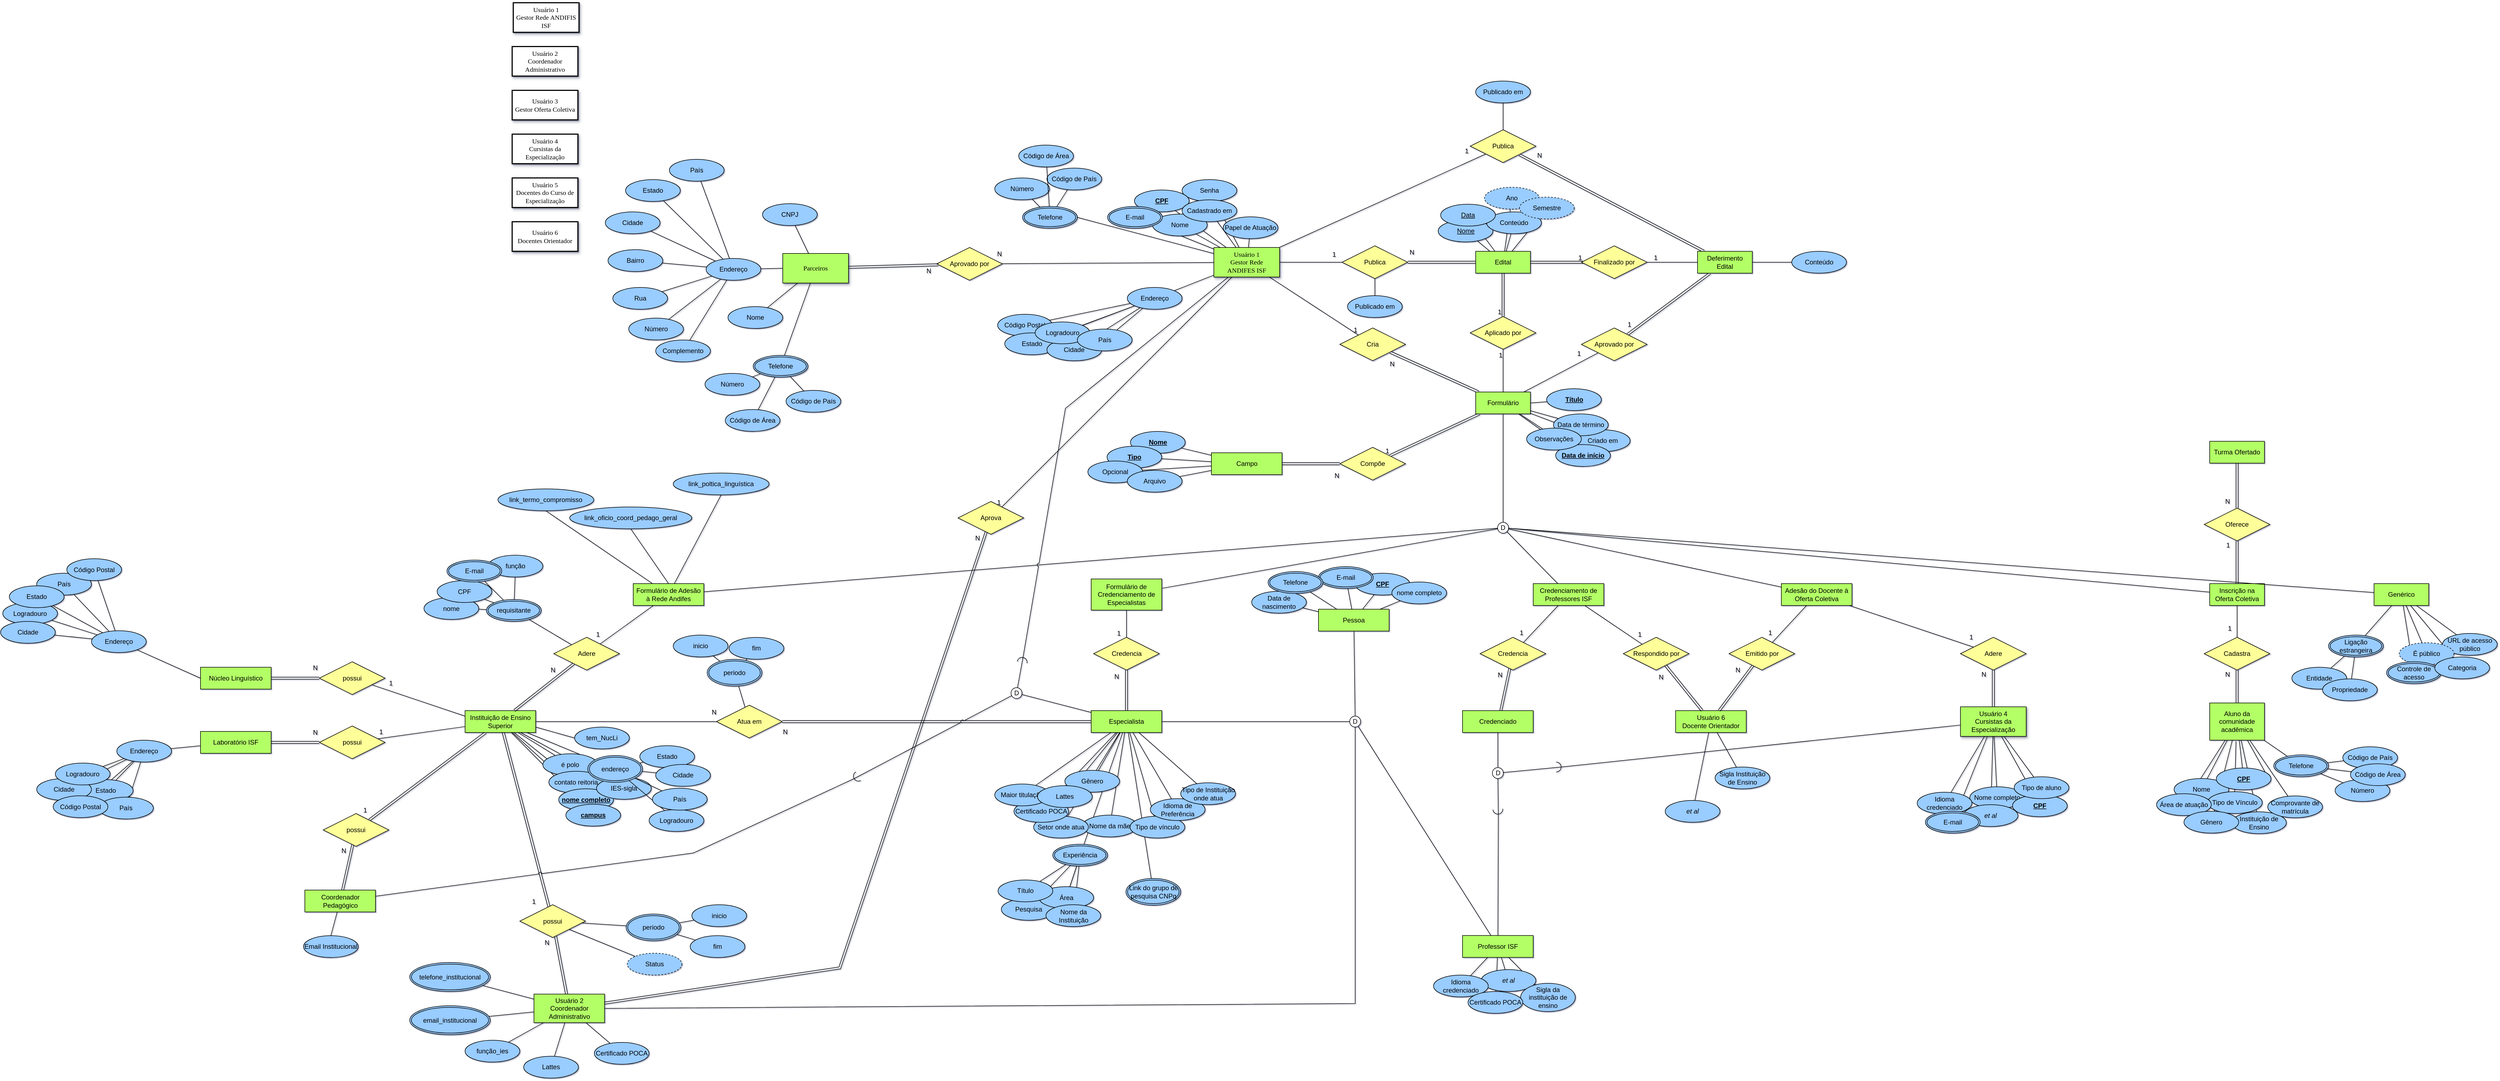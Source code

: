 <mxfile version="21.5.0" type="device">
  <diagram name="Page-1" id="ad52d381-51e7-2e0d-a935-2d0ddd2fd229">
    <mxGraphModel dx="7500" dy="810" grid="0" gridSize="10" guides="1" tooltips="1" connect="1" arrows="0" fold="1" page="0" pageScale="1" pageWidth="1100" pageHeight="850" background="none" math="0" shadow="1">
      <root>
        <mxCell id="0" />
        <mxCell id="1" parent="0" />
        <mxCell id="-rI8hnywURZdHphwKEdb-55" style="edgeStyle=none;shape=connector;rounded=0;orthogonalLoop=1;jettySize=auto;html=1;labelBackgroundColor=default;strokeColor=default;fontFamily=Helvetica;fontSize=12;fontColor=default;endArrow=none;endFill=0;" parent="1" source="-rI8hnywURZdHphwKEdb-56" target="-rI8hnywURZdHphwKEdb-47" edge="1">
          <mxGeometry relative="1" as="geometry" />
        </mxCell>
        <mxCell id="hV6xTBGtTwOXngfLoMFE-16" style="edgeStyle=none;shape=connector;rounded=0;orthogonalLoop=1;jettySize=auto;html=1;labelBackgroundColor=default;strokeColor=default;fontFamily=Helvetica;fontSize=11;fontColor=default;endArrow=none;endFill=0;" parent="1" source="hV6xTBGtTwOXngfLoMFE-15" target="hV6xTBGtTwOXngfLoMFE-1" edge="1">
          <mxGeometry relative="1" as="geometry" />
        </mxCell>
        <mxCell id="hV6xTBGtTwOXngfLoMFE-22" value="" style="edgeStyle=none;orthogonalLoop=1;jettySize=auto;html=1;rounded=0;endArrow=none;endFill=0;" parent="1" source="hV6xTBGtTwOXngfLoMFE-1" target="hV6xTBGtTwOXngfLoMFE-20" edge="1">
          <mxGeometry width="80" relative="1" as="geometry">
            <mxPoint x="538" y="1908" as="sourcePoint" />
            <mxPoint x="580" y="1903" as="targetPoint" />
            <Array as="points" />
          </mxGeometry>
        </mxCell>
        <mxCell id="mlaGE-T-amm_81YhXGvV-3" style="edgeStyle=none;shape=connector;rounded=0;orthogonalLoop=1;jettySize=auto;html=1;labelBackgroundColor=default;strokeColor=default;fontFamily=Helvetica;fontSize=12;fontColor=default;endArrow=none;endFill=0;" parent="1" source="mlaGE-T-amm_81YhXGvV-2" target="x2HAkG1FpfWmCbXRU_R8-192" edge="1">
          <mxGeometry relative="1" as="geometry">
            <mxPoint x="-1157" y="2433" as="sourcePoint" />
            <mxPoint x="-1161" y="2342" as="targetPoint" />
          </mxGeometry>
        </mxCell>
        <mxCell id="bFW7XB5v9sW4Uqi8YyjJ-208" value="" style="shape=link;html=1;rounded=0;" parent="1" source="x2HAkG1FpfWmCbXRU_R8-3" target="x2HAkG1FpfWmCbXRU_R8-33" edge="1">
          <mxGeometry relative="1" as="geometry">
            <mxPoint x="-1202" y="1577" as="sourcePoint" />
            <mxPoint x="-1303" y="1613" as="targetPoint" />
          </mxGeometry>
        </mxCell>
        <mxCell id="bFW7XB5v9sW4Uqi8YyjJ-209" value="N" style="resizable=0;html=1;whiteSpace=wrap;align=right;verticalAlign=bottom;" parent="bFW7XB5v9sW4Uqi8YyjJ-208" connectable="0" vertex="1">
          <mxGeometry x="1" relative="1" as="geometry">
            <mxPoint x="10" y="30" as="offset" />
          </mxGeometry>
        </mxCell>
        <mxCell id="bFW7XB5v9sW4Uqi8YyjJ-122" value="" style="shape=link;html=1;rounded=0;" parent="1" source="x2HAkG1FpfWmCbXRU_R8-3" target="x2HAkG1FpfWmCbXRU_R8-107" edge="1">
          <mxGeometry relative="1" as="geometry">
            <mxPoint x="-1366" y="1658" as="sourcePoint" />
            <mxPoint x="-1206" y="1658" as="targetPoint" />
          </mxGeometry>
        </mxCell>
        <mxCell id="bFW7XB5v9sW4Uqi8YyjJ-123" value="1" style="resizable=0;html=1;whiteSpace=wrap;align=right;verticalAlign=bottom;" parent="bFW7XB5v9sW4Uqi8YyjJ-122" connectable="0" vertex="1">
          <mxGeometry x="1" relative="1" as="geometry" />
        </mxCell>
        <mxCell id="bFW7XB5v9sW4Uqi8YyjJ-222" value="" style="shape=link;html=1;rounded=0;" parent="1" source="x2HAkG1FpfWmCbXRU_R8-44" target="x2HAkG1FpfWmCbXRU_R8-65" edge="1">
          <mxGeometry relative="1" as="geometry">
            <mxPoint x="-1102" y="1366" as="sourcePoint" />
            <mxPoint x="-1002" y="1373" as="targetPoint" />
          </mxGeometry>
        </mxCell>
        <mxCell id="bFW7XB5v9sW4Uqi8YyjJ-223" value="1" style="resizable=0;html=1;whiteSpace=wrap;align=right;verticalAlign=bottom;" parent="bFW7XB5v9sW4Uqi8YyjJ-222" connectable="0" vertex="1">
          <mxGeometry x="1" relative="1" as="geometry">
            <mxPoint x="8" y="-10" as="offset" />
          </mxGeometry>
        </mxCell>
        <mxCell id="bFW7XB5v9sW4Uqi8YyjJ-218" value="" style="shape=link;html=1;rounded=0;" parent="1" source="x2HAkG1FpfWmCbXRU_R8-44" target="EwDSnlVrmYeqQzUvhRLh-19" edge="1">
          <mxGeometry relative="1" as="geometry">
            <mxPoint x="-1202" y="1376" as="sourcePoint" />
            <mxPoint x="-1295" y="1399" as="targetPoint" />
          </mxGeometry>
        </mxCell>
        <mxCell id="bFW7XB5v9sW4Uqi8YyjJ-219" value="N" style="resizable=0;html=1;whiteSpace=wrap;align=right;verticalAlign=bottom;" parent="bFW7XB5v9sW4Uqi8YyjJ-218" connectable="0" vertex="1">
          <mxGeometry x="1" relative="1" as="geometry">
            <mxPoint x="43" y="10" as="offset" />
          </mxGeometry>
        </mxCell>
        <mxCell id="bFW7XB5v9sW4Uqi8YyjJ-168" value="" style="endArrow=none;html=1;rounded=0;" parent="1" source="x2HAkG1FpfWmCbXRU_R8-83" target="x2HAkG1FpfWmCbXRU_R8-119" edge="1">
          <mxGeometry relative="1" as="geometry">
            <mxPoint x="-3047" y="2131" as="sourcePoint" />
            <mxPoint x="-3217" y="2076" as="targetPoint" />
          </mxGeometry>
        </mxCell>
        <mxCell id="bFW7XB5v9sW4Uqi8YyjJ-169" value="1" style="resizable=0;html=1;whiteSpace=wrap;align=right;verticalAlign=bottom;" parent="bFW7XB5v9sW4Uqi8YyjJ-168" connectable="0" vertex="1">
          <mxGeometry x="1" relative="1" as="geometry">
            <mxPoint x="10" y="-4" as="offset" />
          </mxGeometry>
        </mxCell>
        <mxCell id="x2HAkG1FpfWmCbXRU_R8-122" value="Certificado POCA" style="ellipse;whiteSpace=wrap;html=1;align=center;fillColor=#99CCFF;" parent="1" vertex="1">
          <mxGeometry x="-2821" y="2717" width="100" height="40" as="geometry" />
        </mxCell>
        <mxCell id="x2HAkG1FpfWmCbXRU_R8-123" style="edgeStyle=none;shape=connector;rounded=0;orthogonalLoop=1;jettySize=auto;html=1;labelBackgroundColor=default;strokeColor=default;fontFamily=Helvetica;fontSize=12;fontColor=default;endArrow=none;endFill=0;" parent="1" source="x2HAkG1FpfWmCbXRU_R8-122" target="x2HAkG1FpfWmCbXRU_R8-85" edge="1">
          <mxGeometry relative="1" as="geometry" />
        </mxCell>
        <mxCell id="x2HAkG1FpfWmCbXRU_R8-121" style="edgeStyle=none;shape=connector;rounded=0;orthogonalLoop=1;jettySize=auto;html=1;labelBackgroundColor=default;strokeColor=default;fontFamily=Helvetica;fontSize=12;fontColor=default;endArrow=none;endFill=0;" parent="1" source="x2HAkG1FpfWmCbXRU_R8-120" target="x2HAkG1FpfWmCbXRU_R8-83" edge="1">
          <mxGeometry relative="1" as="geometry" />
        </mxCell>
        <mxCell id="bFW7XB5v9sW4Uqi8YyjJ-110" value="" style="shape=link;html=1;rounded=0;" parent="1" source="x2HAkG1FpfWmCbXRU_R8-85" target="bFW7XB5v9sW4Uqi8YyjJ-125" edge="1">
          <mxGeometry relative="1" as="geometry">
            <mxPoint x="-2833" y="2083" as="sourcePoint" />
            <mxPoint x="-2673" y="2083" as="targetPoint" />
          </mxGeometry>
        </mxCell>
        <mxCell id="bFW7XB5v9sW4Uqi8YyjJ-111" value="N" style="resizable=0;html=1;whiteSpace=wrap;align=right;verticalAlign=bottom;" parent="bFW7XB5v9sW4Uqi8YyjJ-110" connectable="0" vertex="1">
          <mxGeometry x="1" relative="1" as="geometry">
            <mxPoint x="-10" y="20" as="offset" />
          </mxGeometry>
        </mxCell>
        <mxCell id="bFW7XB5v9sW4Uqi8YyjJ-112" value="" style="shape=link;html=1;rounded=0;" parent="1" source="x2HAkG1FpfWmCbXRU_R8-84" target="bFW7XB5v9sW4Uqi8YyjJ-124" edge="1">
          <mxGeometry relative="1" as="geometry">
            <mxPoint x="-2836" y="2252.75" as="sourcePoint" />
            <mxPoint x="-2920" y="2171.75" as="targetPoint" />
          </mxGeometry>
        </mxCell>
        <mxCell id="bFW7XB5v9sW4Uqi8YyjJ-113" value="N" style="resizable=0;html=1;whiteSpace=wrap;align=right;verticalAlign=bottom;" parent="bFW7XB5v9sW4Uqi8YyjJ-112" connectable="0" vertex="1">
          <mxGeometry x="1" relative="1" as="geometry">
            <mxPoint x="-11" y="20" as="offset" />
          </mxGeometry>
        </mxCell>
        <mxCell id="bFW7XB5v9sW4Uqi8YyjJ-114" value="" style="shape=link;html=1;rounded=0;" parent="1" source="x2HAkG1FpfWmCbXRU_R8-83" target="bFW7XB5v9sW4Uqi8YyjJ-124" edge="1">
          <mxGeometry relative="1" as="geometry">
            <mxPoint x="-2831" y="2279" as="sourcePoint" />
            <mxPoint x="-2820" y="2171" as="targetPoint" />
          </mxGeometry>
        </mxCell>
        <mxCell id="bFW7XB5v9sW4Uqi8YyjJ-115" value="1" style="resizable=0;html=1;whiteSpace=wrap;align=right;verticalAlign=bottom;" parent="bFW7XB5v9sW4Uqi8YyjJ-114" connectable="0" vertex="1">
          <mxGeometry x="1" relative="1" as="geometry">
            <mxPoint x="-2" y="-10" as="offset" />
          </mxGeometry>
        </mxCell>
        <mxCell id="bv3p_5y2cNfuPuO2bN22-3" value="Usuário 2&lt;br&gt;Coordenador Administrativo" style="rounded=0;whiteSpace=wrap;html=1;shadow=1;comic=0;labelBackgroundColor=none;strokeWidth=2;fontFamily=Verdana;fontSize=12;align=center;spacingLeft=0;spacing=6;fillStyle=solid;hachureGap=4;fontSource=https%3A%2F%2Ffonts.googleapis.com%2Fcss%3Ffamily%3DArchitects%2BDaughter;" parent="1" vertex="1">
          <mxGeometry x="-2971" y="898" width="120" height="54" as="geometry" />
        </mxCell>
        <mxCell id="bv3p_5y2cNfuPuO2bN22-5" value="Usuário 3&lt;br&gt;Gestor Oferta Coletiva" style="rounded=0;whiteSpace=wrap;html=1;shadow=1;comic=0;labelBackgroundColor=none;strokeWidth=2;fontFamily=Verdana;fontSize=12;align=center;spacingLeft=0;spacing=6;fillStyle=solid;hachureGap=4;fontSource=https%3A%2F%2Ffonts.googleapis.com%2Fcss%3Ffamily%3DArchitects%2BDaughter;" parent="1" vertex="1">
          <mxGeometry x="-2971" y="978" width="120" height="54" as="geometry" />
        </mxCell>
        <mxCell id="bv3p_5y2cNfuPuO2bN22-7" value="Usuário 4&lt;br&gt;Cursistas da Especialização" style="rounded=0;whiteSpace=wrap;html=1;shadow=1;comic=0;labelBackgroundColor=none;strokeWidth=2;fontFamily=Verdana;fontSize=12;align=center;spacingLeft=0;spacing=6;fillStyle=solid;hachureGap=4;fontSource=https%3A%2F%2Ffonts.googleapis.com%2Fcss%3Ffamily%3DArchitects%2BDaughter;" parent="1" vertex="1">
          <mxGeometry x="-2971" y="1058" width="120" height="54" as="geometry" />
        </mxCell>
        <mxCell id="bv3p_5y2cNfuPuO2bN22-9" value="Usuário 5&lt;br&gt;Docentes do Curso de Especialização" style="rounded=0;whiteSpace=wrap;html=1;shadow=1;comic=0;labelBackgroundColor=none;strokeWidth=2;fontFamily=Verdana;fontSize=12;align=center;spacingLeft=0;spacing=6;fillStyle=solid;hachureGap=4;fontSource=https%3A%2F%2Ffonts.googleapis.com%2Fcss%3Ffamily%3DArchitects%2BDaughter;" parent="1" vertex="1">
          <mxGeometry x="-2971" y="1138" width="120" height="54" as="geometry" />
        </mxCell>
        <mxCell id="bv3p_5y2cNfuPuO2bN22-11" value="Usuário 6&lt;br&gt;Docentes Orientador" style="rounded=0;whiteSpace=wrap;html=1;shadow=1;comic=0;labelBackgroundColor=none;strokeWidth=2;fontFamily=Verdana;fontSize=12;align=center;spacingLeft=0;spacing=6;fillStyle=solid;hachureGap=4;fontSource=https%3A%2F%2Ffonts.googleapis.com%2Fcss%3Ffamily%3DArchitects%2BDaughter;" parent="1" vertex="1">
          <mxGeometry x="-2971" y="1218" width="120" height="54" as="geometry" />
        </mxCell>
        <mxCell id="bv3p_5y2cNfuPuO2bN22-13" value="Usuário 1&lt;br&gt;Gestor Rede ANDIFIS ISF" style="rounded=0;whiteSpace=wrap;html=1;shadow=1;comic=0;labelBackgroundColor=none;strokeWidth=2;fontFamily=Verdana;fontSize=12;align=center;spacingLeft=0;spacing=6;fillStyle=solid;hachureGap=4;fontSource=https%3A%2F%2Ffonts.googleapis.com%2Fcss%3Ffamily%3DArchitects%2BDaughter;" parent="1" vertex="1">
          <mxGeometry x="-2969" y="818" width="120" height="54" as="geometry" />
        </mxCell>
        <mxCell id="x2HAkG1FpfWmCbXRU_R8-11" style="rounded=0;orthogonalLoop=1;jettySize=auto;html=1;endArrow=none;endFill=0;" parent="1" source="x2HAkG1FpfWmCbXRU_R8-2" target="x2HAkG1FpfWmCbXRU_R8-9" edge="1">
          <mxGeometry relative="1" as="geometry" />
        </mxCell>
        <mxCell id="x2HAkG1FpfWmCbXRU_R8-73" style="edgeStyle=none;shape=connector;rounded=0;orthogonalLoop=1;jettySize=auto;html=1;labelBackgroundColor=default;strokeColor=default;fontFamily=Helvetica;fontSize=12;fontColor=default;endArrow=none;endFill=0;" parent="1" source="x2HAkG1FpfWmCbXRU_R8-2" target="x2HAkG1FpfWmCbXRU_R8-72" edge="1">
          <mxGeometry relative="1" as="geometry" />
        </mxCell>
        <mxCell id="x2HAkG1FpfWmCbXRU_R8-74" style="edgeStyle=none;shape=connector;rounded=0;orthogonalLoop=1;jettySize=auto;html=1;labelBackgroundColor=default;strokeColor=default;fontFamily=Helvetica;fontSize=12;fontColor=default;endArrow=none;endFill=0;" parent="1" source="x2HAkG1FpfWmCbXRU_R8-2" target="x2HAkG1FpfWmCbXRU_R8-71" edge="1">
          <mxGeometry relative="1" as="geometry" />
        </mxCell>
        <mxCell id="x2HAkG1FpfWmCbXRU_R8-75" style="edgeStyle=none;shape=connector;rounded=0;orthogonalLoop=1;jettySize=auto;html=1;labelBackgroundColor=default;strokeColor=default;fontFamily=Helvetica;fontSize=12;fontColor=default;endArrow=none;endFill=0;" parent="1" source="x2HAkG1FpfWmCbXRU_R8-2" target="x2HAkG1FpfWmCbXRU_R8-69" edge="1">
          <mxGeometry relative="1" as="geometry" />
        </mxCell>
        <mxCell id="x2HAkG1FpfWmCbXRU_R8-76" style="edgeStyle=none;shape=connector;rounded=0;orthogonalLoop=1;jettySize=auto;html=1;labelBackgroundColor=default;strokeColor=default;fontFamily=Helvetica;fontSize=12;fontColor=default;endArrow=none;endFill=0;" parent="1" source="x2HAkG1FpfWmCbXRU_R8-2" target="x2HAkG1FpfWmCbXRU_R8-8" edge="1">
          <mxGeometry relative="1" as="geometry" />
        </mxCell>
        <mxCell id="x2HAkG1FpfWmCbXRU_R8-2" value="Edital" style="whiteSpace=wrap;html=1;align=center;fillColor=#B3FF66;" parent="1" vertex="1">
          <mxGeometry x="-1212" y="1272" width="100" height="40" as="geometry" />
        </mxCell>
        <mxCell id="x2HAkG1FpfWmCbXRU_R8-5" style="rounded=0;orthogonalLoop=1;jettySize=auto;html=1;endArrow=none;endFill=0;" parent="1" source="x2HAkG1FpfWmCbXRU_R8-3" target="bFW7XB5v9sW4Uqi8YyjJ-49" edge="1">
          <mxGeometry relative="1" as="geometry">
            <mxPoint x="-1232" y="1709" as="targetPoint" />
          </mxGeometry>
        </mxCell>
        <mxCell id="x2HAkG1FpfWmCbXRU_R8-18" style="edgeStyle=none;rounded=0;orthogonalLoop=1;jettySize=auto;html=1;endArrow=none;endFill=0;" parent="1" source="x2HAkG1FpfWmCbXRU_R8-3" target="x2HAkG1FpfWmCbXRU_R8-17" edge="1">
          <mxGeometry relative="1" as="geometry" />
        </mxCell>
        <mxCell id="x2HAkG1FpfWmCbXRU_R8-21" style="edgeStyle=none;rounded=0;orthogonalLoop=1;jettySize=auto;html=1;endArrow=none;endFill=0;" parent="1" source="x2HAkG1FpfWmCbXRU_R8-3" target="x2HAkG1FpfWmCbXRU_R8-19" edge="1">
          <mxGeometry relative="1" as="geometry" />
        </mxCell>
        <mxCell id="x2HAkG1FpfWmCbXRU_R8-25" style="edgeStyle=none;shape=connector;rounded=0;orthogonalLoop=1;jettySize=auto;html=1;labelBackgroundColor=default;strokeColor=default;fontFamily=Helvetica;fontSize=11;fontColor=default;endArrow=none;endFill=0;" parent="1" source="x2HAkG1FpfWmCbXRU_R8-3" target="x2HAkG1FpfWmCbXRU_R8-23" edge="1">
          <mxGeometry relative="1" as="geometry" />
        </mxCell>
        <mxCell id="x2HAkG1FpfWmCbXRU_R8-27" style="edgeStyle=none;shape=connector;rounded=0;orthogonalLoop=1;jettySize=auto;html=1;labelBackgroundColor=default;strokeColor=default;fontFamily=Helvetica;fontSize=11;fontColor=default;endArrow=none;endFill=0;" parent="1" source="x2HAkG1FpfWmCbXRU_R8-3" target="x2HAkG1FpfWmCbXRU_R8-26" edge="1">
          <mxGeometry relative="1" as="geometry" />
        </mxCell>
        <mxCell id="hV6xTBGtTwOXngfLoMFE-27" style="edgeStyle=none;shape=connector;rounded=0;orthogonalLoop=1;jettySize=auto;html=1;exitX=1;exitY=0.5;exitDx=0;exitDy=0;labelBackgroundColor=default;strokeColor=default;fontFamily=Helvetica;fontSize=11;fontColor=default;endArrow=none;endFill=0;" parent="1" source="x2HAkG1FpfWmCbXRU_R8-3" target="hV6xTBGtTwOXngfLoMFE-26" edge="1">
          <mxGeometry relative="1" as="geometry" />
        </mxCell>
        <mxCell id="x2HAkG1FpfWmCbXRU_R8-3" value="Formulário" style="whiteSpace=wrap;html=1;align=center;fillColor=#B3FF66;" parent="1" vertex="1">
          <mxGeometry x="-1212" y="1529" width="100" height="40" as="geometry" />
        </mxCell>
        <mxCell id="x2HAkG1FpfWmCbXRU_R8-4" value="Formulário de Credenciamento de Especialistas" style="whiteSpace=wrap;html=1;align=center;fillColor=#B3FF66;" parent="1" vertex="1">
          <mxGeometry x="-1914" y="1870.5" width="129" height="57" as="geometry" />
        </mxCell>
        <mxCell id="x2HAkG1FpfWmCbXRU_R8-6" value="Publicado em" style="ellipse;whiteSpace=wrap;html=1;align=center;fillColor=#99CCFF;" parent="1" vertex="1">
          <mxGeometry x="-1446" y="1353" width="100" height="40" as="geometry" />
        </mxCell>
        <mxCell id="x2HAkG1FpfWmCbXRU_R8-8" value="&lt;u&gt;Nome&lt;/u&gt;" style="ellipse;whiteSpace=wrap;html=1;align=center;fillColor=#99CCFF;" parent="1" vertex="1">
          <mxGeometry x="-1280.5" y="1215" width="100" height="40" as="geometry" />
        </mxCell>
        <mxCell id="x2HAkG1FpfWmCbXRU_R8-14" value="Aplicado por" style="shape=rhombus;perimeter=rhombusPerimeter;whiteSpace=wrap;html=1;align=center;fillColor=#FFFF99;" parent="1" vertex="1">
          <mxGeometry x="-1222" y="1391" width="120" height="60" as="geometry" />
        </mxCell>
        <mxCell id="x2HAkG1FpfWmCbXRU_R8-17" value="Criado em" style="ellipse;whiteSpace=wrap;html=1;align=center;fillColor=#99CCFF;" parent="1" vertex="1">
          <mxGeometry x="-1030" y="1598" width="100" height="40" as="geometry" />
        </mxCell>
        <mxCell id="x2HAkG1FpfWmCbXRU_R8-19" value="&lt;b&gt;&lt;u&gt;Data de início&lt;/u&gt;&lt;/b&gt;" style="ellipse;whiteSpace=wrap;html=1;align=center;fillColor=#99CCFF;" parent="1" vertex="1">
          <mxGeometry x="-1066" y="1625" width="100" height="40" as="geometry" />
        </mxCell>
        <mxCell id="x2HAkG1FpfWmCbXRU_R8-23" value="Data de término" style="ellipse;whiteSpace=wrap;html=1;align=center;fillColor=#99CCFF;" parent="1" vertex="1">
          <mxGeometry x="-1070" y="1569" width="100" height="40" as="geometry" />
        </mxCell>
        <mxCell id="x2HAkG1FpfWmCbXRU_R8-26" value="Observações" style="ellipse;whiteSpace=wrap;html=1;align=center;fillColor=#99CCFF;" parent="1" vertex="1">
          <mxGeometry x="-1119" y="1595" width="100" height="40" as="geometry" />
        </mxCell>
        <mxCell id="bFW7XB5v9sW4Uqi8YyjJ-34" value="" style="endArrow=none;html=1;rounded=0;" parent="1" source="x2HAkG1FpfWmCbXRU_R8-3" target="x2HAkG1FpfWmCbXRU_R8-14" edge="1">
          <mxGeometry relative="1" as="geometry">
            <mxPoint x="-1371" y="1478" as="sourcePoint" />
            <mxPoint x="-1211" y="1478" as="targetPoint" />
          </mxGeometry>
        </mxCell>
        <mxCell id="bFW7XB5v9sW4Uqi8YyjJ-35" value="1" style="resizable=0;html=1;whiteSpace=wrap;align=right;verticalAlign=bottom;" parent="bFW7XB5v9sW4Uqi8YyjJ-34" connectable="0" vertex="1">
          <mxGeometry x="1" relative="1" as="geometry">
            <mxPoint y="19" as="offset" />
          </mxGeometry>
        </mxCell>
        <mxCell id="bFW7XB5v9sW4Uqi8YyjJ-39" value="" style="shape=link;html=1;rounded=0;" parent="1" source="x2HAkG1FpfWmCbXRU_R8-2" target="x2HAkG1FpfWmCbXRU_R8-14" edge="1">
          <mxGeometry relative="1" as="geometry">
            <mxPoint x="-1050" y="1437" as="sourcePoint" />
            <mxPoint x="-870" y="1435" as="targetPoint" />
          </mxGeometry>
        </mxCell>
        <mxCell id="bFW7XB5v9sW4Uqi8YyjJ-40" value="1" style="resizable=0;html=1;whiteSpace=wrap;align=right;verticalAlign=bottom;" parent="bFW7XB5v9sW4Uqi8YyjJ-39" connectable="0" vertex="1">
          <mxGeometry x="1" relative="1" as="geometry">
            <mxPoint x="-2" as="offset" />
          </mxGeometry>
        </mxCell>
        <mxCell id="x2HAkG1FpfWmCbXRU_R8-33" value="Cria" style="shape=rhombus;perimeter=rhombusPerimeter;whiteSpace=wrap;html=1;align=center;strokeColor=default;fontFamily=Helvetica;fontSize=12;fontColor=default;fillColor=#FFFF99;" parent="1" vertex="1">
          <mxGeometry x="-1460" y="1412" width="120" height="60" as="geometry" />
        </mxCell>
        <mxCell id="x2HAkG1FpfWmCbXRU_R8-275" style="edgeStyle=none;shape=connector;rounded=0;orthogonalLoop=1;jettySize=auto;html=1;labelBackgroundColor=default;strokeColor=default;fontFamily=Helvetica;fontSize=12;fontColor=default;endArrow=none;endFill=0;" parent="1" source="bFW7XB5v9sW4Uqi8YyjJ-38" target="x2HAkG1FpfWmCbXRU_R8-270" edge="1">
          <mxGeometry relative="1" as="geometry" />
        </mxCell>
        <mxCell id="x2HAkG1FpfWmCbXRU_R8-276" style="edgeStyle=none;shape=connector;rounded=0;orthogonalLoop=1;jettySize=auto;html=1;labelBackgroundColor=default;strokeColor=default;fontFamily=Helvetica;fontSize=12;fontColor=default;endArrow=none;endFill=0;" parent="1" source="bFW7XB5v9sW4Uqi8YyjJ-38" target="x2HAkG1FpfWmCbXRU_R8-269" edge="1">
          <mxGeometry relative="1" as="geometry" />
        </mxCell>
        <mxCell id="x2HAkG1FpfWmCbXRU_R8-277" style="edgeStyle=none;shape=connector;rounded=0;orthogonalLoop=1;jettySize=auto;html=1;labelBackgroundColor=default;strokeColor=default;fontFamily=Helvetica;fontSize=12;fontColor=default;endArrow=none;endFill=0;" parent="1" source="bFW7XB5v9sW4Uqi8YyjJ-38" target="THlvHC6nMn96xe4pw3AP-9" edge="1">
          <mxGeometry relative="1" as="geometry">
            <mxPoint x="-1871.238" y="1238.674" as="targetPoint" />
          </mxGeometry>
        </mxCell>
        <mxCell id="x2HAkG1FpfWmCbXRU_R8-278" style="edgeStyle=none;shape=connector;rounded=0;orthogonalLoop=1;jettySize=auto;html=1;labelBackgroundColor=default;strokeColor=default;fontFamily=Helvetica;fontSize=12;fontColor=default;endArrow=none;endFill=0;" parent="1" source="bFW7XB5v9sW4Uqi8YyjJ-38" target="x2HAkG1FpfWmCbXRU_R8-272" edge="1">
          <mxGeometry relative="1" as="geometry" />
        </mxCell>
        <mxCell id="x2HAkG1FpfWmCbXRU_R8-280" style="edgeStyle=none;shape=connector;rounded=0;orthogonalLoop=1;jettySize=auto;html=1;labelBackgroundColor=default;strokeColor=default;fontFamily=Helvetica;fontSize=12;fontColor=default;endArrow=none;endFill=0;" parent="1" source="bFW7XB5v9sW4Uqi8YyjJ-38" target="x2HAkG1FpfWmCbXRU_R8-274" edge="1">
          <mxGeometry relative="1" as="geometry" />
        </mxCell>
        <mxCell id="x2HAkG1FpfWmCbXRU_R8-282" style="edgeStyle=none;shape=connector;rounded=0;orthogonalLoop=1;jettySize=auto;html=1;labelBackgroundColor=default;strokeColor=default;fontFamily=Helvetica;fontSize=12;fontColor=default;endArrow=none;endFill=0;" parent="1" source="bFW7XB5v9sW4Uqi8YyjJ-38" target="x2HAkG1FpfWmCbXRU_R8-281" edge="1">
          <mxGeometry relative="1" as="geometry" />
        </mxCell>
        <mxCell id="bFW7XB5v9sW4Uqi8YyjJ-38" value="Usuário 1&lt;br&gt;Gestor Rede ANDIFES ISF" style="rounded=0;whiteSpace=wrap;html=1;shadow=1;comic=0;labelBackgroundColor=none;strokeWidth=1;fontFamily=Verdana;fontSize=12;align=center;spacingLeft=0;spacing=6;fillStyle=solid;hachureGap=4;fontSource=https%3A%2F%2Ffonts.googleapis.com%2Fcss%3Ffamily%3DArchitects%2BDaughter;fillColor=#B3FF66;" parent="1" vertex="1">
          <mxGeometry x="-1690" y="1265" width="120" height="54" as="geometry" />
        </mxCell>
        <mxCell id="bFW7XB5v9sW4Uqi8YyjJ-45" value="Inscrição na Oferta Coletiva" style="whiteSpace=wrap;html=1;align=center;fillColor=#B3FF66;" parent="1" vertex="1">
          <mxGeometry x="128" y="1879" width="100" height="40" as="geometry" />
        </mxCell>
        <mxCell id="bFW7XB5v9sW4Uqi8YyjJ-47" style="rounded=0;orthogonalLoop=1;jettySize=auto;html=1;endArrow=none;endFill=0;" parent="1" source="x2HAkG1FpfWmCbXRU_R8-4" target="bFW7XB5v9sW4Uqi8YyjJ-49" edge="1">
          <mxGeometry relative="1" as="geometry">
            <mxPoint x="-1161" y="1649" as="sourcePoint" />
            <mxPoint x="-1232" y="1779" as="targetPoint" />
          </mxGeometry>
        </mxCell>
        <mxCell id="bFW7XB5v9sW4Uqi8YyjJ-48" style="rounded=0;orthogonalLoop=1;jettySize=auto;html=1;endArrow=none;endFill=0;" parent="1" source="bFW7XB5v9sW4Uqi8YyjJ-49" target="bFW7XB5v9sW4Uqi8YyjJ-45" edge="1">
          <mxGeometry relative="1" as="geometry">
            <mxPoint x="-1218" y="1806" as="sourcePoint" />
            <mxPoint x="-1222" y="1789" as="targetPoint" />
          </mxGeometry>
        </mxCell>
        <mxCell id="x2HAkG1FpfWmCbXRU_R8-79" style="edgeStyle=none;shape=connector;rounded=0;orthogonalLoop=1;jettySize=auto;html=1;labelBackgroundColor=default;strokeColor=default;fontFamily=Helvetica;fontSize=12;fontColor=default;endArrow=none;endFill=0;" parent="1" source="bFW7XB5v9sW4Uqi8YyjJ-49" target="x2HAkG1FpfWmCbXRU_R8-77" edge="1">
          <mxGeometry relative="1" as="geometry" />
        </mxCell>
        <mxCell id="x2HAkG1FpfWmCbXRU_R8-80" style="edgeStyle=none;shape=connector;rounded=0;orthogonalLoop=1;jettySize=auto;html=1;labelBackgroundColor=default;strokeColor=default;fontFamily=Helvetica;fontSize=12;fontColor=default;endArrow=none;endFill=0;" parent="1" source="bFW7XB5v9sW4Uqi8YyjJ-49" target="x2HAkG1FpfWmCbXRU_R8-78" edge="1">
          <mxGeometry relative="1" as="geometry" />
        </mxCell>
        <mxCell id="x2HAkG1FpfWmCbXRU_R8-82" style="edgeStyle=none;shape=connector;rounded=0;orthogonalLoop=1;jettySize=auto;html=1;labelBackgroundColor=default;strokeColor=default;fontFamily=Helvetica;fontSize=12;fontColor=default;endArrow=none;endFill=0;" parent="1" source="bFW7XB5v9sW4Uqi8YyjJ-49" target="x2HAkG1FpfWmCbXRU_R8-81" edge="1">
          <mxGeometry relative="1" as="geometry" />
        </mxCell>
        <mxCell id="hV6xTBGtTwOXngfLoMFE-17" style="edgeStyle=none;shape=connector;rounded=0;orthogonalLoop=1;jettySize=auto;html=1;labelBackgroundColor=default;strokeColor=default;fontFamily=Helvetica;fontSize=11;fontColor=default;endArrow=none;endFill=0;" parent="1" source="bFW7XB5v9sW4Uqi8YyjJ-49" target="hV6xTBGtTwOXngfLoMFE-1" edge="1">
          <mxGeometry relative="1" as="geometry" />
        </mxCell>
        <mxCell id="bFW7XB5v9sW4Uqi8YyjJ-49" value="D" style="ellipse;whiteSpace=wrap;html=1;aspect=fixed;" parent="1" vertex="1">
          <mxGeometry x="-1172" y="1767" width="20" height="20" as="geometry" />
        </mxCell>
        <mxCell id="x2HAkG1FpfWmCbXRU_R8-63" style="edgeStyle=none;shape=connector;rounded=0;orthogonalLoop=1;jettySize=auto;html=1;labelBackgroundColor=default;strokeColor=default;fontFamily=Helvetica;fontSize=12;fontColor=default;endArrow=none;endFill=0;" parent="1" source="x2HAkG1FpfWmCbXRU_R8-44" target="x2HAkG1FpfWmCbXRU_R8-62" edge="1">
          <mxGeometry relative="1" as="geometry" />
        </mxCell>
        <mxCell id="x2HAkG1FpfWmCbXRU_R8-49" value="" style="shape=link;html=1;rounded=0;entryX=0.039;entryY=0.5;entryDx=0;entryDy=0;entryPerimeter=0;" parent="1" source="x2HAkG1FpfWmCbXRU_R8-2" target="x2HAkG1FpfWmCbXRU_R8-51" edge="1">
          <mxGeometry relative="1" as="geometry">
            <mxPoint x="-1152" y="1383" as="sourcePoint" />
            <mxPoint x="-1014.6" y="1361.8" as="targetPoint" />
          </mxGeometry>
        </mxCell>
        <mxCell id="x2HAkG1FpfWmCbXRU_R8-50" value="1" style="resizable=0;html=1;whiteSpace=wrap;align=right;verticalAlign=bottom;" parent="x2HAkG1FpfWmCbXRU_R8-49" connectable="0" vertex="1">
          <mxGeometry x="1" relative="1" as="geometry">
            <mxPoint x="-2" as="offset" />
          </mxGeometry>
        </mxCell>
        <mxCell id="x2HAkG1FpfWmCbXRU_R8-51" value="Finalizado por" style="shape=rhombus;perimeter=rhombusPerimeter;whiteSpace=wrap;html=1;align=center;fillColor=#FFFF99;" parent="1" vertex="1">
          <mxGeometry x="-1019" y="1262" width="120" height="60" as="geometry" />
        </mxCell>
        <mxCell id="x2HAkG1FpfWmCbXRU_R8-59" style="edgeStyle=none;shape=connector;rounded=0;orthogonalLoop=1;jettySize=auto;html=1;labelBackgroundColor=default;strokeColor=default;fontFamily=Helvetica;fontSize=12;fontColor=default;endArrow=none;endFill=0;" parent="1" source="EwDSnlVrmYeqQzUvhRLh-18" target="x2HAkG1FpfWmCbXRU_R8-6" edge="1">
          <mxGeometry relative="1" as="geometry">
            <mxPoint x="-1396" y="1322" as="sourcePoint" />
          </mxGeometry>
        </mxCell>
        <mxCell id="bFW7XB5v9sW4Uqi8YyjJ-58" style="edgeStyle=none;shape=connector;rounded=0;orthogonalLoop=1;jettySize=auto;html=1;labelBackgroundColor=default;strokeColor=default;fontFamily=Helvetica;fontSize=12;fontColor=default;endArrow=none;endFill=0;" parent="1" source="x2HAkG1FpfWmCbXRU_R8-60" target="EwDSnlVrmYeqQzUvhRLh-19" edge="1">
          <mxGeometry relative="1" as="geometry">
            <mxPoint x="-784" y="1363" as="sourcePoint" />
            <mxPoint x="-1092" y="1194" as="targetPoint" />
          </mxGeometry>
        </mxCell>
        <mxCell id="x2HAkG1FpfWmCbXRU_R8-60" value="Publicado em" style="ellipse;whiteSpace=wrap;html=1;align=center;fillColor=#99CCFF;" parent="1" vertex="1">
          <mxGeometry x="-1212" y="961" width="100" height="40" as="geometry" />
        </mxCell>
        <mxCell id="x2HAkG1FpfWmCbXRU_R8-62" value="Conteúdo" style="ellipse;whiteSpace=wrap;html=1;align=center;fillColor=#99CCFF;" parent="1" vertex="1">
          <mxGeometry x="-635" y="1272" width="100" height="40" as="geometry" />
        </mxCell>
        <mxCell id="x2HAkG1FpfWmCbXRU_R8-65" value="Aprovado por" style="shape=rhombus;perimeter=rhombusPerimeter;whiteSpace=wrap;html=1;align=center;fillColor=#FFFF99;" parent="1" vertex="1">
          <mxGeometry x="-1019" y="1412" width="120" height="60" as="geometry" />
        </mxCell>
        <mxCell id="x2HAkG1FpfWmCbXRU_R8-9" value="Conteúdo" style="ellipse;whiteSpace=wrap;html=1;align=center;fillColor=#99CCFF;" parent="1" vertex="1">
          <mxGeometry x="-1192" y="1200" width="100" height="40" as="geometry" />
        </mxCell>
        <mxCell id="x2HAkG1FpfWmCbXRU_R8-69" value="&lt;u&gt;Data&lt;/u&gt;" style="ellipse;whiteSpace=wrap;html=1;align=center;fillColor=#99CCFF;" parent="1" vertex="1">
          <mxGeometry x="-1276" y="1186" width="100" height="40" as="geometry" />
        </mxCell>
        <mxCell id="x2HAkG1FpfWmCbXRU_R8-71" value="Ano" style="ellipse;whiteSpace=wrap;html=1;align=center;dashed=1;fillColor=#99CCFF;" parent="1" vertex="1">
          <mxGeometry x="-1196" y="1155" width="100" height="40" as="geometry" />
        </mxCell>
        <mxCell id="x2HAkG1FpfWmCbXRU_R8-72" value="Semestre" style="ellipse;whiteSpace=wrap;html=1;align=center;dashed=1;fillColor=#99CCFF;" parent="1" vertex="1">
          <mxGeometry x="-1132" y="1173" width="100" height="40" as="geometry" />
        </mxCell>
        <mxCell id="x2HAkG1FpfWmCbXRU_R8-77" value="Formulário de Adesão à Rede Andifes" style="whiteSpace=wrap;html=1;align=center;fillColor=#B3FF66;" parent="1" vertex="1">
          <mxGeometry x="-2750" y="1879" width="129" height="40" as="geometry" />
        </mxCell>
        <mxCell id="x2HAkG1FpfWmCbXRU_R8-78" value="Credenciamento de Professores ISF" style="whiteSpace=wrap;html=1;align=center;fillColor=#B3FF66;" parent="1" vertex="1">
          <mxGeometry x="-1107" y="1879" width="129" height="40" as="geometry" />
        </mxCell>
        <mxCell id="x2HAkG1FpfWmCbXRU_R8-81" value="Adesão do Docente à Oferta Coletiva " style="whiteSpace=wrap;html=1;align=center;fillColor=#B3FF66;" parent="1" vertex="1">
          <mxGeometry x="-654" y="1879" width="129" height="40" as="geometry" />
        </mxCell>
        <mxCell id="x2HAkG1FpfWmCbXRU_R8-84" value="Coordenador Pedagógico" style="whiteSpace=wrap;html=1;align=center;fillColor=#B3FF66;" parent="1" vertex="1">
          <mxGeometry x="-3349.5" y="2438.75" width="129" height="40" as="geometry" />
        </mxCell>
        <mxCell id="x2HAkG1FpfWmCbXRU_R8-131" style="edgeStyle=none;shape=connector;rounded=0;orthogonalLoop=1;jettySize=auto;html=1;labelBackgroundColor=default;strokeColor=default;fontFamily=Helvetica;fontSize=12;fontColor=default;endArrow=none;endFill=0;" parent="1" source="x2HAkG1FpfWmCbXRU_R8-85" target="x2HAkG1FpfWmCbXRU_R8-128" edge="1">
          <mxGeometry relative="1" as="geometry" />
        </mxCell>
        <mxCell id="-rI8hnywURZdHphwKEdb-93" value="Código de País" style="ellipse;whiteSpace=wrap;html=1;align=center;fillColor=#99CCFF;" parent="1" vertex="1">
          <mxGeometry x="371" y="2177" width="100" height="40" as="geometry" />
        </mxCell>
        <mxCell id="x2HAkG1FpfWmCbXRU_R8-85" value="Usuário 2&lt;br&gt;Coordenador Administrativo" style="whiteSpace=wrap;html=1;align=center;fillColor=#B3FF66;" parent="1" vertex="1">
          <mxGeometry x="-2931.25" y="2628.75" width="129" height="52.25" as="geometry" />
        </mxCell>
        <mxCell id="x2HAkG1FpfWmCbXRU_R8-44" value="Deferimento Edital" style="whiteSpace=wrap;html=1;align=center;fillColor=#B3FF66;" parent="1" vertex="1">
          <mxGeometry x="-807" y="1272" width="100" height="40" as="geometry" />
        </mxCell>
        <mxCell id="x2HAkG1FpfWmCbXRU_R8-89" value="Credencia" style="shape=rhombus;perimeter=rhombusPerimeter;whiteSpace=wrap;html=1;align=center;strokeColor=default;fontFamily=Helvetica;fontSize=12;fontColor=default;fillColor=#FFFF99;" parent="1" vertex="1">
          <mxGeometry x="-1909.5" y="1977" width="120" height="60" as="geometry" />
        </mxCell>
        <mxCell id="bFW7XB5v9sW4Uqi8YyjJ-69" value="Respondido por" style="shape=rhombus;perimeter=rhombusPerimeter;whiteSpace=wrap;html=1;align=center;strokeColor=default;fontFamily=Helvetica;fontSize=12;fontColor=default;fillColor=#FFFF99;" parent="1" vertex="1">
          <mxGeometry x="-942.5" y="1977" width="120" height="60" as="geometry" />
        </mxCell>
        <mxCell id="bFW7XB5v9sW4Uqi8YyjJ-71" value="Emitido por" style="shape=rhombus;perimeter=rhombusPerimeter;whiteSpace=wrap;html=1;align=center;strokeColor=default;fontFamily=Helvetica;fontSize=12;fontColor=default;fillColor=#FFFF99;" parent="1" vertex="1">
          <mxGeometry x="-749.5" y="1977" width="120" height="60" as="geometry" />
        </mxCell>
        <mxCell id="bFW7XB5v9sW4Uqi8YyjJ-73" value="Oferece" style="shape=rhombus;perimeter=rhombusPerimeter;whiteSpace=wrap;html=1;align=center;strokeColor=default;fontFamily=Helvetica;fontSize=12;fontColor=default;fillColor=#FFFF99;" parent="1" vertex="1">
          <mxGeometry x="118" y="1741" width="120" height="60" as="geometry" />
        </mxCell>
        <mxCell id="bFW7XB5v9sW4Uqi8YyjJ-82" value="" style="endArrow=none;html=1;rounded=0;" parent="1" source="EwDSnlVrmYeqQzUvhRLh-16" target="x2HAkG1FpfWmCbXRU_R8-83" edge="1">
          <mxGeometry relative="1" as="geometry">
            <mxPoint x="-2554" y="1950" as="sourcePoint" />
            <mxPoint x="-2394" y="1950" as="targetPoint" />
          </mxGeometry>
        </mxCell>
        <mxCell id="bFW7XB5v9sW4Uqi8YyjJ-83" value="" style="endArrow=none;html=1;rounded=0;" parent="1" source="bFW7XB5v9sW4Uqi8YyjJ-78" target="x2HAkG1FpfWmCbXRU_R8-83" edge="1">
          <mxGeometry relative="1" as="geometry">
            <mxPoint x="-3155" y="2212" as="sourcePoint" />
            <mxPoint x="-3060" y="2226" as="targetPoint" />
          </mxGeometry>
        </mxCell>
        <mxCell id="bFW7XB5v9sW4Uqi8YyjJ-85" value="" style="endArrow=none;html=1;rounded=0;" parent="1" source="bFW7XB5v9sW4Uqi8YyjJ-80" target="x2HAkG1FpfWmCbXRU_R8-83" edge="1">
          <mxGeometry relative="1" as="geometry">
            <mxPoint x="-3142" y="2281" as="sourcePoint" />
            <mxPoint x="-3060" y="2256" as="targetPoint" />
          </mxGeometry>
        </mxCell>
        <mxCell id="bFW7XB5v9sW4Uqi8YyjJ-84" value="" style="endArrow=none;html=1;rounded=0;" parent="1" source="bFW7XB5v9sW4Uqi8YyjJ-79" target="x2HAkG1FpfWmCbXRU_R8-83" edge="1">
          <mxGeometry relative="1" as="geometry">
            <mxPoint x="-3140" y="2255" as="sourcePoint" />
            <mxPoint x="-3060" y="2244" as="targetPoint" />
          </mxGeometry>
        </mxCell>
        <mxCell id="x2HAkG1FpfWmCbXRU_R8-104" style="edgeStyle=none;shape=connector;rounded=0;orthogonalLoop=1;jettySize=auto;html=1;labelBackgroundColor=default;strokeColor=default;fontFamily=Helvetica;fontSize=12;fontColor=default;endArrow=none;endFill=0;" parent="1" source="x2HAkG1FpfWmCbXRU_R8-100" target="x2HAkG1FpfWmCbXRU_R8-101" edge="1">
          <mxGeometry relative="1" as="geometry" />
        </mxCell>
        <mxCell id="x2HAkG1FpfWmCbXRU_R8-105" style="edgeStyle=none;shape=connector;rounded=0;orthogonalLoop=1;jettySize=auto;html=1;labelBackgroundColor=default;strokeColor=default;fontFamily=Helvetica;fontSize=12;fontColor=default;endArrow=none;endFill=0;" parent="1" source="x2HAkG1FpfWmCbXRU_R8-100" target="x2HAkG1FpfWmCbXRU_R8-102" edge="1">
          <mxGeometry relative="1" as="geometry" />
        </mxCell>
        <mxCell id="x2HAkG1FpfWmCbXRU_R8-106" style="edgeStyle=none;shape=connector;rounded=0;orthogonalLoop=1;jettySize=auto;html=1;labelBackgroundColor=default;strokeColor=default;fontFamily=Helvetica;fontSize=12;fontColor=default;endArrow=none;endFill=0;" parent="1" source="x2HAkG1FpfWmCbXRU_R8-100" target="x2HAkG1FpfWmCbXRU_R8-103" edge="1">
          <mxGeometry relative="1" as="geometry" />
        </mxCell>
        <mxCell id="x2HAkG1FpfWmCbXRU_R8-100" value="Campo" style="whiteSpace=wrap;html=1;align=center;fillColor=#B3FF66;" parent="1" vertex="1">
          <mxGeometry x="-1694.5" y="1640" width="129" height="40" as="geometry" />
        </mxCell>
        <mxCell id="x2HAkG1FpfWmCbXRU_R8-101" value="&lt;b&gt;&lt;u&gt;Nome&lt;/u&gt;&lt;/b&gt;" style="ellipse;whiteSpace=wrap;html=1;align=center;fillColor=#99CCFF;" parent="1" vertex="1">
          <mxGeometry x="-1842.25" y="1601" width="100" height="40" as="geometry" />
        </mxCell>
        <mxCell id="x2HAkG1FpfWmCbXRU_R8-102" value="&lt;b&gt;&lt;u&gt;Tipo&lt;/u&gt;&lt;/b&gt;" style="ellipse;whiteSpace=wrap;html=1;align=center;fillColor=#99CCFF;" parent="1" vertex="1">
          <mxGeometry x="-1885" y="1628" width="100" height="40" as="geometry" />
        </mxCell>
        <mxCell id="x2HAkG1FpfWmCbXRU_R8-103" value="Opcional" style="ellipse;whiteSpace=wrap;html=1;align=center;fillColor=#99CCFF;" parent="1" vertex="1">
          <mxGeometry x="-1920" y="1655" width="100" height="40" as="geometry" />
        </mxCell>
        <mxCell id="bFW7XB5v9sW4Uqi8YyjJ-120" value="" style="shape=link;html=1;rounded=0;" parent="1" source="x2HAkG1FpfWmCbXRU_R8-100" target="x2HAkG1FpfWmCbXRU_R8-107" edge="1">
          <mxGeometry relative="1" as="geometry">
            <mxPoint x="-1432" y="1677" as="sourcePoint" />
            <mxPoint x="-1272" y="1677" as="targetPoint" />
          </mxGeometry>
        </mxCell>
        <mxCell id="bFW7XB5v9sW4Uqi8YyjJ-121" value="N" style="resizable=0;html=1;whiteSpace=wrap;align=right;verticalAlign=bottom;" parent="bFW7XB5v9sW4Uqi8YyjJ-120" connectable="0" vertex="1">
          <mxGeometry x="1" relative="1" as="geometry">
            <mxPoint y="30" as="offset" />
          </mxGeometry>
        </mxCell>
        <mxCell id="x2HAkG1FpfWmCbXRU_R8-111" style="edgeStyle=none;shape=connector;rounded=0;orthogonalLoop=1;jettySize=auto;html=1;labelBackgroundColor=default;strokeColor=default;fontFamily=Helvetica;fontSize=12;fontColor=default;endArrow=none;endFill=0;" parent="1" source="x2HAkG1FpfWmCbXRU_R8-110" target="x2HAkG1FpfWmCbXRU_R8-100" edge="1">
          <mxGeometry relative="1" as="geometry" />
        </mxCell>
        <mxCell id="x2HAkG1FpfWmCbXRU_R8-107" value="Compõe" style="shape=rhombus;perimeter=rhombusPerimeter;whiteSpace=wrap;html=1;align=center;strokeColor=default;fontFamily=Helvetica;fontSize=12;fontColor=default;fillColor=#FFFF99;" parent="1" vertex="1">
          <mxGeometry x="-1460" y="1630" width="120" height="60" as="geometry" />
        </mxCell>
        <mxCell id="x2HAkG1FpfWmCbXRU_R8-110" value="Arquivo" style="ellipse;whiteSpace=wrap;html=1;align=center;fillColor=#99CCFF;" parent="1" vertex="1">
          <mxGeometry x="-1848" y="1672" width="100" height="40" as="geometry" />
        </mxCell>
        <mxCell id="bFW7XB5v9sW4Uqi8YyjJ-124" value="possui" style="shape=rhombus;perimeter=rhombusPerimeter;whiteSpace=wrap;html=1;align=center;strokeColor=default;fontFamily=Helvetica;fontSize=12;fontColor=default;fillColor=#FFFF99;" parent="1" vertex="1">
          <mxGeometry x="-3316" y="2299" width="120" height="60" as="geometry" />
        </mxCell>
        <mxCell id="bFW7XB5v9sW4Uqi8YyjJ-125" value="possui" style="shape=rhombus;perimeter=rhombusPerimeter;whiteSpace=wrap;html=1;align=center;strokeColor=default;fontFamily=Helvetica;fontSize=12;fontColor=default;fillColor=#FFFF99;" parent="1" vertex="1">
          <mxGeometry x="-2957" y="2465.5" width="120" height="60" as="geometry" />
        </mxCell>
        <mxCell id="bFW7XB5v9sW4Uqi8YyjJ-126" value="" style="shape=link;html=1;rounded=0;" parent="1" source="x2HAkG1FpfWmCbXRU_R8-83" target="bFW7XB5v9sW4Uqi8YyjJ-125" edge="1">
          <mxGeometry relative="1" as="geometry">
            <mxPoint x="-3005" y="2161" as="sourcePoint" />
            <mxPoint x="-2964" y="2233" as="targetPoint" />
          </mxGeometry>
        </mxCell>
        <mxCell id="bFW7XB5v9sW4Uqi8YyjJ-127" value="1" style="resizable=0;html=1;whiteSpace=wrap;align=right;verticalAlign=bottom;" parent="bFW7XB5v9sW4Uqi8YyjJ-126" connectable="0" vertex="1">
          <mxGeometry x="1" relative="1" as="geometry">
            <mxPoint x="-22" as="offset" />
          </mxGeometry>
        </mxCell>
        <mxCell id="bFW7XB5v9sW4Uqi8YyjJ-128" value="nome" style="ellipse;whiteSpace=wrap;html=1;align=center;fillColor=#99CCFF;" parent="1" vertex="1">
          <mxGeometry x="-3132" y="1904.5" width="100" height="40" as="geometry" />
        </mxCell>
        <mxCell id="bFW7XB5v9sW4Uqi8YyjJ-129" value="CPF" style="ellipse;whiteSpace=wrap;html=1;align=center;fillColor=#99CCFF;" parent="1" vertex="1">
          <mxGeometry x="-3108" y="1873.5" width="100" height="40" as="geometry" />
        </mxCell>
        <mxCell id="bFW7XB5v9sW4Uqi8YyjJ-130" value="" style="endArrow=none;html=1;rounded=0;" parent="1" source="bFW7XB5v9sW4Uqi8YyjJ-129" target="bFW7XB5v9sW4Uqi8YyjJ-145" edge="1">
          <mxGeometry relative="1" as="geometry">
            <mxPoint x="-2950" y="1979.5" as="sourcePoint" />
            <mxPoint x="-3003.37" y="1920.426" as="targetPoint" />
          </mxGeometry>
        </mxCell>
        <mxCell id="bFW7XB5v9sW4Uqi8YyjJ-131" value="" style="endArrow=none;html=1;rounded=0;" parent="1" source="bFW7XB5v9sW4Uqi8YyjJ-128" target="bFW7XB5v9sW4Uqi8YyjJ-145" edge="1">
          <mxGeometry relative="1" as="geometry">
            <mxPoint x="-3036" y="1791.5" as="sourcePoint" />
            <mxPoint x="-3020.523" y="1931.175" as="targetPoint" />
          </mxGeometry>
        </mxCell>
        <mxCell id="bFW7XB5v9sW4Uqi8YyjJ-134" value="" style="endArrow=none;html=1;rounded=0;" parent="1" source="x2HAkG1FpfWmCbXRU_R8-77" target="EwDSnlVrmYeqQzUvhRLh-17" edge="1">
          <mxGeometry relative="1" as="geometry">
            <mxPoint x="-2959" y="2063" as="sourcePoint" />
            <mxPoint x="-2794.917" y="1977" as="targetPoint" />
          </mxGeometry>
        </mxCell>
        <mxCell id="bFW7XB5v9sW4Uqi8YyjJ-135" value="1" style="resizable=0;html=1;whiteSpace=wrap;align=right;verticalAlign=bottom;" parent="bFW7XB5v9sW4Uqi8YyjJ-134" connectable="0" vertex="1">
          <mxGeometry x="1" relative="1" as="geometry">
            <mxPoint x="1" y="-9" as="offset" />
          </mxGeometry>
        </mxCell>
        <mxCell id="bFW7XB5v9sW4Uqi8YyjJ-137" value="" style="endArrow=none;html=1;rounded=0;" parent="1" source="bFW7XB5v9sW4Uqi8YyjJ-145" target="EwDSnlVrmYeqQzUvhRLh-17" edge="1">
          <mxGeometry relative="1" as="geometry">
            <mxPoint x="-2936.361" y="1950.028" as="sourcePoint" />
            <mxPoint x="-2886.747" y="1977" as="targetPoint" />
          </mxGeometry>
        </mxCell>
        <mxCell id="x2HAkG1FpfWmCbXRU_R8-83" value="Instituição de Ensino Superior" style="whiteSpace=wrap;html=1;align=center;fillColor=#B3FF66;" parent="1" vertex="1">
          <mxGeometry x="-3057" y="2111" width="129" height="40" as="geometry" />
        </mxCell>
        <mxCell id="bFW7XB5v9sW4Uqi8YyjJ-139" value="" style="endArrow=none;html=1;rounded=0;" parent="1" source="bFW7XB5v9sW4Uqi8YyjJ-138" target="x2HAkG1FpfWmCbXRU_R8-83" edge="1">
          <mxGeometry relative="1" as="geometry">
            <mxPoint x="-3224" y="2166" as="sourcePoint" />
            <mxPoint x="-3047" y="2148" as="targetPoint" />
          </mxGeometry>
        </mxCell>
        <mxCell id="bFW7XB5v9sW4Uqi8YyjJ-142" value="função" style="ellipse;whiteSpace=wrap;html=1;align=center;fillColor=#99CCFF;" parent="1" vertex="1">
          <mxGeometry x="-3015" y="1827" width="100" height="40" as="geometry" />
        </mxCell>
        <mxCell id="bFW7XB5v9sW4Uqi8YyjJ-143" value="" style="endArrow=none;html=1;rounded=0;" parent="1" source="THlvHC6nMn96xe4pw3AP-8" target="bFW7XB5v9sW4Uqi8YyjJ-145" edge="1">
          <mxGeometry relative="1" as="geometry">
            <mxPoint x="-3003.482" y="1887.877" as="sourcePoint" />
            <mxPoint x="-2985.805" y="1916.777" as="targetPoint" />
          </mxGeometry>
        </mxCell>
        <mxCell id="bFW7XB5v9sW4Uqi8YyjJ-144" value="" style="endArrow=none;html=1;rounded=0;" parent="1" source="bFW7XB5v9sW4Uqi8YyjJ-142" target="bFW7XB5v9sW4Uqi8YyjJ-145" edge="1">
          <mxGeometry relative="1" as="geometry">
            <mxPoint x="-2996" y="1898" as="sourcePoint" />
            <mxPoint x="-2970.494" y="1916.009" as="targetPoint" />
          </mxGeometry>
        </mxCell>
        <mxCell id="bFW7XB5v9sW4Uqi8YyjJ-145" value="requisitante" style="ellipse;shape=doubleEllipse;margin=3;whiteSpace=wrap;html=1;align=center;fillColor=#99CCFF;" parent="1" vertex="1">
          <mxGeometry x="-3018" y="1908" width="100" height="40" as="geometry" />
        </mxCell>
        <mxCell id="-rI8hnywURZdHphwKEdb-70" style="edgeStyle=none;shape=connector;rounded=0;orthogonalLoop=1;jettySize=auto;html=1;exitX=0;exitY=0.5;exitDx=0;exitDy=0;labelBackgroundColor=default;strokeColor=default;fontFamily=Helvetica;fontSize=12;fontColor=default;endArrow=none;endFill=0;" parent="1" source="x2HAkG1FpfWmCbXRU_R8-115" target="-rI8hnywURZdHphwKEdb-59" edge="1">
          <mxGeometry relative="1" as="geometry" />
        </mxCell>
        <mxCell id="x2HAkG1FpfWmCbXRU_R8-115" value="Núcleo Linguístico" style="whiteSpace=wrap;html=1;align=center;fillColor=#B3FF66;" parent="1" vertex="1">
          <mxGeometry x="-3540" y="2031.75" width="129" height="40" as="geometry" />
        </mxCell>
        <mxCell id="x2HAkG1FpfWmCbXRU_R8-117" value="possui" style="shape=rhombus;perimeter=rhombusPerimeter;whiteSpace=wrap;html=1;align=center;strokeColor=default;fontFamily=Helvetica;fontSize=12;fontColor=default;fillColor=#FFFF99;" parent="1" vertex="1">
          <mxGeometry x="-3323" y="2021.75" width="120" height="60" as="geometry" />
        </mxCell>
        <mxCell id="-rI8hnywURZdHphwKEdb-58" style="edgeStyle=none;shape=connector;rounded=0;orthogonalLoop=1;jettySize=auto;html=1;labelBackgroundColor=default;strokeColor=default;fontFamily=Helvetica;fontSize=12;fontColor=default;endArrow=none;endFill=0;" parent="1" source="x2HAkG1FpfWmCbXRU_R8-118" target="-rI8hnywURZdHphwKEdb-47" edge="1">
          <mxGeometry relative="1" as="geometry" />
        </mxCell>
        <mxCell id="x2HAkG1FpfWmCbXRU_R8-118" value="Laboratório ISF" style="whiteSpace=wrap;html=1;align=center;fillColor=#B3FF66;" parent="1" vertex="1">
          <mxGeometry x="-3540" y="2149" width="129" height="40" as="geometry" />
        </mxCell>
        <mxCell id="x2HAkG1FpfWmCbXRU_R8-119" value="possui" style="shape=rhombus;perimeter=rhombusPerimeter;whiteSpace=wrap;html=1;align=center;strokeColor=default;fontFamily=Helvetica;fontSize=12;fontColor=default;fillColor=#FFFF99;" parent="1" vertex="1">
          <mxGeometry x="-3323" y="2139" width="120" height="60" as="geometry" />
        </mxCell>
        <mxCell id="bFW7XB5v9sW4Uqi8YyjJ-162" value="" style="endArrow=none;html=1;rounded=0;exitX=0;exitY=0.25;exitDx=0;exitDy=0;" parent="1" source="x2HAkG1FpfWmCbXRU_R8-83" target="x2HAkG1FpfWmCbXRU_R8-117" edge="1">
          <mxGeometry relative="1" as="geometry">
            <mxPoint x="-3381" y="1988" as="sourcePoint" />
            <mxPoint x="-3221" y="1988" as="targetPoint" />
          </mxGeometry>
        </mxCell>
        <mxCell id="bFW7XB5v9sW4Uqi8YyjJ-163" value="1" style="resizable=0;html=1;whiteSpace=wrap;align=right;verticalAlign=bottom;" parent="bFW7XB5v9sW4Uqi8YyjJ-162" connectable="0" vertex="1">
          <mxGeometry x="1" relative="1" as="geometry">
            <mxPoint x="40" y="6" as="offset" />
          </mxGeometry>
        </mxCell>
        <mxCell id="bFW7XB5v9sW4Uqi8YyjJ-170" value="" style="shape=link;html=1;rounded=0;" parent="1" source="x2HAkG1FpfWmCbXRU_R8-115" target="x2HAkG1FpfWmCbXRU_R8-117" edge="1">
          <mxGeometry relative="1" as="geometry">
            <mxPoint x="-3000" y="2161" as="sourcePoint" />
            <mxPoint x="-3067" y="2236" as="targetPoint" />
          </mxGeometry>
        </mxCell>
        <mxCell id="bFW7XB5v9sW4Uqi8YyjJ-171" value="N" style="resizable=0;html=1;whiteSpace=wrap;align=right;verticalAlign=bottom;" parent="bFW7XB5v9sW4Uqi8YyjJ-170" connectable="0" vertex="1">
          <mxGeometry x="1" relative="1" as="geometry">
            <mxPoint x="-2" y="-10" as="offset" />
          </mxGeometry>
        </mxCell>
        <mxCell id="bFW7XB5v9sW4Uqi8YyjJ-132" value="" style="shape=link;html=1;rounded=0;" parent="1" source="x2HAkG1FpfWmCbXRU_R8-83" target="EwDSnlVrmYeqQzUvhRLh-17" edge="1">
          <mxGeometry relative="1" as="geometry">
            <mxPoint x="-3000" y="2161" as="sourcePoint" />
            <mxPoint x="-2874.621" y="2037" as="targetPoint" />
          </mxGeometry>
        </mxCell>
        <mxCell id="bFW7XB5v9sW4Uqi8YyjJ-133" value="N" style="resizable=0;html=1;whiteSpace=wrap;align=right;verticalAlign=bottom;" parent="bFW7XB5v9sW4Uqi8YyjJ-132" connectable="0" vertex="1">
          <mxGeometry x="1" relative="1" as="geometry">
            <mxPoint x="-32" y="20" as="offset" />
          </mxGeometry>
        </mxCell>
        <mxCell id="bFW7XB5v9sW4Uqi8YyjJ-172" value="" style="shape=link;html=1;rounded=0;" parent="1" source="x2HAkG1FpfWmCbXRU_R8-118" target="x2HAkG1FpfWmCbXRU_R8-119" edge="1">
          <mxGeometry relative="1" as="geometry">
            <mxPoint x="-3401" y="2062" as="sourcePoint" />
            <mxPoint x="-3313" y="2062" as="targetPoint" />
          </mxGeometry>
        </mxCell>
        <mxCell id="bFW7XB5v9sW4Uqi8YyjJ-173" value="N" style="resizable=0;html=1;whiteSpace=wrap;align=right;verticalAlign=bottom;" parent="bFW7XB5v9sW4Uqi8YyjJ-172" connectable="0" vertex="1">
          <mxGeometry x="1" relative="1" as="geometry">
            <mxPoint x="-2" y="-10" as="offset" />
          </mxGeometry>
        </mxCell>
        <mxCell id="x2HAkG1FpfWmCbXRU_R8-128" value="Lattes" style="ellipse;whiteSpace=wrap;html=1;align=center;fillColor=#99CCFF;" parent="1" vertex="1">
          <mxGeometry x="-2950" y="2742.25" width="100" height="40" as="geometry" />
        </mxCell>
        <mxCell id="x2HAkG1FpfWmCbXRU_R8-146" style="edgeStyle=none;shape=connector;rounded=0;orthogonalLoop=1;jettySize=auto;html=1;labelBackgroundColor=default;strokeColor=default;fontFamily=Helvetica;fontSize=12;fontColor=default;endArrow=none;endFill=0;" parent="1" source="x2HAkG1FpfWmCbXRU_R8-136" target="x2HAkG1FpfWmCbXRU_R8-144" edge="1">
          <mxGeometry relative="1" as="geometry" />
        </mxCell>
        <mxCell id="x2HAkG1FpfWmCbXRU_R8-147" style="edgeStyle=none;shape=connector;rounded=0;orthogonalLoop=1;jettySize=auto;html=1;labelBackgroundColor=default;strokeColor=default;fontFamily=Helvetica;fontSize=12;fontColor=default;endArrow=none;endFill=0;" parent="1" source="MONinfcuOaBZ7uyU44ot-7" target="x2HAkG1FpfWmCbXRU_R8-145" edge="1">
          <mxGeometry relative="1" as="geometry" />
        </mxCell>
        <mxCell id="x2HAkG1FpfWmCbXRU_R8-167" style="edgeStyle=none;shape=connector;rounded=0;orthogonalLoop=1;jettySize=auto;html=1;labelBackgroundColor=default;strokeColor=default;fontFamily=Helvetica;fontSize=12;fontColor=default;endArrow=none;endFill=0;" parent="1" source="x2HAkG1FpfWmCbXRU_R8-136" target="x2HAkG1FpfWmCbXRU_R8-166" edge="1">
          <mxGeometry relative="1" as="geometry" />
        </mxCell>
        <mxCell id="x2HAkG1FpfWmCbXRU_R8-173" style="edgeStyle=none;shape=connector;rounded=0;orthogonalLoop=1;jettySize=auto;html=1;labelBackgroundColor=default;strokeColor=default;fontFamily=Helvetica;fontSize=12;fontColor=default;endArrow=none;endFill=0;" parent="1" source="x2HAkG1FpfWmCbXRU_R8-136" target="bFW7XB5v9sW4Uqi8YyjJ-188" edge="1">
          <mxGeometry relative="1" as="geometry">
            <mxPoint x="-1933.455" y="2285.2" as="targetPoint" />
          </mxGeometry>
        </mxCell>
        <mxCell id="x2HAkG1FpfWmCbXRU_R8-185" style="edgeStyle=none;shape=connector;rounded=0;orthogonalLoop=1;jettySize=auto;html=1;labelBackgroundColor=default;strokeColor=default;fontFamily=Helvetica;fontSize=12;fontColor=default;endArrow=none;endFill=0;" parent="1" source="x2HAkG1FpfWmCbXRU_R8-136" target="x2HAkG1FpfWmCbXRU_R8-184" edge="1">
          <mxGeometry relative="1" as="geometry" />
        </mxCell>
        <mxCell id="x2HAkG1FpfWmCbXRU_R8-187" style="edgeStyle=none;shape=connector;rounded=0;orthogonalLoop=1;jettySize=auto;html=1;labelBackgroundColor=default;strokeColor=default;fontFamily=Helvetica;fontSize=12;fontColor=default;endArrow=none;endFill=0;" parent="1" source="x2HAkG1FpfWmCbXRU_R8-136" target="x2HAkG1FpfWmCbXRU_R8-186" edge="1">
          <mxGeometry relative="1" as="geometry" />
        </mxCell>
        <mxCell id="x2HAkG1FpfWmCbXRU_R8-136" value="Especialista" style="whiteSpace=wrap;html=1;align=center;fillColor=#B3FF66;" parent="1" vertex="1">
          <mxGeometry x="-1914" y="2111" width="129" height="40" as="geometry" />
        </mxCell>
        <mxCell id="bFW7XB5v9sW4Uqi8YyjJ-179" value="" style="endArrow=none;html=1;rounded=0;" parent="1" source="x2HAkG1FpfWmCbXRU_R8-4" target="x2HAkG1FpfWmCbXRU_R8-89" edge="1">
          <mxGeometry relative="1" as="geometry">
            <mxPoint x="-2224" y="1929" as="sourcePoint" />
            <mxPoint x="-2305" y="1987" as="targetPoint" />
          </mxGeometry>
        </mxCell>
        <mxCell id="bFW7XB5v9sW4Uqi8YyjJ-180" value="1" style="resizable=0;html=1;whiteSpace=wrap;align=right;verticalAlign=bottom;" parent="bFW7XB5v9sW4Uqi8YyjJ-179" connectable="0" vertex="1">
          <mxGeometry x="1" relative="1" as="geometry">
            <mxPoint x="-9" y="1" as="offset" />
          </mxGeometry>
        </mxCell>
        <mxCell id="bFW7XB5v9sW4Uqi8YyjJ-183" style="edgeStyle=none;shape=connector;rounded=0;orthogonalLoop=1;jettySize=auto;html=1;labelBackgroundColor=default;strokeColor=default;fontFamily=Helvetica;fontSize=12;fontColor=default;endArrow=none;endFill=0;" parent="1" source="x2HAkG1FpfWmCbXRU_R8-136" target="x2HAkG1FpfWmCbXRU_R8-150" edge="1">
          <mxGeometry relative="1" as="geometry">
            <mxPoint x="-1799" y="2159" as="sourcePoint" />
            <mxPoint x="-1699" y="2198" as="targetPoint" />
          </mxGeometry>
        </mxCell>
        <mxCell id="x2HAkG1FpfWmCbXRU_R8-161" value="Atua em" style="shape=rhombus;perimeter=rhombusPerimeter;whiteSpace=wrap;html=1;align=center;strokeColor=default;fontFamily=Helvetica;fontSize=12;fontColor=default;fillColor=#FFFF99;" parent="1" vertex="1">
          <mxGeometry x="-2598" y="2101" width="120" height="60" as="geometry" />
        </mxCell>
        <mxCell id="x2HAkG1FpfWmCbXRU_R8-160" style="edgeStyle=none;shape=connector;rounded=0;orthogonalLoop=1;jettySize=auto;html=1;labelBackgroundColor=default;strokeColor=default;fontFamily=Helvetica;fontSize=12;fontColor=default;endArrow=none;endFill=0;" parent="1" source="x2HAkG1FpfWmCbXRU_R8-159" target="x2HAkG1FpfWmCbXRU_R8-136" edge="1">
          <mxGeometry relative="1" as="geometry" />
        </mxCell>
        <mxCell id="x2HAkG1FpfWmCbXRU_R8-120" value="é polo" style="ellipse;whiteSpace=wrap;html=1;align=center;fillColor=#99CCFF;" parent="1" vertex="1">
          <mxGeometry x="-2915" y="2189.75" width="100" height="40" as="geometry" />
        </mxCell>
        <mxCell id="bFW7XB5v9sW4Uqi8YyjJ-78" value="contato reitoria" style="ellipse;whiteSpace=wrap;html=1;align=center;fillColor=#99CCFF;" parent="1" vertex="1">
          <mxGeometry x="-2904" y="2221.75" width="100" height="40" as="geometry" />
        </mxCell>
        <mxCell id="bFW7XB5v9sW4Uqi8YyjJ-80" value="&lt;u&gt;&lt;b&gt;nome completo&lt;/b&gt;&lt;/u&gt;" style="ellipse;whiteSpace=wrap;html=1;align=center;fillColor=#99CCFF;" parent="1" vertex="1">
          <mxGeometry x="-2886" y="2253.75" width="100" height="40" as="geometry" />
        </mxCell>
        <mxCell id="bFW7XB5v9sW4Uqi8YyjJ-79" value="IES-sigla" style="ellipse;whiteSpace=wrap;html=1;align=center;fillColor=#99CCFF;" parent="1" vertex="1">
          <mxGeometry x="-2817" y="2233" width="100" height="40" as="geometry" />
        </mxCell>
        <mxCell id="bFW7XB5v9sW4Uqi8YyjJ-138" value="&lt;b&gt;&lt;u&gt;campus&lt;/u&gt;&lt;/b&gt;" style="ellipse;whiteSpace=wrap;html=1;align=center;fillColor=#99CCFF;" parent="1" vertex="1">
          <mxGeometry x="-2873" y="2282" width="100" height="40" as="geometry" />
        </mxCell>
        <mxCell id="bFW7XB5v9sW4Uqi8YyjJ-184" value="" style="endArrow=none;html=1;rounded=0;" parent="1" source="x2HAkG1FpfWmCbXRU_R8-83" target="x2HAkG1FpfWmCbXRU_R8-161" edge="1">
          <mxGeometry relative="1" as="geometry">
            <mxPoint x="-2704" y="1929" as="sourcePoint" />
            <mxPoint x="-2584" y="2065" as="targetPoint" />
          </mxGeometry>
        </mxCell>
        <mxCell id="bFW7XB5v9sW4Uqi8YyjJ-185" value="N" style="resizable=0;html=1;whiteSpace=wrap;align=right;verticalAlign=bottom;" parent="bFW7XB5v9sW4Uqi8YyjJ-184" connectable="0" vertex="1">
          <mxGeometry x="1" relative="1" as="geometry">
            <mxPoint x="1" y="-9" as="offset" />
          </mxGeometry>
        </mxCell>
        <mxCell id="bFW7XB5v9sW4Uqi8YyjJ-181" value="" style="shape=link;html=1;rounded=0;" parent="1" source="x2HAkG1FpfWmCbXRU_R8-136" target="x2HAkG1FpfWmCbXRU_R8-89" edge="1">
          <mxGeometry relative="1" as="geometry">
            <mxPoint x="-2477" y="2121" as="sourcePoint" />
            <mxPoint x="-2385" y="2047" as="targetPoint" />
          </mxGeometry>
        </mxCell>
        <mxCell id="bFW7XB5v9sW4Uqi8YyjJ-182" value="N" style="resizable=0;html=1;whiteSpace=wrap;align=right;verticalAlign=bottom;" parent="bFW7XB5v9sW4Uqi8YyjJ-181" connectable="0" vertex="1">
          <mxGeometry x="1" relative="1" as="geometry">
            <mxPoint x="-12" y="20" as="offset" />
          </mxGeometry>
        </mxCell>
        <mxCell id="x2HAkG1FpfWmCbXRU_R8-165" style="edgeStyle=none;shape=connector;rounded=0;orthogonalLoop=1;jettySize=auto;html=1;labelBackgroundColor=default;strokeColor=default;fontFamily=Helvetica;fontSize=12;fontColor=default;endArrow=none;endFill=0;" parent="1" source="x2HAkG1FpfWmCbXRU_R8-164" target="x2HAkG1FpfWmCbXRU_R8-136" edge="1">
          <mxGeometry relative="1" as="geometry" />
        </mxCell>
        <mxCell id="x2HAkG1FpfWmCbXRU_R8-169" style="edgeStyle=none;shape=connector;rounded=0;orthogonalLoop=1;jettySize=auto;html=1;labelBackgroundColor=default;strokeColor=default;fontFamily=Helvetica;fontSize=12;fontColor=default;endArrow=none;endFill=0;" parent="1" source="x2HAkG1FpfWmCbXRU_R8-168" target="x2HAkG1FpfWmCbXRU_R8-136" edge="1">
          <mxGeometry relative="1" as="geometry" />
        </mxCell>
        <mxCell id="x2HAkG1FpfWmCbXRU_R8-171" style="edgeStyle=none;shape=connector;rounded=0;orthogonalLoop=1;jettySize=auto;html=1;labelBackgroundColor=default;strokeColor=default;fontFamily=Helvetica;fontSize=12;fontColor=default;endArrow=none;endFill=0;" parent="1" source="x2HAkG1FpfWmCbXRU_R8-170" target="x2HAkG1FpfWmCbXRU_R8-136" edge="1">
          <mxGeometry relative="1" as="geometry" />
        </mxCell>
        <mxCell id="x2HAkG1FpfWmCbXRU_R8-189" style="edgeStyle=none;shape=connector;rounded=0;orthogonalLoop=1;jettySize=auto;html=1;labelBackgroundColor=default;strokeColor=default;fontFamily=Helvetica;fontSize=12;fontColor=default;endArrow=none;endFill=0;" parent="1" source="x2HAkG1FpfWmCbXRU_R8-188" target="x2HAkG1FpfWmCbXRU_R8-136" edge="1">
          <mxGeometry relative="1" as="geometry" />
        </mxCell>
        <mxCell id="x2HAkG1FpfWmCbXRU_R8-144" value="Gênero" style="ellipse;whiteSpace=wrap;html=1;align=center;fillColor=#99CCFF;" parent="1" vertex="1">
          <mxGeometry x="-1962" y="2220" width="100" height="40" as="geometry" />
        </mxCell>
        <mxCell id="x2HAkG1FpfWmCbXRU_R8-145" value="Data de nascimento" style="ellipse;whiteSpace=wrap;html=1;align=center;fillColor=#99CCFF;" parent="1" vertex="1">
          <mxGeometry x="-1621" y="1893" width="100" height="40" as="geometry" />
        </mxCell>
        <mxCell id="x2HAkG1FpfWmCbXRU_R8-150" value="Nome da mãe" style="ellipse;whiteSpace=wrap;html=1;align=center;fillColor=#99CCFF;" parent="1" vertex="1">
          <mxGeometry x="-1930" y="2301.75" width="100" height="40" as="geometry" />
        </mxCell>
        <mxCell id="x2HAkG1FpfWmCbXRU_R8-164" value="Setor onde atua" style="ellipse;whiteSpace=wrap;html=1;align=center;fillColor=#99CCFF;" parent="1" vertex="1">
          <mxGeometry x="-2019" y="2303.75" width="100" height="40" as="geometry" />
        </mxCell>
        <mxCell id="x2HAkG1FpfWmCbXRU_R8-166" value="Tipo de vínculo" style="ellipse;whiteSpace=wrap;html=1;align=center;fillColor=#99CCFF;" parent="1" vertex="1">
          <mxGeometry x="-1843" y="2303.75" width="100" height="40" as="geometry" />
        </mxCell>
        <mxCell id="x2HAkG1FpfWmCbXRU_R8-176" style="edgeStyle=none;shape=connector;rounded=0;orthogonalLoop=1;jettySize=auto;html=1;labelBackgroundColor=default;strokeColor=default;fontFamily=Helvetica;fontSize=12;fontColor=default;endArrow=none;endFill=0;" parent="1" source="bFW7XB5v9sW4Uqi8YyjJ-188" target="x2HAkG1FpfWmCbXRU_R8-174" edge="1">
          <mxGeometry relative="1" as="geometry" />
        </mxCell>
        <mxCell id="x2HAkG1FpfWmCbXRU_R8-179" style="edgeStyle=none;shape=connector;rounded=0;orthogonalLoop=1;jettySize=auto;html=1;labelBackgroundColor=default;strokeColor=default;fontFamily=Helvetica;fontSize=12;fontColor=default;endArrow=none;endFill=0;" parent="1" source="x2HAkG1FpfWmCbXRU_R8-178" target="bFW7XB5v9sW4Uqi8YyjJ-188" edge="1">
          <mxGeometry relative="1" as="geometry" />
        </mxCell>
        <mxCell id="x2HAkG1FpfWmCbXRU_R8-181" style="edgeStyle=none;shape=connector;rounded=0;orthogonalLoop=1;jettySize=auto;html=1;labelBackgroundColor=default;strokeColor=default;fontFamily=Helvetica;fontSize=12;fontColor=default;endArrow=none;endFill=0;" parent="1" source="x2HAkG1FpfWmCbXRU_R8-180" target="bFW7XB5v9sW4Uqi8YyjJ-188" edge="1">
          <mxGeometry relative="1" as="geometry" />
        </mxCell>
        <mxCell id="bFW7XB5v9sW4Uqi8YyjJ-188" value="Experiência" style="ellipse;shape=doubleEllipse;margin=3;whiteSpace=wrap;html=1;align=center;fillColor=#99CCFF;" parent="1" vertex="1">
          <mxGeometry x="-1984" y="2355" width="100" height="40" as="geometry" />
        </mxCell>
        <mxCell id="x2HAkG1FpfWmCbXRU_R8-184" value="Link do grupo de pesquisa CNPq" style="ellipse;shape=doubleEllipse;margin=3;whiteSpace=wrap;html=1;align=center;fillColor=#99CCFF;" parent="1" vertex="1">
          <mxGeometry x="-1850.5" y="2417.5" width="100" height="49" as="geometry" />
        </mxCell>
        <mxCell id="x2HAkG1FpfWmCbXRU_R8-186" value="Idioma de Preferência" style="ellipse;whiteSpace=wrap;html=1;align=center;fillColor=#99CCFF;" parent="1" vertex="1">
          <mxGeometry x="-1806" y="2271.75" width="100" height="40" as="geometry" />
        </mxCell>
        <mxCell id="x2HAkG1FpfWmCbXRU_R8-188" value="Certificado POCA" style="ellipse;whiteSpace=wrap;html=1;align=center;fillColor=#99CCFF;" parent="1" vertex="1">
          <mxGeometry x="-2055" y="2275" width="100" height="40" as="geometry" />
        </mxCell>
        <mxCell id="bFW7XB5v9sW4Uqi8YyjJ-189" value="" style="edgeStyle=none;shape=connector;rounded=0;orthogonalLoop=1;jettySize=auto;html=1;labelBackgroundColor=default;strokeColor=default;fontFamily=Helvetica;fontSize=12;fontColor=default;endArrow=none;endFill=0;" parent="1" source="bFW7XB5v9sW4Uqi8YyjJ-188" target="x2HAkG1FpfWmCbXRU_R8-174" edge="1">
          <mxGeometry relative="1" as="geometry">
            <mxPoint x="-1935" y="2392.25" as="sourcePoint" />
            <mxPoint x="-1939" y="2453.25" as="targetPoint" />
          </mxGeometry>
        </mxCell>
        <mxCell id="x2HAkG1FpfWmCbXRU_R8-177" style="edgeStyle=none;shape=connector;rounded=0;orthogonalLoop=1;jettySize=auto;html=1;labelBackgroundColor=default;strokeColor=default;fontFamily=Helvetica;fontSize=12;fontColor=default;endArrow=none;endFill=0;" parent="1" source="bFW7XB5v9sW4Uqi8YyjJ-188" target="x2HAkG1FpfWmCbXRU_R8-175" edge="1">
          <mxGeometry relative="1" as="geometry" />
        </mxCell>
        <mxCell id="x2HAkG1FpfWmCbXRU_R8-180" value="Pesquisa" style="ellipse;whiteSpace=wrap;html=1;align=center;fillColor=#99CCFF;" parent="1" vertex="1">
          <mxGeometry x="-2078" y="2454" width="100" height="40" as="geometry" />
        </mxCell>
        <mxCell id="x2HAkG1FpfWmCbXRU_R8-174" value="Área " style="ellipse;whiteSpace=wrap;html=1;align=center;fillColor=#99CCFF;" parent="1" vertex="1">
          <mxGeometry x="-2009.5" y="2432.5" width="100" height="40" as="geometry" />
        </mxCell>
        <mxCell id="x2HAkG1FpfWmCbXRU_R8-207" style="edgeStyle=none;shape=connector;rounded=0;orthogonalLoop=1;jettySize=auto;html=1;labelBackgroundColor=default;strokeColor=default;fontFamily=Helvetica;fontSize=12;fontColor=default;endArrow=none;endFill=0;" parent="1" source="x2HAkG1FpfWmCbXRU_R8-192" target="x2HAkG1FpfWmCbXRU_R8-206" edge="1">
          <mxGeometry relative="1" as="geometry" />
        </mxCell>
        <mxCell id="-rI8hnywURZdHphwKEdb-66" value="Logradouro" style="ellipse;whiteSpace=wrap;html=1;align=center;fillColor=#99CCFF;" parent="1" vertex="1">
          <mxGeometry x="-3901" y="1913.5" width="100" height="40" as="geometry" />
        </mxCell>
        <mxCell id="-rI8hnywURZdHphwKEdb-68" value="País" style="ellipse;whiteSpace=wrap;html=1;align=center;fillColor=#99CCFF;" parent="1" vertex="1">
          <mxGeometry x="-3839" y="1860" width="100" height="40" as="geometry" />
        </mxCell>
        <mxCell id="x2HAkG1FpfWmCbXRU_R8-204" value="Sigla Instituição de Ensino" style="ellipse;whiteSpace=wrap;html=1;align=center;fillColor=#99CCFF;" parent="1" vertex="1">
          <mxGeometry x="-775" y="2214" width="100" height="40" as="geometry" />
        </mxCell>
        <mxCell id="x2HAkG1FpfWmCbXRU_R8-208" value="&lt;i&gt;et al&lt;/i&gt;" style="ellipse;whiteSpace=wrap;html=1;align=center;fillColor=#99CCFF;" parent="1" vertex="1">
          <mxGeometry x="-866" y="2275" width="100" height="40" as="geometry" />
        </mxCell>
        <mxCell id="-rI8hnywURZdHphwKEdb-80" style="edgeStyle=none;shape=connector;rounded=0;orthogonalLoop=1;jettySize=auto;html=1;labelBackgroundColor=default;strokeColor=default;fontFamily=Helvetica;fontSize=12;fontColor=default;endArrow=none;endFill=0;" parent="1" source="-rI8hnywURZdHphwKEdb-66" target="-rI8hnywURZdHphwKEdb-59" edge="1">
          <mxGeometry relative="1" as="geometry" />
        </mxCell>
        <mxCell id="x2HAkG1FpfWmCbXRU_R8-209" style="edgeStyle=none;shape=connector;rounded=0;orthogonalLoop=1;jettySize=auto;html=1;labelBackgroundColor=default;strokeColor=default;fontFamily=Helvetica;fontSize=12;fontColor=default;endArrow=none;endFill=0;" parent="1" source="x2HAkG1FpfWmCbXRU_R8-190" target="x2HAkG1FpfWmCbXRU_R8-208" edge="1">
          <mxGeometry relative="1" as="geometry" />
        </mxCell>
        <mxCell id="x2HAkG1FpfWmCbXRU_R8-190" value="Usuário 6&lt;br&gt;Docente Orientador" style="whiteSpace=wrap;html=1;align=center;fillColor=#B3FF66;" parent="1" vertex="1">
          <mxGeometry x="-847" y="2111" width="129" height="40" as="geometry" />
        </mxCell>
        <mxCell id="-rI8hnywURZdHphwKEdb-64" value="Cidade" style="ellipse;whiteSpace=wrap;html=1;align=center;fillColor=#99CCFF;" parent="1" vertex="1">
          <mxGeometry x="-3905" y="1948" width="100" height="40" as="geometry" />
        </mxCell>
        <mxCell id="x2HAkG1FpfWmCbXRU_R8-193" value="Credencia" style="shape=rhombus;perimeter=rhombusPerimeter;whiteSpace=wrap;html=1;align=center;strokeColor=default;fontFamily=Helvetica;fontSize=12;fontColor=default;fillColor=#FFFF99;" parent="1" vertex="1">
          <mxGeometry x="-1204" y="1977" width="120" height="60" as="geometry" />
        </mxCell>
        <mxCell id="-rI8hnywURZdHphwKEdb-77" style="edgeStyle=none;shape=connector;rounded=0;orthogonalLoop=1;jettySize=auto;html=1;labelBackgroundColor=default;strokeColor=default;fontFamily=Helvetica;fontSize=12;fontColor=default;endArrow=none;endFill=0;" parent="1" source="-rI8hnywURZdHphwKEdb-68" target="-rI8hnywURZdHphwKEdb-59" edge="1">
          <mxGeometry relative="1" as="geometry" />
        </mxCell>
        <mxCell id="-rI8hnywURZdHphwKEdb-79" style="edgeStyle=none;shape=connector;rounded=0;orthogonalLoop=1;jettySize=auto;html=1;labelBackgroundColor=default;strokeColor=default;fontFamily=Helvetica;fontSize=12;fontColor=default;endArrow=none;endFill=0;" parent="1" source="-rI8hnywURZdHphwKEdb-69" target="-rI8hnywURZdHphwKEdb-59" edge="1">
          <mxGeometry relative="1" as="geometry" />
        </mxCell>
        <mxCell id="-rI8hnywURZdHphwKEdb-69" value="Código Postal" style="ellipse;whiteSpace=wrap;html=1;align=center;fillColor=#99CCFF;" parent="1" vertex="1">
          <mxGeometry x="-3784" y="1833.5" width="100" height="40" as="geometry" />
        </mxCell>
        <mxCell id="-rI8hnywURZdHphwKEdb-59" value="Endereço" style="ellipse;whiteSpace=wrap;html=1;align=center;fillColor=#99CCFF;" parent="1" vertex="1">
          <mxGeometry x="-3739" y="1965" width="100" height="40" as="geometry" />
        </mxCell>
        <mxCell id="-rI8hnywURZdHphwKEdb-78" style="edgeStyle=none;shape=connector;rounded=0;orthogonalLoop=1;jettySize=auto;html=1;labelBackgroundColor=default;strokeColor=default;fontFamily=Helvetica;fontSize=12;fontColor=default;endArrow=none;endFill=0;" parent="1" source="-rI8hnywURZdHphwKEdb-62" target="-rI8hnywURZdHphwKEdb-59" edge="1">
          <mxGeometry relative="1" as="geometry" />
        </mxCell>
        <mxCell id="dzElMeFzcnh--6nZ8-IU-5" style="edgeStyle=none;shape=connector;rounded=0;orthogonalLoop=1;jettySize=auto;html=1;labelBackgroundColor=default;strokeColor=default;fontFamily=Helvetica;fontSize=12;fontColor=default;endArrow=none;endFill=0;" parent="1" source="-rI8hnywURZdHphwKEdb-64" target="-rI8hnywURZdHphwKEdb-59" edge="1">
          <mxGeometry relative="1" as="geometry">
            <mxPoint x="-3843" y="1886" as="sourcePoint" />
            <mxPoint x="-3705" y="1978" as="targetPoint" />
          </mxGeometry>
        </mxCell>
        <mxCell id="x2HAkG1FpfWmCbXRU_R8-205" style="edgeStyle=none;shape=connector;rounded=0;orthogonalLoop=1;jettySize=auto;html=1;labelBackgroundColor=default;strokeColor=default;fontFamily=Helvetica;fontSize=12;fontColor=default;endArrow=none;endFill=0;" parent="1" source="x2HAkG1FpfWmCbXRU_R8-190" target="x2HAkG1FpfWmCbXRU_R8-204" edge="1">
          <mxGeometry relative="1" as="geometry" />
        </mxCell>
        <mxCell id="-rI8hnywURZdHphwKEdb-62" value="Estado" style="ellipse;whiteSpace=wrap;html=1;align=center;fillColor=#99CCFF;" parent="1" vertex="1">
          <mxGeometry x="-3889" y="1883" width="100" height="40" as="geometry" />
        </mxCell>
        <mxCell id="x2HAkG1FpfWmCbXRU_R8-199" style="edgeStyle=none;shape=connector;rounded=0;orthogonalLoop=1;jettySize=auto;html=1;labelBackgroundColor=default;strokeColor=default;fontFamily=Helvetica;fontSize=12;fontColor=default;endArrow=none;endFill=0;" parent="1" source="x2HAkG1FpfWmCbXRU_R8-197" target="x2HAkG1FpfWmCbXRU_R8-192" edge="1">
          <mxGeometry relative="1" as="geometry" />
        </mxCell>
        <mxCell id="x2HAkG1FpfWmCbXRU_R8-170" value="Maior titulação" style="ellipse;whiteSpace=wrap;html=1;align=center;fillColor=#99CCFF;" parent="1" vertex="1">
          <mxGeometry x="-2090" y="2245" width="100" height="40" as="geometry" />
        </mxCell>
        <mxCell id="x2HAkG1FpfWmCbXRU_R8-175" value="Nome da Instituição" style="ellipse;whiteSpace=wrap;html=1;align=center;fillColor=#99CCFF;" parent="1" vertex="1">
          <mxGeometry x="-1996.5" y="2465.5" width="100" height="40" as="geometry" />
        </mxCell>
        <mxCell id="-rI8hnywURZdHphwKEdb-47" value="Endereço" style="ellipse;whiteSpace=wrap;html=1;align=center;fillColor=#99CCFF;" parent="1" vertex="1">
          <mxGeometry x="-3692.79" y="2165" width="100" height="40" as="geometry" />
        </mxCell>
        <mxCell id="-rI8hnywURZdHphwKEdb-48" style="edgeStyle=none;shape=connector;rounded=0;orthogonalLoop=1;jettySize=auto;html=1;labelBackgroundColor=default;strokeColor=default;fontFamily=Helvetica;fontSize=12;fontColor=default;endArrow=none;endFill=0;" parent="1" source="-rI8hnywURZdHphwKEdb-57" target="-rI8hnywURZdHphwKEdb-47" edge="1">
          <mxGeometry relative="1" as="geometry" />
        </mxCell>
        <mxCell id="-rI8hnywURZdHphwKEdb-49" style="edgeStyle=none;shape=connector;rounded=0;orthogonalLoop=1;jettySize=auto;html=1;labelBackgroundColor=default;strokeColor=default;fontFamily=Helvetica;fontSize=12;fontColor=default;endArrow=none;endFill=0;" parent="1" source="-rI8hnywURZdHphwKEdb-50" target="-rI8hnywURZdHphwKEdb-47" edge="1">
          <mxGeometry relative="1" as="geometry" />
        </mxCell>
        <mxCell id="-rI8hnywURZdHphwKEdb-50" value="Estado" style="ellipse;whiteSpace=wrap;html=1;align=center;fillColor=#99CCFF;" parent="1" vertex="1">
          <mxGeometry x="-3763" y="2237" width="100" height="40" as="geometry" />
        </mxCell>
        <mxCell id="-rI8hnywURZdHphwKEdb-51" style="edgeStyle=none;shape=connector;rounded=0;orthogonalLoop=1;jettySize=auto;html=1;labelBackgroundColor=default;strokeColor=default;fontFamily=Helvetica;fontSize=12;fontColor=default;endArrow=none;endFill=0;" parent="1" source="-rI8hnywURZdHphwKEdb-52" target="-rI8hnywURZdHphwKEdb-47" edge="1">
          <mxGeometry relative="1" as="geometry" />
        </mxCell>
        <mxCell id="-rI8hnywURZdHphwKEdb-52" value="Cidade" style="ellipse;whiteSpace=wrap;html=1;align=center;fillColor=#99CCFF;" parent="1" vertex="1">
          <mxGeometry x="-3839" y="2235" width="100" height="40" as="geometry" />
        </mxCell>
        <mxCell id="-rI8hnywURZdHphwKEdb-53" style="edgeStyle=none;shape=connector;rounded=0;orthogonalLoop=1;jettySize=auto;html=1;labelBackgroundColor=default;strokeColor=default;fontFamily=Helvetica;fontSize=12;fontColor=default;endArrow=none;endFill=0;" parent="1" source="-rI8hnywURZdHphwKEdb-54" target="-rI8hnywURZdHphwKEdb-47" edge="1">
          <mxGeometry relative="1" as="geometry" />
        </mxCell>
        <mxCell id="-rI8hnywURZdHphwKEdb-54" value="Logradouro" style="ellipse;whiteSpace=wrap;html=1;align=center;fillColor=#99CCFF;" parent="1" vertex="1">
          <mxGeometry x="-3805" y="2206.75" width="100" height="40" as="geometry" />
        </mxCell>
        <mxCell id="-rI8hnywURZdHphwKEdb-56" value="País" style="ellipse;whiteSpace=wrap;html=1;align=center;fillColor=#99CCFF;" parent="1" vertex="1">
          <mxGeometry x="-3726" y="2269" width="100" height="40" as="geometry" />
        </mxCell>
        <mxCell id="-rI8hnywURZdHphwKEdb-57" value="Código Postal" style="ellipse;whiteSpace=wrap;html=1;align=center;fillColor=#99CCFF;" parent="1" vertex="1">
          <mxGeometry x="-3809" y="2266.5" width="100" height="40" as="geometry" />
        </mxCell>
        <mxCell id="bFW7XB5v9sW4Uqi8YyjJ-192" value="" style="shape=link;html=1;rounded=0;" parent="1" source="x2HAkG1FpfWmCbXRU_R8-190" target="bFW7XB5v9sW4Uqi8YyjJ-69" edge="1">
          <mxGeometry relative="1" as="geometry">
            <mxPoint x="-1609" y="2121" as="sourcePoint" />
            <mxPoint x="-1609" y="2047" as="targetPoint" />
          </mxGeometry>
        </mxCell>
        <mxCell id="bFW7XB5v9sW4Uqi8YyjJ-193" value="N" style="resizable=0;html=1;whiteSpace=wrap;align=right;verticalAlign=bottom;" parent="bFW7XB5v9sW4Uqi8YyjJ-192" connectable="0" vertex="1">
          <mxGeometry x="1" relative="1" as="geometry">
            <mxPoint x="-2" y="30" as="offset" />
          </mxGeometry>
        </mxCell>
        <mxCell id="bFW7XB5v9sW4Uqi8YyjJ-194" value="" style="shape=link;html=1;rounded=0;exitX=0.541;exitY=0.014;exitDx=0;exitDy=0;exitPerimeter=0;" parent="1" source="x2HAkG1FpfWmCbXRU_R8-253" target="x2HAkG1FpfWmCbXRU_R8-193" edge="1">
          <mxGeometry relative="1" as="geometry">
            <mxPoint x="-1264" y="2097" as="sourcePoint" />
            <mxPoint x="-1062" y="2047" as="targetPoint" />
          </mxGeometry>
        </mxCell>
        <mxCell id="bFW7XB5v9sW4Uqi8YyjJ-195" value="N" style="resizable=0;html=1;whiteSpace=wrap;align=right;verticalAlign=bottom;" parent="bFW7XB5v9sW4Uqi8YyjJ-194" connectable="0" vertex="1">
          <mxGeometry x="1" relative="1" as="geometry">
            <mxPoint x="-12" y="20" as="offset" />
          </mxGeometry>
        </mxCell>
        <mxCell id="bFW7XB5v9sW4Uqi8YyjJ-196" value="" style="endArrow=none;html=1;rounded=0;" parent="1" source="x2HAkG1FpfWmCbXRU_R8-78" target="x2HAkG1FpfWmCbXRU_R8-193" edge="1">
          <mxGeometry relative="1" as="geometry">
            <mxPoint x="-1809" y="1938" as="sourcePoint" />
            <mxPoint x="-1809" y="1987" as="targetPoint" />
          </mxGeometry>
        </mxCell>
        <mxCell id="bFW7XB5v9sW4Uqi8YyjJ-197" value="1" style="resizable=0;html=1;whiteSpace=wrap;align=right;verticalAlign=bottom;" parent="bFW7XB5v9sW4Uqi8YyjJ-196" connectable="0" vertex="1">
          <mxGeometry x="1" relative="1" as="geometry">
            <mxPoint x="1" y="-9" as="offset" />
          </mxGeometry>
        </mxCell>
        <mxCell id="bFW7XB5v9sW4Uqi8YyjJ-198" value="" style="endArrow=none;html=1;rounded=0;" parent="1" source="x2HAkG1FpfWmCbXRU_R8-78" target="bFW7XB5v9sW4Uqi8YyjJ-69" edge="1">
          <mxGeometry relative="1" as="geometry">
            <mxPoint x="-1211" y="1929" as="sourcePoint" />
            <mxPoint x="-1275" y="1997" as="targetPoint" />
          </mxGeometry>
        </mxCell>
        <mxCell id="bFW7XB5v9sW4Uqi8YyjJ-199" value="1" style="resizable=0;html=1;whiteSpace=wrap;align=right;verticalAlign=bottom;" parent="bFW7XB5v9sW4Uqi8YyjJ-198" connectable="0" vertex="1">
          <mxGeometry x="1" relative="1" as="geometry">
            <mxPoint x="1" y="-9" as="offset" />
          </mxGeometry>
        </mxCell>
        <mxCell id="x2HAkG1FpfWmCbXRU_R8-220" style="edgeStyle=none;shape=connector;rounded=0;orthogonalLoop=1;jettySize=auto;html=1;labelBackgroundColor=default;strokeColor=default;fontFamily=Helvetica;fontSize=12;fontColor=default;endArrow=none;endFill=0;" parent="1" source="x2HAkG1FpfWmCbXRU_R8-215" target="x2HAkG1FpfWmCbXRU_R8-219" edge="1">
          <mxGeometry relative="1" as="geometry" />
        </mxCell>
        <mxCell id="x2HAkG1FpfWmCbXRU_R8-222" style="edgeStyle=none;shape=connector;rounded=0;orthogonalLoop=1;jettySize=auto;html=1;labelBackgroundColor=default;strokeColor=default;fontFamily=Helvetica;fontSize=12;fontColor=default;endArrow=none;endFill=0;" parent="1" source="x2HAkG1FpfWmCbXRU_R8-215" target="x2HAkG1FpfWmCbXRU_R8-221" edge="1">
          <mxGeometry relative="1" as="geometry" />
        </mxCell>
        <mxCell id="x2HAkG1FpfWmCbXRU_R8-224" style="edgeStyle=none;shape=connector;rounded=0;orthogonalLoop=1;jettySize=auto;html=1;labelBackgroundColor=default;strokeColor=default;fontFamily=Helvetica;fontSize=12;fontColor=default;endArrow=none;endFill=0;" parent="1" source="x2HAkG1FpfWmCbXRU_R8-215" target="x2HAkG1FpfWmCbXRU_R8-223" edge="1">
          <mxGeometry relative="1" as="geometry" />
        </mxCell>
        <mxCell id="x2HAkG1FpfWmCbXRU_R8-226" style="edgeStyle=none;shape=connector;rounded=0;orthogonalLoop=1;jettySize=auto;html=1;labelBackgroundColor=default;strokeColor=default;fontFamily=Helvetica;fontSize=12;fontColor=default;endArrow=none;endFill=0;" parent="1" source="x2HAkG1FpfWmCbXRU_R8-215" target="dzElMeFzcnh--6nZ8-IU-6" edge="1">
          <mxGeometry relative="1" as="geometry" />
        </mxCell>
        <mxCell id="x2HAkG1FpfWmCbXRU_R8-230" style="edgeStyle=none;shape=connector;rounded=0;orthogonalLoop=1;jettySize=auto;html=1;labelBackgroundColor=default;strokeColor=default;fontFamily=Helvetica;fontSize=12;fontColor=default;endArrow=none;endFill=0;" parent="1" source="x2HAkG1FpfWmCbXRU_R8-215" target="x2HAkG1FpfWmCbXRU_R8-229" edge="1">
          <mxGeometry relative="1" as="geometry" />
        </mxCell>
        <mxCell id="x2HAkG1FpfWmCbXRU_R8-215" value="Usuário 4&lt;br&gt;Cursistas da Especialização" style="rounded=0;whiteSpace=wrap;html=1;shadow=1;comic=0;labelBackgroundColor=none;strokeWidth=1;fontFamily=Helvetica;fontSize=12;align=center;spacingLeft=0;spacing=6;fillStyle=solid;hachureGap=4;fontSource=https%3A%2F%2Ffonts.googleapis.com%2Fcss%3Ffamily%3DArchitects%2BDaughter;fillColor=#B3FF66;" parent="1" vertex="1">
          <mxGeometry x="-327" y="2104" width="120" height="54" as="geometry" />
        </mxCell>
        <mxCell id="bFW7XB5v9sW4Uqi8YyjJ-200" value="" style="shape=link;html=1;rounded=0;" parent="1" source="x2HAkG1FpfWmCbXRU_R8-190" target="bFW7XB5v9sW4Uqi8YyjJ-71" edge="1">
          <mxGeometry relative="1" as="geometry">
            <mxPoint x="-789" y="2121" as="sourcePoint" />
            <mxPoint x="-855" y="2038" as="targetPoint" />
          </mxGeometry>
        </mxCell>
        <mxCell id="bFW7XB5v9sW4Uqi8YyjJ-201" value="N" style="resizable=0;html=1;whiteSpace=wrap;align=right;verticalAlign=bottom;" parent="bFW7XB5v9sW4Uqi8YyjJ-200" connectable="0" vertex="1">
          <mxGeometry x="1" relative="1" as="geometry">
            <mxPoint x="-22" y="16" as="offset" />
          </mxGeometry>
        </mxCell>
        <mxCell id="x2HAkG1FpfWmCbXRU_R8-216" value="Adere" style="shape=rhombus;perimeter=rhombusPerimeter;whiteSpace=wrap;html=1;align=center;strokeColor=default;fontFamily=Helvetica;fontSize=12;fontColor=default;fillColor=#FFFF99;" parent="1" vertex="1">
          <mxGeometry x="-327" y="1977" width="120" height="60" as="geometry" />
        </mxCell>
        <mxCell id="x2HAkG1FpfWmCbXRU_R8-219" value="Nome completo" style="ellipse;whiteSpace=wrap;html=1;align=center;fillColor=#99CCFF;" parent="1" vertex="1">
          <mxGeometry x="-310" y="2250" width="100" height="40" as="geometry" />
        </mxCell>
        <mxCell id="bFW7XB5v9sW4Uqi8YyjJ-202" value="" style="shape=link;html=1;rounded=0;" parent="1" source="x2HAkG1FpfWmCbXRU_R8-215" target="x2HAkG1FpfWmCbXRU_R8-216" edge="1">
          <mxGeometry relative="1" as="geometry">
            <mxPoint x="-547" y="2121" as="sourcePoint" />
            <mxPoint x="-486" y="2039" as="targetPoint" />
          </mxGeometry>
        </mxCell>
        <mxCell id="bFW7XB5v9sW4Uqi8YyjJ-203" value="N" style="resizable=0;html=1;whiteSpace=wrap;align=right;verticalAlign=bottom;" parent="bFW7XB5v9sW4Uqi8YyjJ-202" connectable="0" vertex="1">
          <mxGeometry x="1" relative="1" as="geometry">
            <mxPoint x="-12" y="16" as="offset" />
          </mxGeometry>
        </mxCell>
        <mxCell id="x2HAkG1FpfWmCbXRU_R8-221" value="&lt;b&gt;&lt;u&gt;CPF&lt;/u&gt;&lt;/b&gt;" style="ellipse;whiteSpace=wrap;html=1;align=center;fillColor=#99CCFF;" parent="1" vertex="1">
          <mxGeometry x="-232" y="2264.75" width="100" height="40" as="geometry" />
        </mxCell>
        <mxCell id="bFW7XB5v9sW4Uqi8YyjJ-204" value="" style="endArrow=none;html=1;rounded=0;" parent="1" source="x2HAkG1FpfWmCbXRU_R8-81" target="bFW7XB5v9sW4Uqi8YyjJ-71" edge="1">
          <mxGeometry relative="1" as="geometry">
            <mxPoint x="-1174" y="1929" as="sourcePoint" />
            <mxPoint x="-1111" y="1996" as="targetPoint" />
          </mxGeometry>
        </mxCell>
        <mxCell id="bFW7XB5v9sW4Uqi8YyjJ-205" value="1" style="resizable=0;html=1;whiteSpace=wrap;align=right;verticalAlign=bottom;" parent="bFW7XB5v9sW4Uqi8YyjJ-204" connectable="0" vertex="1">
          <mxGeometry x="1" relative="1" as="geometry">
            <mxPoint x="1" y="-9" as="offset" />
          </mxGeometry>
        </mxCell>
        <mxCell id="x2HAkG1FpfWmCbXRU_R8-223" value="&lt;i&gt;et al&lt;/i&gt;" style="ellipse;whiteSpace=wrap;html=1;align=center;fillColor=#99CCFF;" parent="1" vertex="1">
          <mxGeometry x="-322" y="2282.75" width="100" height="40" as="geometry" />
        </mxCell>
        <mxCell id="bFW7XB5v9sW4Uqi8YyjJ-206" value="" style="endArrow=none;html=1;rounded=0;" parent="1" source="x2HAkG1FpfWmCbXRU_R8-81" target="x2HAkG1FpfWmCbXRU_R8-216" edge="1">
          <mxGeometry relative="1" as="geometry">
            <mxPoint x="-818" y="1929" as="sourcePoint" />
            <mxPoint x="-881" y="1996" as="targetPoint" />
          </mxGeometry>
        </mxCell>
        <mxCell id="bFW7XB5v9sW4Uqi8YyjJ-207" value="1" style="resizable=0;html=1;whiteSpace=wrap;align=right;verticalAlign=bottom;" parent="bFW7XB5v9sW4Uqi8YyjJ-206" connectable="0" vertex="1">
          <mxGeometry x="1" relative="1" as="geometry">
            <mxPoint x="1" y="-9" as="offset" />
          </mxGeometry>
        </mxCell>
        <mxCell id="x2HAkG1FpfWmCbXRU_R8-227" value="Idioma credenciado" style="ellipse;whiteSpace=wrap;html=1;align=center;fillColor=#99CCFF;" parent="1" vertex="1">
          <mxGeometry x="-406" y="2260" width="100" height="40" as="geometry" />
        </mxCell>
        <mxCell id="x2HAkG1FpfWmCbXRU_R8-228" style="edgeStyle=none;shape=connector;rounded=0;orthogonalLoop=1;jettySize=auto;html=1;labelBackgroundColor=default;strokeColor=default;fontFamily=Helvetica;fontSize=12;fontColor=default;endArrow=none;endFill=0;" parent="1" source="x2HAkG1FpfWmCbXRU_R8-227" target="x2HAkG1FpfWmCbXRU_R8-215" edge="1">
          <mxGeometry relative="1" as="geometry" />
        </mxCell>
        <mxCell id="x2HAkG1FpfWmCbXRU_R8-229" value="Tipo de aluno" style="ellipse;whiteSpace=wrap;html=1;align=center;fillColor=#99CCFF;" parent="1" vertex="1">
          <mxGeometry x="-229" y="2231.75" width="100" height="40" as="geometry" />
        </mxCell>
        <mxCell id="bFW7XB5v9sW4Uqi8YyjJ-210" value="" style="endArrow=none;html=1;rounded=0;" parent="1" source="bFW7XB5v9sW4Uqi8YyjJ-38" target="x2HAkG1FpfWmCbXRU_R8-33" edge="1">
          <mxGeometry relative="1" as="geometry">
            <mxPoint x="-1408" y="1506" as="sourcePoint" />
            <mxPoint x="-1248" y="1506" as="targetPoint" />
          </mxGeometry>
        </mxCell>
        <mxCell id="bFW7XB5v9sW4Uqi8YyjJ-211" value="1" style="resizable=0;html=1;whiteSpace=wrap;align=right;verticalAlign=bottom;" parent="bFW7XB5v9sW4Uqi8YyjJ-210" connectable="0" vertex="1">
          <mxGeometry x="1" relative="1" as="geometry" />
        </mxCell>
        <mxCell id="bFW7XB5v9sW4Uqi8YyjJ-212" value="" style="endArrow=none;html=1;rounded=0;" parent="1" source="bFW7XB5v9sW4Uqi8YyjJ-38" target="EwDSnlVrmYeqQzUvhRLh-19" edge="1">
          <mxGeometry relative="1" as="geometry">
            <mxPoint x="-1408" y="1352" as="sourcePoint" />
            <mxPoint x="-1248" y="1352" as="targetPoint" />
          </mxGeometry>
        </mxCell>
        <mxCell id="bFW7XB5v9sW4Uqi8YyjJ-213" value="1" style="resizable=0;html=1;whiteSpace=wrap;align=right;verticalAlign=bottom;" parent="bFW7XB5v9sW4Uqi8YyjJ-212" connectable="0" vertex="1">
          <mxGeometry x="1" relative="1" as="geometry">
            <mxPoint x="-30" y="3" as="offset" />
          </mxGeometry>
        </mxCell>
        <mxCell id="bFW7XB5v9sW4Uqi8YyjJ-214" value="" style="endArrow=none;html=1;rounded=0;" parent="1" source="x2HAkG1FpfWmCbXRU_R8-44" target="x2HAkG1FpfWmCbXRU_R8-51" edge="1">
          <mxGeometry relative="1" as="geometry">
            <mxPoint x="-1255" y="1352" as="sourcePoint" />
            <mxPoint x="-1095" y="1352" as="targetPoint" />
          </mxGeometry>
        </mxCell>
        <mxCell id="bFW7XB5v9sW4Uqi8YyjJ-215" value="1" style="resizable=0;html=1;whiteSpace=wrap;align=right;verticalAlign=bottom;" parent="bFW7XB5v9sW4Uqi8YyjJ-214" connectable="0" vertex="1">
          <mxGeometry x="1" relative="1" as="geometry">
            <mxPoint x="20" as="offset" />
          </mxGeometry>
        </mxCell>
        <mxCell id="bFW7XB5v9sW4Uqi8YyjJ-216" value="" style="shape=link;html=1;rounded=0;" parent="1" source="x2HAkG1FpfWmCbXRU_R8-2" target="EwDSnlVrmYeqQzUvhRLh-18" edge="1">
          <mxGeometry relative="1" as="geometry">
            <mxPoint x="-1255" y="1352" as="sourcePoint" />
            <mxPoint x="-1326" y="1292" as="targetPoint" />
          </mxGeometry>
        </mxCell>
        <mxCell id="bFW7XB5v9sW4Uqi8YyjJ-217" value="N" style="resizable=0;html=1;whiteSpace=wrap;align=right;verticalAlign=bottom;" parent="bFW7XB5v9sW4Uqi8YyjJ-216" connectable="0" vertex="1">
          <mxGeometry x="1" relative="1" as="geometry">
            <mxPoint x="13" y="-10" as="offset" />
          </mxGeometry>
        </mxCell>
        <mxCell id="bFW7XB5v9sW4Uqi8YyjJ-220" value="" style="endArrow=none;html=1;rounded=0;" parent="1" source="bFW7XB5v9sW4Uqi8YyjJ-38" target="EwDSnlVrmYeqQzUvhRLh-18" edge="1">
          <mxGeometry relative="1" as="geometry">
            <mxPoint x="-1622" y="1414" as="sourcePoint" />
            <mxPoint x="-1466" y="1292" as="targetPoint" />
          </mxGeometry>
        </mxCell>
        <mxCell id="bFW7XB5v9sW4Uqi8YyjJ-221" value="1" style="resizable=0;html=1;whiteSpace=wrap;align=right;verticalAlign=bottom;" parent="bFW7XB5v9sW4Uqi8YyjJ-220" connectable="0" vertex="1">
          <mxGeometry x="1" relative="1" as="geometry">
            <mxPoint x="-10" y="-6" as="offset" />
          </mxGeometry>
        </mxCell>
        <mxCell id="bFW7XB5v9sW4Uqi8YyjJ-224" value="" style="endArrow=none;html=1;rounded=0;" parent="1" source="x2HAkG1FpfWmCbXRU_R8-3" target="x2HAkG1FpfWmCbXRU_R8-65" edge="1">
          <mxGeometry relative="1" as="geometry">
            <mxPoint x="-797" y="1381" as="sourcePoint" />
            <mxPoint x="-892" y="1376" as="targetPoint" />
          </mxGeometry>
        </mxCell>
        <mxCell id="bFW7XB5v9sW4Uqi8YyjJ-225" value="1" style="resizable=0;html=1;whiteSpace=wrap;align=right;verticalAlign=bottom;" parent="bFW7XB5v9sW4Uqi8YyjJ-224" connectable="0" vertex="1">
          <mxGeometry x="1" relative="1" as="geometry">
            <mxPoint x="-30" y="10" as="offset" />
          </mxGeometry>
        </mxCell>
        <mxCell id="x2HAkG1FpfWmCbXRU_R8-232" value="Turma Ofertado" style="whiteSpace=wrap;html=1;align=center;fillColor=#B3FF66;" parent="1" vertex="1">
          <mxGeometry x="128" y="1619" width="100" height="40" as="geometry" />
        </mxCell>
        <mxCell id="x2HAkG1FpfWmCbXRU_R8-234" value="Cadastra" style="shape=rhombus;perimeter=rhombusPerimeter;whiteSpace=wrap;html=1;align=center;strokeColor=default;fontFamily=Helvetica;fontSize=12;fontColor=default;fillColor=#FFFF99;" parent="1" vertex="1">
          <mxGeometry x="118" y="1977" width="120" height="60" as="geometry" />
        </mxCell>
        <mxCell id="x2HAkG1FpfWmCbXRU_R8-243" style="edgeStyle=none;shape=connector;rounded=0;orthogonalLoop=1;jettySize=auto;html=1;labelBackgroundColor=default;strokeColor=default;fontFamily=Helvetica;fontSize=12;fontColor=default;endArrow=none;endFill=0;" parent="1" source="x2HAkG1FpfWmCbXRU_R8-235" edge="1">
          <mxGeometry relative="1" as="geometry">
            <mxPoint x="237.171" y="2237.725" as="targetPoint" />
          </mxGeometry>
        </mxCell>
        <mxCell id="x2HAkG1FpfWmCbXRU_R8-244" style="edgeStyle=none;shape=connector;rounded=0;orthogonalLoop=1;jettySize=auto;html=1;labelBackgroundColor=default;strokeColor=default;fontFamily=Helvetica;fontSize=12;fontColor=default;endArrow=none;endFill=0;" parent="1" source="x2HAkG1FpfWmCbXRU_R8-235" target="x2HAkG1FpfWmCbXRU_R8-239" edge="1">
          <mxGeometry relative="1" as="geometry" />
        </mxCell>
        <mxCell id="x2HAkG1FpfWmCbXRU_R8-245" style="edgeStyle=none;shape=connector;rounded=0;orthogonalLoop=1;jettySize=auto;html=1;labelBackgroundColor=default;strokeColor=default;fontFamily=Helvetica;fontSize=12;fontColor=default;endArrow=none;endFill=0;" parent="1" source="x2HAkG1FpfWmCbXRU_R8-235" target="x2HAkG1FpfWmCbXRU_R8-237" edge="1">
          <mxGeometry relative="1" as="geometry" />
        </mxCell>
        <mxCell id="x2HAkG1FpfWmCbXRU_R8-246" style="edgeStyle=none;shape=connector;rounded=0;orthogonalLoop=1;jettySize=auto;html=1;labelBackgroundColor=default;strokeColor=default;fontFamily=Helvetica;fontSize=12;fontColor=default;endArrow=none;endFill=0;" parent="1" source="x2HAkG1FpfWmCbXRU_R8-235" target="x2HAkG1FpfWmCbXRU_R8-236" edge="1">
          <mxGeometry relative="1" as="geometry" />
        </mxCell>
        <mxCell id="x2HAkG1FpfWmCbXRU_R8-247" style="edgeStyle=none;shape=connector;rounded=0;orthogonalLoop=1;jettySize=auto;html=1;labelBackgroundColor=default;strokeColor=default;fontFamily=Helvetica;fontSize=12;fontColor=default;endArrow=none;endFill=0;" parent="1" source="x2HAkG1FpfWmCbXRU_R8-235" target="x2HAkG1FpfWmCbXRU_R8-241" edge="1">
          <mxGeometry relative="1" as="geometry" />
        </mxCell>
        <mxCell id="x2HAkG1FpfWmCbXRU_R8-248" style="edgeStyle=none;shape=connector;rounded=0;orthogonalLoop=1;jettySize=auto;html=1;labelBackgroundColor=default;strokeColor=default;fontFamily=Helvetica;fontSize=12;fontColor=default;endArrow=none;endFill=0;" parent="1" edge="1">
          <mxGeometry relative="1" as="geometry">
            <mxPoint x="176.069" y="2167.0" as="sourcePoint" />
            <mxPoint x="173.494" y="2261.001" as="targetPoint" />
          </mxGeometry>
        </mxCell>
        <mxCell id="x2HAkG1FpfWmCbXRU_R8-249" style="edgeStyle=none;shape=connector;rounded=0;orthogonalLoop=1;jettySize=auto;html=1;labelBackgroundColor=default;strokeColor=default;fontFamily=Helvetica;fontSize=12;fontColor=default;endArrow=none;endFill=0;" parent="1" source="x2HAkG1FpfWmCbXRU_R8-235" target="x2HAkG1FpfWmCbXRU_R8-242" edge="1">
          <mxGeometry relative="1" as="geometry" />
        </mxCell>
        <mxCell id="x2HAkG1FpfWmCbXRU_R8-252" style="edgeStyle=none;shape=connector;rounded=0;orthogonalLoop=1;jettySize=auto;html=1;labelBackgroundColor=default;strokeColor=default;fontFamily=Helvetica;fontSize=12;fontColor=default;endArrow=none;endFill=0;" parent="1" source="x2HAkG1FpfWmCbXRU_R8-235" target="x2HAkG1FpfWmCbXRU_R8-251" edge="1">
          <mxGeometry relative="1" as="geometry" />
        </mxCell>
        <mxCell id="x2HAkG1FpfWmCbXRU_R8-235" value="Aluno da comunidade acadêmica" style="whiteSpace=wrap;html=1;align=center;fillColor=#B3FF66;" parent="1" vertex="1">
          <mxGeometry x="128" y="2097" width="100" height="68" as="geometry" />
        </mxCell>
        <mxCell id="x2HAkG1FpfWmCbXRU_R8-236" value="Nome" style="ellipse;whiteSpace=wrap;html=1;align=center;fillColor=#99CCFF;" parent="1" vertex="1">
          <mxGeometry x="63" y="2235" width="100" height="40" as="geometry" />
        </mxCell>
        <mxCell id="x2HAkG1FpfWmCbXRU_R8-237" value="&lt;b&gt;&lt;u&gt;CPF&lt;/u&gt;&lt;/b&gt;" style="ellipse;whiteSpace=wrap;html=1;align=center;fillColor=#99CCFF;" parent="1" vertex="1">
          <mxGeometry x="140" y="2215.75" width="100" height="40" as="geometry" />
        </mxCell>
        <mxCell id="x2HAkG1FpfWmCbXRU_R8-239" value="Instituição de Ensino" style="ellipse;whiteSpace=wrap;html=1;align=center;fillColor=#99CCFF;" parent="1" vertex="1">
          <mxGeometry x="168" y="2295.75" width="100" height="40" as="geometry" />
        </mxCell>
        <mxCell id="x2HAkG1FpfWmCbXRU_R8-240" value="Tipo de Vínculo" style="ellipse;whiteSpace=wrap;html=1;align=center;fillColor=#99CCFF;" parent="1" vertex="1">
          <mxGeometry x="124" y="2259" width="100" height="40" as="geometry" />
        </mxCell>
        <mxCell id="x2HAkG1FpfWmCbXRU_R8-241" value="Área de atuação" style="ellipse;whiteSpace=wrap;html=1;align=center;fillColor=#99CCFF;" parent="1" vertex="1">
          <mxGeometry x="31" y="2262.75" width="100" height="40" as="geometry" />
        </mxCell>
        <mxCell id="x2HAkG1FpfWmCbXRU_R8-242" value="Gênero" style="ellipse;whiteSpace=wrap;html=1;align=center;fillColor=#99CCFF;" parent="1" vertex="1">
          <mxGeometry x="81" y="2294.75" width="100" height="40" as="geometry" />
        </mxCell>
        <mxCell id="x2HAkG1FpfWmCbXRU_R8-251" value="Comprovante de matrícula" style="ellipse;whiteSpace=wrap;html=1;align=center;fillColor=#99CCFF;" parent="1" vertex="1">
          <mxGeometry x="234" y="2266.75" width="100" height="40" as="geometry" />
        </mxCell>
        <mxCell id="bFW7XB5v9sW4Uqi8YyjJ-226" value="" style="shape=link;html=1;rounded=0;" parent="1" source="x2HAkG1FpfWmCbXRU_R8-235" target="x2HAkG1FpfWmCbXRU_R8-234" edge="1">
          <mxGeometry relative="1" as="geometry">
            <mxPoint x="-140" y="2318" as="sourcePoint" />
            <mxPoint x="-140" y="2251" as="targetPoint" />
          </mxGeometry>
        </mxCell>
        <mxCell id="bFW7XB5v9sW4Uqi8YyjJ-227" value="N" style="resizable=0;html=1;whiteSpace=wrap;align=right;verticalAlign=bottom;" parent="bFW7XB5v9sW4Uqi8YyjJ-226" connectable="0" vertex="1">
          <mxGeometry x="1" relative="1" as="geometry">
            <mxPoint x="-12" y="16" as="offset" />
          </mxGeometry>
        </mxCell>
        <mxCell id="x2HAkG1FpfWmCbXRU_R8-255" style="edgeStyle=none;shape=connector;rounded=0;orthogonalLoop=1;jettySize=auto;html=1;labelBackgroundColor=default;strokeColor=default;fontFamily=Helvetica;fontSize=12;fontColor=default;endArrow=none;endFill=0;" parent="1" source="x2HAkG1FpfWmCbXRU_R8-253" target="x2HAkG1FpfWmCbXRU_R8-254" edge="1">
          <mxGeometry relative="1" as="geometry" />
        </mxCell>
        <mxCell id="x2HAkG1FpfWmCbXRU_R8-256" style="edgeStyle=none;shape=connector;rounded=0;orthogonalLoop=1;jettySize=auto;html=1;labelBackgroundColor=default;strokeColor=default;fontFamily=Helvetica;fontSize=12;fontColor=default;endArrow=none;endFill=0;exitX=0;exitY=0.5;exitDx=0;exitDy=0;exitPerimeter=0;" parent="1" source="2aCZPNWcDrdmzFEZ2BWf-39" target="x2HAkG1FpfWmCbXRU_R8-192" edge="1">
          <mxGeometry relative="1" as="geometry" />
        </mxCell>
        <mxCell id="x2HAkG1FpfWmCbXRU_R8-257" style="edgeStyle=none;shape=connector;rounded=0;orthogonalLoop=1;jettySize=auto;html=1;labelBackgroundColor=default;strokeColor=default;fontFamily=Helvetica;fontSize=12;fontColor=default;endArrow=none;endFill=0;exitX=0;exitY=0.5;exitDx=0;exitDy=0;exitPerimeter=0;" parent="1" source="2aCZPNWcDrdmzFEZ2BWf-37" target="x2HAkG1FpfWmCbXRU_R8-215" edge="1">
          <mxGeometry relative="1" as="geometry" />
        </mxCell>
        <mxCell id="x2HAkG1FpfWmCbXRU_R8-254" value="D" style="ellipse;whiteSpace=wrap;html=1;aspect=fixed;" parent="1" vertex="1">
          <mxGeometry x="-1181.5" y="2215" width="20" height="20" as="geometry" />
        </mxCell>
        <mxCell id="x2HAkG1FpfWmCbXRU_R8-253" value="Credenciado" style="whiteSpace=wrap;html=1;align=center;fillColor=#B3FF66;" parent="1" vertex="1">
          <mxGeometry x="-1236" y="2111" width="129" height="40" as="geometry" />
        </mxCell>
        <mxCell id="bFW7XB5v9sW4Uqi8YyjJ-228" value="" style="endArrow=none;html=1;rounded=0;" parent="1" source="bFW7XB5v9sW4Uqi8YyjJ-45" target="x2HAkG1FpfWmCbXRU_R8-234" edge="1">
          <mxGeometry relative="1" as="geometry">
            <mxPoint x="-232" y="2133" as="sourcePoint" />
            <mxPoint x="-161" y="2201" as="targetPoint" />
          </mxGeometry>
        </mxCell>
        <mxCell id="bFW7XB5v9sW4Uqi8YyjJ-229" value="1" style="resizable=0;html=1;whiteSpace=wrap;align=right;verticalAlign=bottom;" parent="bFW7XB5v9sW4Uqi8YyjJ-228" connectable="0" vertex="1">
          <mxGeometry x="1" relative="1" as="geometry">
            <mxPoint x="-9" y="-8" as="offset" />
          </mxGeometry>
        </mxCell>
        <mxCell id="bFW7XB5v9sW4Uqi8YyjJ-230" value="" style="shape=link;html=1;rounded=0;" parent="1" source="bFW7XB5v9sW4Uqi8YyjJ-45" target="bFW7XB5v9sW4Uqi8YyjJ-73" edge="1">
          <mxGeometry relative="1" as="geometry">
            <mxPoint x="188" y="2311" as="sourcePoint" />
            <mxPoint x="188" y="2242" as="targetPoint" />
          </mxGeometry>
        </mxCell>
        <mxCell id="bFW7XB5v9sW4Uqi8YyjJ-231" value="1" style="resizable=0;html=1;whiteSpace=wrap;align=right;verticalAlign=bottom;" parent="bFW7XB5v9sW4Uqi8YyjJ-230" connectable="0" vertex="1">
          <mxGeometry x="1" relative="1" as="geometry">
            <mxPoint x="-12" y="16" as="offset" />
          </mxGeometry>
        </mxCell>
        <mxCell id="bFW7XB5v9sW4Uqi8YyjJ-232" value="" style="shape=link;html=1;rounded=0;" parent="1" source="x2HAkG1FpfWmCbXRU_R8-232" target="bFW7XB5v9sW4Uqi8YyjJ-73" edge="1">
          <mxGeometry relative="1" as="geometry">
            <mxPoint x="188" y="1853" as="sourcePoint" />
            <mxPoint x="188" y="1781" as="targetPoint" />
          </mxGeometry>
        </mxCell>
        <mxCell id="bFW7XB5v9sW4Uqi8YyjJ-233" value="N" style="resizable=0;html=1;whiteSpace=wrap;align=right;verticalAlign=bottom;" parent="bFW7XB5v9sW4Uqi8YyjJ-232" connectable="0" vertex="1">
          <mxGeometry x="1" relative="1" as="geometry">
            <mxPoint x="-12" y="-4" as="offset" />
          </mxGeometry>
        </mxCell>
        <mxCell id="x2HAkG1FpfWmCbXRU_R8-266" style="edgeStyle=none;shape=connector;rounded=0;orthogonalLoop=1;jettySize=auto;html=1;labelBackgroundColor=default;strokeColor=default;fontFamily=Helvetica;fontSize=12;fontColor=default;endArrow=none;endFill=0;" parent="1" source="x2HAkG1FpfWmCbXRU_R8-265" target="x2HAkG1FpfWmCbXRU_R8-192" edge="1">
          <mxGeometry relative="1" as="geometry" />
        </mxCell>
        <mxCell id="x2HAkG1FpfWmCbXRU_R8-269" value="Nome" style="ellipse;whiteSpace=wrap;html=1;align=center;fillColor=#99CCFF;" parent="1" vertex="1">
          <mxGeometry x="-1802" y="1204" width="100" height="40" as="geometry" />
        </mxCell>
        <mxCell id="x2HAkG1FpfWmCbXRU_R8-206" value="&lt;i&gt;et al&lt;/i&gt;" style="ellipse;whiteSpace=wrap;html=1;align=center;fillColor=#99CCFF;" parent="1" vertex="1">
          <mxGeometry x="-1202" y="2584" width="100" height="40" as="geometry" />
        </mxCell>
        <mxCell id="x2HAkG1FpfWmCbXRU_R8-272" value="Senha" style="ellipse;whiteSpace=wrap;html=1;align=center;fillColor=#99CCFF;" parent="1" vertex="1">
          <mxGeometry x="-1748" y="1141" width="100" height="40" as="geometry" />
        </mxCell>
        <mxCell id="x2HAkG1FpfWmCbXRU_R8-270" value="&lt;b&gt;&lt;u&gt;CPF&lt;/u&gt;&lt;/b&gt;" style="ellipse;whiteSpace=wrap;html=1;align=center;fillColor=#99CCFF;" parent="1" vertex="1">
          <mxGeometry x="-1835" y="1160" width="100" height="40" as="geometry" />
        </mxCell>
        <mxCell id="x2HAkG1FpfWmCbXRU_R8-197" value="Idioma credenciado" style="ellipse;whiteSpace=wrap;html=1;align=center;fillColor=#99CCFF;" parent="1" vertex="1">
          <mxGeometry x="-1289" y="2594" width="100" height="40" as="geometry" />
        </mxCell>
        <mxCell id="x2HAkG1FpfWmCbXRU_R8-281" value="Cadastrado em" style="ellipse;whiteSpace=wrap;html=1;align=center;fillColor=#99CCFF;" parent="1" vertex="1">
          <mxGeometry x="-1748" y="1178" width="100" height="40" as="geometry" />
        </mxCell>
        <mxCell id="x2HAkG1FpfWmCbXRU_R8-265" value="Sigla da instituição de ensino" style="ellipse;whiteSpace=wrap;html=1;align=center;fillColor=#99CCFF;" parent="1" vertex="1">
          <mxGeometry x="-1130" y="2609" width="100" height="51.75" as="geometry" />
        </mxCell>
        <mxCell id="mlaGE-T-amm_81YhXGvV-2" value="Certificado POCA" style="ellipse;whiteSpace=wrap;html=1;align=center;fillColor=#99CCFF;" parent="1" vertex="1">
          <mxGeometry x="-1226" y="2624" width="100" height="40" as="geometry" />
        </mxCell>
        <mxCell id="x2HAkG1FpfWmCbXRU_R8-274" value="Endereço" style="ellipse;whiteSpace=wrap;html=1;align=center;fillColor=#99CCFF;" parent="1" vertex="1">
          <mxGeometry x="-1848" y="1338" width="100" height="40" as="geometry" />
        </mxCell>
        <mxCell id="x2HAkG1FpfWmCbXRU_R8-284" style="edgeStyle=none;shape=connector;rounded=0;orthogonalLoop=1;jettySize=auto;html=1;labelBackgroundColor=default;strokeColor=default;fontFamily=Helvetica;fontSize=12;fontColor=default;endArrow=none;endFill=0;" parent="1" source="x2HAkG1FpfWmCbXRU_R8-283" target="bFW7XB5v9sW4Uqi8YyjJ-38" edge="1">
          <mxGeometry relative="1" as="geometry" />
        </mxCell>
        <mxCell id="x2HAkG1FpfWmCbXRU_R8-283" value="Papel de Atuação" style="ellipse;whiteSpace=wrap;html=1;align=center;fillColor=#99CCFF;" parent="1" vertex="1">
          <mxGeometry x="-1673" y="1209" width="100" height="40" as="geometry" />
        </mxCell>
        <mxCell id="hV6xTBGtTwOXngfLoMFE-1" value="&lt;div&gt;Genérico&lt;/div&gt;" style="whiteSpace=wrap;html=1;align=center;fillColor=#B3FF66;" parent="1" vertex="1">
          <mxGeometry x="428" y="1879" width="100" height="40" as="geometry" />
        </mxCell>
        <mxCell id="hV6xTBGtTwOXngfLoMFE-4" value="&lt;div&gt;Ligação estrangeira&lt;/div&gt;" style="ellipse;shape=doubleEllipse;margin=3;whiteSpace=wrap;html=1;align=center;fillColor=#99CCFF;" parent="1" vertex="1">
          <mxGeometry x="345" y="1973" width="100" height="40" as="geometry" />
        </mxCell>
        <mxCell id="hV6xTBGtTwOXngfLoMFE-5" value="" style="edgeStyle=none;orthogonalLoop=1;jettySize=auto;html=1;rounded=0;endArrow=none;endFill=0;" parent="1" source="hV6xTBGtTwOXngfLoMFE-1" target="hV6xTBGtTwOXngfLoMFE-4" edge="1">
          <mxGeometry width="80" relative="1" as="geometry">
            <mxPoint x="310" y="1794" as="sourcePoint" />
            <mxPoint x="390" y="1794" as="targetPoint" />
            <Array as="points" />
          </mxGeometry>
        </mxCell>
        <mxCell id="hV6xTBGtTwOXngfLoMFE-6" value="Entidade" style="ellipse;whiteSpace=wrap;html=1;align=center;fillColor=#99CCFF;" parent="1" vertex="1">
          <mxGeometry x="278" y="2031.75" width="100" height="40" as="geometry" />
        </mxCell>
        <mxCell id="hV6xTBGtTwOXngfLoMFE-7" value="Propriedade" style="ellipse;whiteSpace=wrap;html=1;align=center;fillColor=#99CCFF;" parent="1" vertex="1">
          <mxGeometry x="334" y="2053" width="100" height="40" as="geometry" />
        </mxCell>
        <mxCell id="hV6xTBGtTwOXngfLoMFE-8" value="" style="edgeStyle=none;orthogonalLoop=1;jettySize=auto;html=1;rounded=0;endArrow=none;endFill=0;" parent="1" source="hV6xTBGtTwOXngfLoMFE-4" target="hV6xTBGtTwOXngfLoMFE-6" edge="1">
          <mxGeometry width="80" relative="1" as="geometry">
            <mxPoint x="658.4" y="1728.8" as="sourcePoint" />
            <mxPoint x="507.395" y="1715.923" as="targetPoint" />
            <Array as="points" />
          </mxGeometry>
        </mxCell>
        <mxCell id="hV6xTBGtTwOXngfLoMFE-9" value="" style="edgeStyle=none;orthogonalLoop=1;jettySize=auto;html=1;rounded=0;endArrow=none;endFill=0;" parent="1" source="hV6xTBGtTwOXngfLoMFE-4" target="hV6xTBGtTwOXngfLoMFE-7" edge="1">
          <mxGeometry width="80" relative="1" as="geometry">
            <mxPoint x="572" y="1729" as="sourcePoint" />
            <mxPoint x="568" y="1694" as="targetPoint" />
            <Array as="points" />
          </mxGeometry>
        </mxCell>
        <mxCell id="hV6xTBGtTwOXngfLoMFE-10" value="URL de acesso público" style="ellipse;whiteSpace=wrap;html=1;align=center;fillColor=#99CCFF;" parent="1" vertex="1">
          <mxGeometry x="553" y="1970" width="100" height="40" as="geometry" />
        </mxCell>
        <mxCell id="hV6xTBGtTwOXngfLoMFE-11" value="" style="edgeStyle=none;orthogonalLoop=1;jettySize=auto;html=1;rounded=0;endArrow=none;endFill=0;" parent="1" source="hV6xTBGtTwOXngfLoMFE-1" target="hV6xTBGtTwOXngfLoMFE-10" edge="1">
          <mxGeometry width="80" relative="1" as="geometry">
            <mxPoint x="420" y="1746" as="sourcePoint" />
            <mxPoint x="450" y="1716" as="targetPoint" />
            <Array as="points" />
          </mxGeometry>
        </mxCell>
        <mxCell id="hV6xTBGtTwOXngfLoMFE-14" style="rounded=0;orthogonalLoop=1;jettySize=auto;html=1;endArrow=none;endFill=0;" parent="1" source="hV6xTBGtTwOXngfLoMFE-13" target="hV6xTBGtTwOXngfLoMFE-1" edge="1">
          <mxGeometry relative="1" as="geometry" />
        </mxCell>
        <mxCell id="hV6xTBGtTwOXngfLoMFE-13" value="&lt;div&gt;É público&lt;/div&gt;" style="ellipse;whiteSpace=wrap;html=1;align=center;dashed=1;fillColor=#99CCFF;" parent="1" vertex="1">
          <mxGeometry x="474" y="1987" width="100" height="40" as="geometry" />
        </mxCell>
        <mxCell id="hV6xTBGtTwOXngfLoMFE-15" value="Controle de acesso" style="ellipse;shape=doubleEllipse;margin=3;whiteSpace=wrap;html=1;align=center;fillColor=#99CCFF;" parent="1" vertex="1">
          <mxGeometry x="451" y="2021.75" width="100" height="40" as="geometry" />
        </mxCell>
        <mxCell id="hV6xTBGtTwOXngfLoMFE-20" value="Categoria" style="ellipse;whiteSpace=wrap;html=1;align=center;fillColor=#99CCFF;" parent="1" vertex="1">
          <mxGeometry x="539" y="2013" width="100" height="40" as="geometry" />
        </mxCell>
        <mxCell id="USordbcRZa57--ELn6Re-1" value="" style="shape=link;html=1;rounded=0;" parent="1" source="x2HAkG1FpfWmCbXRU_R8-136" target="x2HAkG1FpfWmCbXRU_R8-161" edge="1">
          <mxGeometry relative="1" as="geometry">
            <mxPoint x="-1839" y="2121" as="sourcePoint" />
            <mxPoint x="-1947" y="2081" as="targetPoint" />
          </mxGeometry>
        </mxCell>
        <mxCell id="USordbcRZa57--ELn6Re-2" value="N" style="resizable=0;html=1;whiteSpace=wrap;align=right;verticalAlign=bottom;" parent="USordbcRZa57--ELn6Re-1" connectable="0" vertex="1">
          <mxGeometry x="1" relative="1" as="geometry">
            <mxPoint x="11" y="27" as="offset" />
          </mxGeometry>
        </mxCell>
        <mxCell id="hV6xTBGtTwOXngfLoMFE-26" value="&lt;u&gt;&lt;b&gt;Título&lt;/b&gt;&lt;/u&gt;" style="ellipse;whiteSpace=wrap;html=1;align=center;fillColor=#99CCFF;" parent="1" vertex="1">
          <mxGeometry x="-1082.5" y="1523" width="100" height="40" as="geometry" />
        </mxCell>
        <mxCell id="EwDSnlVrmYeqQzUvhRLh-9" value="D" style="ellipse;whiteSpace=wrap;html=1;aspect=fixed;" parent="1" vertex="1">
          <mxGeometry x="-2060.25" y="2069" width="20" height="20" as="geometry" />
        </mxCell>
        <mxCell id="EwDSnlVrmYeqQzUvhRLh-10" style="edgeStyle=none;shape=connector;rounded=0;orthogonalLoop=1;jettySize=auto;html=1;labelBackgroundColor=default;strokeColor=default;fontFamily=Helvetica;fontSize=12;fontColor=default;endArrow=none;endFill=0;" parent="1" source="x2HAkG1FpfWmCbXRU_R8-136" target="EwDSnlVrmYeqQzUvhRLh-9" edge="1">
          <mxGeometry relative="1" as="geometry">
            <mxPoint x="-1372" y="1788" as="sourcePoint" />
            <mxPoint x="-2251" y="1901" as="targetPoint" />
          </mxGeometry>
        </mxCell>
        <mxCell id="EwDSnlVrmYeqQzUvhRLh-16" value="endereço" style="ellipse;shape=doubleEllipse;margin=3;whiteSpace=wrap;html=1;align=center;fillColor=#99CCFF;" parent="1" vertex="1">
          <mxGeometry x="-2833" y="2193" width="100" height="49" as="geometry" />
        </mxCell>
        <mxCell id="EwDSnlVrmYeqQzUvhRLh-17" value="Adere" style="shape=rhombus;perimeter=rhombusPerimeter;whiteSpace=wrap;html=1;align=center;strokeColor=default;fontFamily=Helvetica;fontSize=12;fontColor=default;fillColor=#FFFF99;" parent="1" vertex="1">
          <mxGeometry x="-2895" y="1977" width="120" height="60" as="geometry" />
        </mxCell>
        <mxCell id="EwDSnlVrmYeqQzUvhRLh-18" value="Publica" style="shape=rhombus;perimeter=rhombusPerimeter;whiteSpace=wrap;html=1;align=center;strokeColor=default;fontFamily=Helvetica;fontSize=12;fontColor=default;fillColor=#FFFF99;" parent="1" vertex="1">
          <mxGeometry x="-1456" y="1262" width="120" height="60" as="geometry" />
        </mxCell>
        <mxCell id="EwDSnlVrmYeqQzUvhRLh-19" value="Publica" style="shape=rhombus;perimeter=rhombusPerimeter;whiteSpace=wrap;html=1;align=center;strokeColor=default;fontFamily=Helvetica;fontSize=12;fontColor=default;fillColor=#FFFF99;" parent="1" vertex="1">
          <mxGeometry x="-1222" y="1050" width="120" height="60" as="geometry" />
        </mxCell>
        <mxCell id="-rI8hnywURZdHphwKEdb-3" style="edgeStyle=none;shape=connector;rounded=0;orthogonalLoop=1;jettySize=auto;html=1;exitX=1;exitY=0.5;exitDx=0;exitDy=0;labelBackgroundColor=default;strokeColor=default;fontFamily=Helvetica;fontSize=12;fontColor=default;endArrow=none;endFill=0;" parent="1" source="-rI8hnywURZdHphwKEdb-1" target="bFW7XB5v9sW4Uqi8YyjJ-38" edge="1">
          <mxGeometry relative="1" as="geometry" />
        </mxCell>
        <mxCell id="-rI8hnywURZdHphwKEdb-1" value="Telefone" style="ellipse;shape=doubleEllipse;margin=3;whiteSpace=wrap;html=1;align=center;fillColor=#99CCFF;" parent="1" vertex="1">
          <mxGeometry x="-2039.25" y="1190" width="100" height="40" as="geometry" />
        </mxCell>
        <mxCell id="-rI8hnywURZdHphwKEdb-6" style="edgeStyle=none;shape=connector;rounded=0;orthogonalLoop=1;jettySize=auto;html=1;labelBackgroundColor=default;strokeColor=default;fontFamily=Helvetica;fontSize=12;fontColor=default;endArrow=none;endFill=0;" parent="1" source="-rI8hnywURZdHphwKEdb-4" target="-rI8hnywURZdHphwKEdb-1" edge="1">
          <mxGeometry relative="1" as="geometry" />
        </mxCell>
        <mxCell id="-rI8hnywURZdHphwKEdb-4" value="Número" style="ellipse;whiteSpace=wrap;html=1;align=center;fillColor=#99CCFF;" parent="1" vertex="1">
          <mxGeometry x="-2090" y="1138" width="100" height="40" as="geometry" />
        </mxCell>
        <mxCell id="-rI8hnywURZdHphwKEdb-7" style="edgeStyle=none;shape=connector;rounded=0;orthogonalLoop=1;jettySize=auto;html=1;labelBackgroundColor=default;strokeColor=default;fontFamily=Helvetica;fontSize=12;fontColor=default;endArrow=none;endFill=0;" parent="1" source="-rI8hnywURZdHphwKEdb-5" target="-rI8hnywURZdHphwKEdb-1" edge="1">
          <mxGeometry relative="1" as="geometry" />
        </mxCell>
        <mxCell id="-rI8hnywURZdHphwKEdb-5" value="Código de País" style="ellipse;whiteSpace=wrap;html=1;align=center;fillColor=#99CCFF;" parent="1" vertex="1">
          <mxGeometry x="-1994.75" y="1120" width="100" height="40" as="geometry" />
        </mxCell>
        <mxCell id="-rI8hnywURZdHphwKEdb-9" style="edgeStyle=none;shape=connector;rounded=0;orthogonalLoop=1;jettySize=auto;html=1;labelBackgroundColor=default;strokeColor=default;fontFamily=Helvetica;fontSize=12;fontColor=default;endArrow=none;endFill=0;" parent="1" source="-rI8hnywURZdHphwKEdb-8" target="-rI8hnywURZdHphwKEdb-1" edge="1">
          <mxGeometry relative="1" as="geometry" />
        </mxCell>
        <mxCell id="-rI8hnywURZdHphwKEdb-8" value="Código de Área" style="ellipse;whiteSpace=wrap;html=1;align=center;fillColor=#99CCFF;" parent="1" vertex="1">
          <mxGeometry x="-2046.25" y="1078" width="100" height="40" as="geometry" />
        </mxCell>
        <mxCell id="-rI8hnywURZdHphwKEdb-11" style="edgeStyle=none;shape=connector;rounded=0;orthogonalLoop=1;jettySize=auto;html=1;labelBackgroundColor=default;strokeColor=default;fontFamily=Helvetica;fontSize=12;fontColor=default;endArrow=none;endFill=0;" parent="1" source="-rI8hnywURZdHphwKEdb-10" target="x2HAkG1FpfWmCbXRU_R8-274" edge="1">
          <mxGeometry relative="1" as="geometry" />
        </mxCell>
        <mxCell id="-rI8hnywURZdHphwKEdb-10" value="Código Postal" style="ellipse;whiteSpace=wrap;html=1;align=center;fillColor=#99CCFF;" parent="1" vertex="1">
          <mxGeometry x="-2084.75" y="1387" width="100" height="40" as="geometry" />
        </mxCell>
        <mxCell id="-rI8hnywURZdHphwKEdb-13" style="edgeStyle=none;shape=connector;rounded=0;orthogonalLoop=1;jettySize=auto;html=1;labelBackgroundColor=default;strokeColor=default;fontFamily=Helvetica;fontSize=12;fontColor=default;endArrow=none;endFill=0;" parent="1" source="-rI8hnywURZdHphwKEdb-12" target="x2HAkG1FpfWmCbXRU_R8-274" edge="1">
          <mxGeometry relative="1" as="geometry" />
        </mxCell>
        <mxCell id="-rI8hnywURZdHphwKEdb-18" style="edgeStyle=none;shape=connector;rounded=0;orthogonalLoop=1;jettySize=auto;html=1;labelBackgroundColor=default;strokeColor=default;fontFamily=Helvetica;fontSize=12;fontColor=default;endArrow=none;endFill=0;" parent="1" source="-rI8hnywURZdHphwKEdb-15" target="x2HAkG1FpfWmCbXRU_R8-274" edge="1">
          <mxGeometry relative="1" as="geometry">
            <mxPoint x="-1820" y="1366" as="targetPoint" />
          </mxGeometry>
        </mxCell>
        <mxCell id="-rI8hnywURZdHphwKEdb-15" value="Estado" style="ellipse;whiteSpace=wrap;html=1;align=center;fillColor=#99CCFF;" parent="1" vertex="1">
          <mxGeometry x="-2071.75" y="1421" width="100" height="40" as="geometry" />
        </mxCell>
        <mxCell id="-rI8hnywURZdHphwKEdb-22" style="edgeStyle=none;shape=connector;rounded=0;orthogonalLoop=1;jettySize=auto;html=1;labelBackgroundColor=default;strokeColor=default;fontFamily=Helvetica;fontSize=12;fontColor=default;endArrow=none;endFill=0;" parent="1" source="-rI8hnywURZdHphwKEdb-16" target="x2HAkG1FpfWmCbXRU_R8-274" edge="1">
          <mxGeometry relative="1" as="geometry" />
        </mxCell>
        <mxCell id="-rI8hnywURZdHphwKEdb-16" value="Cidade" style="ellipse;whiteSpace=wrap;html=1;align=center;fillColor=#99CCFF;" parent="1" vertex="1">
          <mxGeometry x="-1994.75" y="1432" width="100" height="40" as="geometry" />
        </mxCell>
        <mxCell id="-rI8hnywURZdHphwKEdb-12" value="Logradouro" style="ellipse;whiteSpace=wrap;html=1;align=center;fillColor=#99CCFF;" parent="1" vertex="1">
          <mxGeometry x="-2016.25" y="1401" width="100" height="40" as="geometry" />
        </mxCell>
        <mxCell id="-rI8hnywURZdHphwKEdb-21" style="edgeStyle=none;shape=connector;rounded=0;orthogonalLoop=1;jettySize=auto;html=1;labelBackgroundColor=default;strokeColor=default;fontFamily=Helvetica;fontSize=12;fontColor=default;endArrow=none;endFill=0;" parent="1" source="-rI8hnywURZdHphwKEdb-14" target="x2HAkG1FpfWmCbXRU_R8-274" edge="1">
          <mxGeometry relative="1" as="geometry" />
        </mxCell>
        <mxCell id="-rI8hnywURZdHphwKEdb-14" value="País" style="ellipse;whiteSpace=wrap;html=1;align=center;fillColor=#99CCFF;" parent="1" vertex="1">
          <mxGeometry x="-1939.25" y="1414" width="100" height="40" as="geometry" />
        </mxCell>
        <mxCell id="x2HAkG1FpfWmCbXRU_R8-159" value="Tipo de Instituição onde atua" style="ellipse;whiteSpace=wrap;html=1;align=center;fillColor=#99CCFF;" parent="1" vertex="1">
          <mxGeometry x="-1750.5" y="2242.75" width="100" height="40" as="geometry" />
        </mxCell>
        <mxCell id="-rI8hnywURZdHphwKEdb-45" style="edgeStyle=none;shape=connector;rounded=0;orthogonalLoop=1;jettySize=auto;html=1;labelBackgroundColor=default;strokeColor=default;fontFamily=Helvetica;fontSize=12;fontColor=default;endArrow=none;endFill=0;" parent="1" source="-rI8hnywURZdHphwKEdb-44" target="x2HAkG1FpfWmCbXRU_R8-235" edge="1">
          <mxGeometry relative="1" as="geometry" />
        </mxCell>
        <mxCell id="-rI8hnywURZdHphwKEdb-95" style="edgeStyle=none;shape=connector;rounded=0;orthogonalLoop=1;jettySize=auto;html=1;labelBackgroundColor=default;strokeColor=default;fontFamily=Helvetica;fontSize=12;fontColor=default;endArrow=none;endFill=0;" parent="1" source="-rI8hnywURZdHphwKEdb-44" target="-rI8hnywURZdHphwKEdb-93" edge="1">
          <mxGeometry relative="1" as="geometry" />
        </mxCell>
        <mxCell id="-rI8hnywURZdHphwKEdb-96" style="edgeStyle=none;shape=connector;rounded=0;orthogonalLoop=1;jettySize=auto;html=1;labelBackgroundColor=default;strokeColor=default;fontFamily=Helvetica;fontSize=12;fontColor=default;endArrow=none;endFill=0;" parent="1" source="-rI8hnywURZdHphwKEdb-44" target="-rI8hnywURZdHphwKEdb-94" edge="1">
          <mxGeometry relative="1" as="geometry" />
        </mxCell>
        <mxCell id="-rI8hnywURZdHphwKEdb-97" style="edgeStyle=none;shape=connector;rounded=0;orthogonalLoop=1;jettySize=auto;html=1;labelBackgroundColor=default;strokeColor=default;fontFamily=Helvetica;fontSize=12;fontColor=default;endArrow=none;endFill=0;" parent="1" source="-rI8hnywURZdHphwKEdb-44" target="-rI8hnywURZdHphwKEdb-92" edge="1">
          <mxGeometry relative="1" as="geometry" />
        </mxCell>
        <mxCell id="-rI8hnywURZdHphwKEdb-44" value="Telefone" style="ellipse;shape=doubleEllipse;margin=3;whiteSpace=wrap;html=1;align=center;fillColor=#99CCFF;" parent="1" vertex="1">
          <mxGeometry x="245" y="2191.75" width="100" height="40" as="geometry" />
        </mxCell>
        <mxCell id="x2HAkG1FpfWmCbXRU_R8-168" value="Lattes" style="ellipse;whiteSpace=wrap;html=1;align=center;fillColor=#99CCFF;" parent="1" vertex="1">
          <mxGeometry x="-2012" y="2248" width="100" height="40" as="geometry" />
        </mxCell>
        <mxCell id="x2HAkG1FpfWmCbXRU_R8-178" value="Título" style="ellipse;whiteSpace=wrap;html=1;align=center;fillColor=#99CCFF;" parent="1" vertex="1">
          <mxGeometry x="-2084" y="2420.25" width="100" height="40" as="geometry" />
        </mxCell>
        <mxCell id="x2HAkG1FpfWmCbXRU_R8-192" value="Professor ISF" style="whiteSpace=wrap;html=1;align=center;fillColor=#B3FF66;" parent="1" vertex="1">
          <mxGeometry x="-1236" y="2521.75" width="129" height="40" as="geometry" />
        </mxCell>
        <mxCell id="-rI8hnywURZdHphwKEdb-87" style="edgeStyle=none;shape=connector;rounded=0;orthogonalLoop=1;jettySize=auto;html=1;labelBackgroundColor=default;strokeColor=default;fontFamily=Helvetica;fontSize=12;fontColor=default;endArrow=none;endFill=0;" parent="1" source="-rI8hnywURZdHphwKEdb-83" target="EwDSnlVrmYeqQzUvhRLh-16" edge="1">
          <mxGeometry relative="1" as="geometry" />
        </mxCell>
        <mxCell id="-rI8hnywURZdHphwKEdb-83" value="Estado" style="ellipse;whiteSpace=wrap;html=1;align=center;fillColor=#99CCFF;" parent="1" vertex="1">
          <mxGeometry x="-2738" y="2175" width="100" height="40" as="geometry" />
        </mxCell>
        <mxCell id="-rI8hnywURZdHphwKEdb-88" style="edgeStyle=none;shape=connector;rounded=0;orthogonalLoop=1;jettySize=auto;html=1;labelBackgroundColor=default;strokeColor=default;fontFamily=Helvetica;fontSize=12;fontColor=default;endArrow=none;endFill=0;" parent="1" source="-rI8hnywURZdHphwKEdb-84" target="EwDSnlVrmYeqQzUvhRLh-16" edge="1">
          <mxGeometry relative="1" as="geometry" />
        </mxCell>
        <mxCell id="-rI8hnywURZdHphwKEdb-84" value="Cidade" style="ellipse;whiteSpace=wrap;html=1;align=center;fillColor=#99CCFF;" parent="1" vertex="1">
          <mxGeometry x="-2709" y="2209.25" width="100" height="40" as="geometry" />
        </mxCell>
        <mxCell id="-rI8hnywURZdHphwKEdb-91" style="edgeStyle=none;shape=connector;rounded=0;orthogonalLoop=1;jettySize=auto;html=1;labelBackgroundColor=default;strokeColor=default;fontFamily=Helvetica;fontSize=12;fontColor=default;endArrow=none;endFill=0;" parent="1" source="-rI8hnywURZdHphwKEdb-85" target="EwDSnlVrmYeqQzUvhRLh-16" edge="1">
          <mxGeometry relative="1" as="geometry" />
        </mxCell>
        <mxCell id="-rI8hnywURZdHphwKEdb-85" value="Logradouro" style="ellipse;whiteSpace=wrap;html=1;align=center;fillColor=#99CCFF;" parent="1" vertex="1">
          <mxGeometry x="-2721" y="2291.75" width="100" height="40" as="geometry" />
        </mxCell>
        <mxCell id="-rI8hnywURZdHphwKEdb-89" style="edgeStyle=none;shape=connector;rounded=0;orthogonalLoop=1;jettySize=auto;html=1;labelBackgroundColor=default;strokeColor=default;fontFamily=Helvetica;fontSize=12;fontColor=default;endArrow=none;endFill=0;" parent="1" source="-rI8hnywURZdHphwKEdb-86" target="EwDSnlVrmYeqQzUvhRLh-16" edge="1">
          <mxGeometry relative="1" as="geometry" />
        </mxCell>
        <mxCell id="-rI8hnywURZdHphwKEdb-86" value="País" style="ellipse;whiteSpace=wrap;html=1;align=center;fillColor=#99CCFF;" parent="1" vertex="1">
          <mxGeometry x="-2715" y="2252.75" width="100" height="40" as="geometry" />
        </mxCell>
        <mxCell id="-rI8hnywURZdHphwKEdb-92" value="Número" style="ellipse;whiteSpace=wrap;html=1;align=center;fillColor=#99CCFF;" parent="1" vertex="1">
          <mxGeometry x="357" y="2237" width="100" height="40" as="geometry" />
        </mxCell>
        <mxCell id="-rI8hnywURZdHphwKEdb-94" value="Código de Área" style="ellipse;whiteSpace=wrap;html=1;align=center;fillColor=#99CCFF;" parent="1" vertex="1">
          <mxGeometry x="385" y="2208" width="100" height="40" as="geometry" />
        </mxCell>
        <mxCell id="dzElMeFzcnh--6nZ8-IU-6" value="E-mail" style="ellipse;shape=doubleEllipse;margin=3;whiteSpace=wrap;html=1;align=center;fillColor=#99CCFF;" parent="1" vertex="1">
          <mxGeometry x="-391" y="2294.75" width="100" height="40" as="geometry" />
        </mxCell>
        <mxCell id="THlvHC6nMn96xe4pw3AP-8" value="E-mail" style="ellipse;shape=doubleEllipse;margin=3;whiteSpace=wrap;html=1;align=center;fillColor=#99CCFF;" parent="1" vertex="1">
          <mxGeometry x="-3090" y="1836" width="100" height="40" as="geometry" />
        </mxCell>
        <mxCell id="THlvHC6nMn96xe4pw3AP-9" value="E-mail" style="ellipse;shape=doubleEllipse;margin=3;whiteSpace=wrap;html=1;align=center;fillColor=#99CCFF;" parent="1" vertex="1">
          <mxGeometry x="-1884" y="1190" width="100" height="40" as="geometry" />
        </mxCell>
        <mxCell id="MONinfcuOaBZ7uyU44ot-2" value="" style="edgeStyle=none;shape=connector;rounded=0;orthogonalLoop=1;jettySize=auto;html=1;labelBackgroundColor=default;strokeColor=default;fontFamily=Helvetica;fontSize=12;fontColor=default;endArrow=none;endFill=0;" parent="1" source="MONinfcuOaBZ7uyU44ot-3" target="bFW7XB5v9sW4Uqi8YyjJ-125" edge="1">
          <mxGeometry relative="1" as="geometry">
            <mxPoint x="-2636" y="2384.25" as="sourcePoint" />
            <mxPoint x="-2701" y="2352.25" as="targetPoint" />
          </mxGeometry>
        </mxCell>
        <mxCell id="MONinfcuOaBZ7uyU44ot-3" value="periodo" style="ellipse;shape=doubleEllipse;margin=3;whiteSpace=wrap;html=1;align=center;fillColor=#99CCFF;" parent="1" vertex="1">
          <mxGeometry x="-2763" y="2482.5" width="100" height="49" as="geometry" />
        </mxCell>
        <mxCell id="MONinfcuOaBZ7uyU44ot-7" value="Pessoa" style="whiteSpace=wrap;html=1;align=center;fillColor=#B3FF66;" parent="1" vertex="1">
          <mxGeometry x="-1499" y="1925.75" width="129" height="40" as="geometry" />
        </mxCell>
        <mxCell id="MONinfcuOaBZ7uyU44ot-8" value="&lt;u&gt;&lt;b&gt;CPF&lt;/b&gt;&lt;/u&gt;" style="ellipse;whiteSpace=wrap;html=1;align=center;fillColor=#99CCFF;" parent="1" vertex="1">
          <mxGeometry x="-1432" y="1860" width="100" height="40" as="geometry" />
        </mxCell>
        <mxCell id="2aCZPNWcDrdmzFEZ2BWf-1" value="inicio" style="ellipse;whiteSpace=wrap;html=1;align=center;fillColor=#99CCFF;" parent="1" vertex="1">
          <mxGeometry x="-2643" y="2465.5" width="100" height="40" as="geometry" />
        </mxCell>
        <mxCell id="MONinfcuOaBZ7uyU44ot-9" style="edgeStyle=none;shape=connector;rounded=0;orthogonalLoop=1;jettySize=auto;html=1;labelBackgroundColor=default;strokeColor=default;fontFamily=Helvetica;fontSize=12;fontColor=default;endArrow=none;endFill=0;" parent="1" source="MONinfcuOaBZ7uyU44ot-8" target="MONinfcuOaBZ7uyU44ot-7" edge="1">
          <mxGeometry relative="1" as="geometry">
            <mxPoint x="-1405" y="2097.75" as="sourcePoint" />
            <mxPoint x="-1511" y="2003.75" as="targetPoint" />
          </mxGeometry>
        </mxCell>
        <mxCell id="2aCZPNWcDrdmzFEZ2BWf-2" value="" style="edgeStyle=none;shape=connector;rounded=0;orthogonalLoop=1;jettySize=auto;html=1;labelBackgroundColor=default;strokeColor=default;fontFamily=Helvetica;fontSize=12;fontColor=default;endArrow=none;endFill=0;" parent="1" source="2aCZPNWcDrdmzFEZ2BWf-1" target="MONinfcuOaBZ7uyU44ot-3" edge="1">
          <mxGeometry relative="1" as="geometry">
            <mxPoint x="-2764" y="2554.5" as="sourcePoint" />
            <mxPoint x="-2872" y="2519.5" as="targetPoint" />
          </mxGeometry>
        </mxCell>
        <mxCell id="2aCZPNWcDrdmzFEZ2BWf-3" value="fim" style="ellipse;whiteSpace=wrap;html=1;align=center;fillColor=#99CCFF;" parent="1" vertex="1">
          <mxGeometry x="-2646" y="2522" width="100" height="40" as="geometry" />
        </mxCell>
        <mxCell id="2aCZPNWcDrdmzFEZ2BWf-4" value="" style="edgeStyle=none;shape=connector;rounded=0;orthogonalLoop=1;jettySize=auto;html=1;labelBackgroundColor=default;strokeColor=default;fontFamily=Helvetica;fontSize=12;fontColor=default;endArrow=none;endFill=0;" parent="1" source="2aCZPNWcDrdmzFEZ2BWf-3" target="MONinfcuOaBZ7uyU44ot-3" edge="1">
          <mxGeometry relative="1" as="geometry">
            <mxPoint x="-2633" y="2493.5" as="sourcePoint" />
            <mxPoint x="-2668" y="2492.5" as="targetPoint" />
          </mxGeometry>
        </mxCell>
        <mxCell id="MONinfcuOaBZ7uyU44ot-11" value="nome completo" style="ellipse;whiteSpace=wrap;html=1;align=center;fillColor=#99CCFF;" parent="1" vertex="1">
          <mxGeometry x="-1365" y="1876" width="100" height="40" as="geometry" />
        </mxCell>
        <mxCell id="MONinfcuOaBZ7uyU44ot-12" style="edgeStyle=none;shape=connector;rounded=0;orthogonalLoop=1;jettySize=auto;html=1;labelBackgroundColor=default;strokeColor=default;fontFamily=Helvetica;fontSize=12;fontColor=default;endArrow=none;endFill=0;" parent="1" source="MONinfcuOaBZ7uyU44ot-11" target="MONinfcuOaBZ7uyU44ot-7" edge="1">
          <mxGeometry relative="1" as="geometry">
            <mxPoint x="-1505" y="2063" as="sourcePoint" />
            <mxPoint x="-1514" y="1985" as="targetPoint" />
          </mxGeometry>
        </mxCell>
        <mxCell id="_hz-Q_SBPdc9EHus1pmJ-1" value="Email Institucional" style="ellipse;whiteSpace=wrap;html=1;align=center;fillColor=#99CCFF;" parent="1" vertex="1">
          <mxGeometry x="-3352" y="2522" width="100" height="40" as="geometry" />
        </mxCell>
        <mxCell id="MONinfcuOaBZ7uyU44ot-15" value="E-mail" style="ellipse;shape=doubleEllipse;margin=3;whiteSpace=wrap;html=1;align=center;fillColor=#99CCFF;" parent="1" vertex="1">
          <mxGeometry x="-1499" y="1848" width="100" height="40" as="geometry" />
        </mxCell>
        <mxCell id="_hz-Q_SBPdc9EHus1pmJ-3" style="edgeStyle=none;shape=connector;rounded=0;orthogonalLoop=1;jettySize=auto;html=1;exitX=0.5;exitY=0;exitDx=0;exitDy=0;labelBackgroundColor=default;strokeColor=default;fontFamily=Helvetica;fontSize=12;fontColor=default;endArrow=none;endFill=0;" parent="1" source="_hz-Q_SBPdc9EHus1pmJ-1" target="x2HAkG1FpfWmCbXRU_R8-84" edge="1">
          <mxGeometry relative="1" as="geometry" />
        </mxCell>
        <mxCell id="MONinfcuOaBZ7uyU44ot-16" style="edgeStyle=none;shape=connector;rounded=0;orthogonalLoop=1;jettySize=auto;html=1;labelBackgroundColor=default;strokeColor=default;fontFamily=Helvetica;fontSize=12;fontColor=default;endArrow=none;endFill=0;" parent="1" source="MONinfcuOaBZ7uyU44ot-15" target="MONinfcuOaBZ7uyU44ot-7" edge="1">
          <mxGeometry relative="1" as="geometry">
            <mxPoint x="-1380.5" y="2063" as="sourcePoint" />
            <mxPoint x="-1459.5" y="1981" as="targetPoint" />
          </mxGeometry>
        </mxCell>
        <mxCell id="MONinfcuOaBZ7uyU44ot-17" value="Telefone" style="ellipse;shape=doubleEllipse;margin=3;whiteSpace=wrap;html=1;align=center;fillColor=#99CCFF;" parent="1" vertex="1">
          <mxGeometry x="-1591" y="1857" width="100" height="40" as="geometry" />
        </mxCell>
        <mxCell id="MONinfcuOaBZ7uyU44ot-19" style="edgeStyle=none;shape=connector;rounded=0;orthogonalLoop=1;jettySize=auto;html=1;labelBackgroundColor=default;strokeColor=default;fontFamily=Helvetica;fontSize=12;fontColor=default;endArrow=none;endFill=0;" parent="1" source="MONinfcuOaBZ7uyU44ot-17" target="MONinfcuOaBZ7uyU44ot-7" edge="1">
          <mxGeometry relative="1" as="geometry">
            <mxPoint x="-1476" y="2115" as="sourcePoint" />
            <mxPoint x="-1438" y="1969" as="targetPoint" />
          </mxGeometry>
        </mxCell>
        <mxCell id="MONinfcuOaBZ7uyU44ot-22" value="" style="edgeStyle=none;shape=connector;rounded=0;orthogonalLoop=1;jettySize=auto;html=1;labelBackgroundColor=default;strokeColor=default;fontFamily=Helvetica;fontSize=12;fontColor=default;endArrow=none;endFill=0;" parent="1" source="MONinfcuOaBZ7uyU44ot-7" target="MONinfcuOaBZ7uyU44ot-21" edge="1">
          <mxGeometry relative="1" as="geometry">
            <mxPoint x="-1499" y="1944.5" as="sourcePoint" />
            <mxPoint x="-1698" y="2020.5" as="targetPoint" />
          </mxGeometry>
        </mxCell>
        <mxCell id="MONinfcuOaBZ7uyU44ot-26" style="edgeStyle=none;shape=connector;rounded=0;orthogonalLoop=1;jettySize=auto;html=1;entryX=1;entryY=0.5;entryDx=0;entryDy=0;labelBackgroundColor=default;strokeColor=default;fontFamily=Helvetica;fontSize=12;fontColor=default;endArrow=none;endFill=0;jumpStyle=arc;" parent="1" source="MONinfcuOaBZ7uyU44ot-21" target="x2HAkG1FpfWmCbXRU_R8-85" edge="1">
          <mxGeometry relative="1" as="geometry">
            <Array as="points">
              <mxPoint x="-1432" y="2646" />
            </Array>
          </mxGeometry>
        </mxCell>
        <mxCell id="MONinfcuOaBZ7uyU44ot-32" style="edgeStyle=none;shape=connector;rounded=0;orthogonalLoop=1;jettySize=auto;html=1;labelBackgroundColor=default;strokeColor=default;fontFamily=Helvetica;fontSize=12;fontColor=default;endArrow=none;endFill=0;" parent="1" source="MONinfcuOaBZ7uyU44ot-21" target="x2HAkG1FpfWmCbXRU_R8-136" edge="1">
          <mxGeometry relative="1" as="geometry">
            <mxPoint x="-1489" y="2069" as="sourcePoint" />
          </mxGeometry>
        </mxCell>
        <mxCell id="2aCZPNWcDrdmzFEZ2BWf-6" style="edgeStyle=none;shape=connector;rounded=0;jumpStyle=arc;orthogonalLoop=1;jettySize=auto;html=1;labelBackgroundColor=default;strokeColor=default;fontFamily=Helvetica;fontSize=12;fontColor=default;endArrow=none;endFill=0;" parent="1" source="MONinfcuOaBZ7uyU44ot-21" target="x2HAkG1FpfWmCbXRU_R8-192" edge="1">
          <mxGeometry relative="1" as="geometry" />
        </mxCell>
        <mxCell id="MONinfcuOaBZ7uyU44ot-21" value="D" style="ellipse;whiteSpace=wrap;html=1;aspect=fixed;" parent="1" vertex="1">
          <mxGeometry x="-1442" y="2121" width="20" height="20" as="geometry" />
        </mxCell>
        <mxCell id="MONinfcuOaBZ7uyU44ot-34" style="edgeStyle=none;shape=connector;rounded=0;orthogonalLoop=1;jettySize=auto;html=1;labelBackgroundColor=default;strokeColor=default;fontFamily=Helvetica;fontSize=12;fontColor=default;endArrow=none;endFill=0;" parent="1" source="MONinfcuOaBZ7uyU44ot-33" target="x2HAkG1FpfWmCbXRU_R8-85" edge="1">
          <mxGeometry relative="1" as="geometry" />
        </mxCell>
        <mxCell id="T-kXRJLJ9EJ4aOlGfXl7-1" value="Parceiros" style="rounded=0;whiteSpace=wrap;html=1;shadow=1;comic=0;labelBackgroundColor=none;strokeWidth=1;fontFamily=Verdana;fontSize=12;align=center;spacingLeft=0;spacing=6;fillStyle=solid;hachureGap=4;fontSource=https%3A%2F%2Ffonts.googleapis.com%2Fcss%3Ffamily%3DArchitects%2BDaughter;fillColor=#B3FF66;" parent="1" vertex="1">
          <mxGeometry x="-2477" y="1276" width="120" height="54" as="geometry" />
        </mxCell>
        <mxCell id="2aCZPNWcDrdmzFEZ2BWf-20" style="edgeStyle=none;shape=connector;rounded=0;jumpStyle=arc;orthogonalLoop=1;jettySize=auto;html=1;labelBackgroundColor=default;strokeColor=default;fontFamily=Helvetica;fontSize=12;fontColor=default;endArrow=none;endFill=0;" parent="1" source="T-kXRJLJ9EJ4aOlGfXl7-2" target="T-kXRJLJ9EJ4aOlGfXl7-1" edge="1">
          <mxGeometry relative="1" as="geometry" />
        </mxCell>
        <mxCell id="T-kXRJLJ9EJ4aOlGfXl7-2" value="CNPJ" style="ellipse;whiteSpace=wrap;html=1;align=center;fillColor=#99CCFF;" parent="1" vertex="1">
          <mxGeometry x="-2514" y="1185" width="100" height="40" as="geometry" />
        </mxCell>
        <mxCell id="T-kXRJLJ9EJ4aOlGfXl7-3" value="Endereço&lt;br&gt;" style="ellipse;whiteSpace=wrap;html=1;align=center;fillColor=#99CCFF;" parent="1" vertex="1">
          <mxGeometry x="-2617" y="1285" width="100" height="40" as="geometry" />
        </mxCell>
        <mxCell id="T-kXRJLJ9EJ4aOlGfXl7-4" value="Nome" style="ellipse;whiteSpace=wrap;html=1;align=center;fillColor=#99CCFF;" parent="1" vertex="1">
          <mxGeometry x="-2577" y="1373" width="100" height="40" as="geometry" />
        </mxCell>
        <mxCell id="MONinfcuOaBZ7uyU44ot-33" value="função_ies" style="ellipse;whiteSpace=wrap;html=1;align=center;fillColor=#99CCFF;" parent="1" vertex="1">
          <mxGeometry x="-3057" y="2713" width="100" height="40" as="geometry" />
        </mxCell>
        <mxCell id="2aCZPNWcDrdmzFEZ2BWf-21" style="edgeStyle=none;shape=connector;rounded=0;jumpStyle=arc;orthogonalLoop=1;jettySize=auto;html=1;labelBackgroundColor=default;strokeColor=default;fontFamily=Helvetica;fontSize=12;fontColor=default;endArrow=none;endFill=0;" parent="1" source="T-kXRJLJ9EJ4aOlGfXl7-7" target="T-kXRJLJ9EJ4aOlGfXl7-1" edge="1">
          <mxGeometry relative="1" as="geometry" />
        </mxCell>
        <mxCell id="T-kXRJLJ9EJ4aOlGfXl7-7" value="Telefone" style="ellipse;shape=doubleEllipse;margin=3;whiteSpace=wrap;html=1;align=center;fillColor=#99CCFF;" parent="1" vertex="1">
          <mxGeometry x="-2531" y="1462" width="100" height="40" as="geometry" />
        </mxCell>
        <mxCell id="_hz-Q_SBPdc9EHus1pmJ-4" value="Status" style="ellipse;whiteSpace=wrap;html=1;align=center;dashed=1;fillColor=#99CCFF;" parent="1" vertex="1">
          <mxGeometry x="-2761" y="2554" width="100" height="40" as="geometry" />
        </mxCell>
        <mxCell id="2aCZPNWcDrdmzFEZ2BWf-23" style="edgeStyle=none;shape=connector;rounded=0;jumpStyle=arc;orthogonalLoop=1;jettySize=auto;html=1;labelBackgroundColor=default;strokeColor=default;fontFamily=Helvetica;fontSize=12;fontColor=default;endArrow=none;endFill=0;" parent="1" source="T-kXRJLJ9EJ4aOlGfXl7-8" target="T-kXRJLJ9EJ4aOlGfXl7-7" edge="1">
          <mxGeometry relative="1" as="geometry" />
        </mxCell>
        <mxCell id="T-kXRJLJ9EJ4aOlGfXl7-8" value="Número" style="ellipse;whiteSpace=wrap;html=1;align=center;fillColor=#99CCFF;" parent="1" vertex="1">
          <mxGeometry x="-2619" y="1495" width="100" height="40" as="geometry" />
        </mxCell>
        <mxCell id="2aCZPNWcDrdmzFEZ2BWf-24" style="edgeStyle=none;shape=connector;rounded=0;jumpStyle=arc;orthogonalLoop=1;jettySize=auto;html=1;labelBackgroundColor=default;strokeColor=default;fontFamily=Helvetica;fontSize=12;fontColor=default;endArrow=none;endFill=0;" parent="1" source="T-kXRJLJ9EJ4aOlGfXl7-9" target="T-kXRJLJ9EJ4aOlGfXl7-7" edge="1">
          <mxGeometry relative="1" as="geometry" />
        </mxCell>
        <mxCell id="T-kXRJLJ9EJ4aOlGfXl7-9" value="Código de Área" style="ellipse;whiteSpace=wrap;html=1;align=center;fillColor=#99CCFF;" parent="1" vertex="1">
          <mxGeometry x="-2582" y="1561" width="100" height="40" as="geometry" />
        </mxCell>
        <mxCell id="2aCZPNWcDrdmzFEZ2BWf-16" style="edgeStyle=none;shape=connector;rounded=0;jumpStyle=arc;orthogonalLoop=1;jettySize=auto;html=1;labelBackgroundColor=default;strokeColor=default;fontFamily=Helvetica;fontSize=12;fontColor=default;endArrow=none;endFill=0;" parent="1" source="T-kXRJLJ9EJ4aOlGfXl7-11" target="T-kXRJLJ9EJ4aOlGfXl7-3" edge="1">
          <mxGeometry relative="1" as="geometry" />
        </mxCell>
        <mxCell id="T-kXRJLJ9EJ4aOlGfXl7-11" value="Estado" style="ellipse;whiteSpace=wrap;html=1;align=center;fillColor=#99CCFF;" parent="1" vertex="1">
          <mxGeometry x="-2764" y="1141" width="100" height="40" as="geometry" />
        </mxCell>
        <mxCell id="2aCZPNWcDrdmzFEZ2BWf-12" style="edgeStyle=none;shape=connector;rounded=0;jumpStyle=arc;orthogonalLoop=1;jettySize=auto;html=1;labelBackgroundColor=default;strokeColor=default;fontFamily=Helvetica;fontSize=12;fontColor=default;endArrow=none;endFill=0;" parent="1" source="2aCZPNWcDrdmzFEZ2BWf-7" target="x2HAkG1FpfWmCbXRU_R8-161" edge="1">
          <mxGeometry relative="1" as="geometry" />
        </mxCell>
        <mxCell id="2aCZPNWcDrdmzFEZ2BWf-17" style="edgeStyle=none;shape=connector;rounded=0;jumpStyle=arc;orthogonalLoop=1;jettySize=auto;html=1;labelBackgroundColor=default;strokeColor=default;fontFamily=Helvetica;fontSize=12;fontColor=default;endArrow=none;endFill=0;" parent="1" source="T-kXRJLJ9EJ4aOlGfXl7-12" target="T-kXRJLJ9EJ4aOlGfXl7-3" edge="1">
          <mxGeometry relative="1" as="geometry" />
        </mxCell>
        <mxCell id="T-kXRJLJ9EJ4aOlGfXl7-12" value="País" style="ellipse;whiteSpace=wrap;html=1;align=center;fillColor=#99CCFF;" parent="1" vertex="1">
          <mxGeometry x="-2684" y="1104" width="100" height="40" as="geometry" />
        </mxCell>
        <mxCell id="2aCZPNWcDrdmzFEZ2BWf-22" style="edgeStyle=none;shape=connector;rounded=0;jumpStyle=arc;orthogonalLoop=1;jettySize=auto;html=1;labelBackgroundColor=default;strokeColor=default;fontFamily=Helvetica;fontSize=12;fontColor=default;endArrow=none;endFill=0;" parent="1" source="T-kXRJLJ9EJ4aOlGfXl7-10" target="T-kXRJLJ9EJ4aOlGfXl7-7" edge="1">
          <mxGeometry relative="1" as="geometry" />
        </mxCell>
        <mxCell id="T-kXRJLJ9EJ4aOlGfXl7-10" value="Código de País" style="ellipse;whiteSpace=wrap;html=1;align=center;fillColor=#99CCFF;" parent="1" vertex="1">
          <mxGeometry x="-2471" y="1526" width="100" height="40" as="geometry" />
        </mxCell>
        <mxCell id="2aCZPNWcDrdmzFEZ2BWf-7" value="periodo" style="ellipse;shape=doubleEllipse;margin=3;whiteSpace=wrap;html=1;align=center;fillColor=#99CCFF;" parent="1" vertex="1">
          <mxGeometry x="-2615" y="2017.25" width="100" height="49" as="geometry" />
        </mxCell>
        <mxCell id="2aCZPNWcDrdmzFEZ2BWf-15" style="edgeStyle=none;shape=connector;rounded=0;jumpStyle=arc;orthogonalLoop=1;jettySize=auto;html=1;labelBackgroundColor=default;strokeColor=default;fontFamily=Helvetica;fontSize=12;fontColor=default;endArrow=none;endFill=0;" parent="1" source="T-kXRJLJ9EJ4aOlGfXl7-13" target="T-kXRJLJ9EJ4aOlGfXl7-3" edge="1">
          <mxGeometry relative="1" as="geometry" />
        </mxCell>
        <mxCell id="T-kXRJLJ9EJ4aOlGfXl7-13" value="Cidade" style="ellipse;whiteSpace=wrap;html=1;align=center;fillColor=#99CCFF;" parent="1" vertex="1">
          <mxGeometry x="-2801" y="1200" width="100" height="40" as="geometry" />
        </mxCell>
        <mxCell id="2aCZPNWcDrdmzFEZ2BWf-14" style="edgeStyle=none;shape=connector;rounded=0;jumpStyle=arc;orthogonalLoop=1;jettySize=auto;html=1;labelBackgroundColor=default;strokeColor=default;fontFamily=Helvetica;fontSize=12;fontColor=default;endArrow=none;endFill=0;" parent="1" source="T-kXRJLJ9EJ4aOlGfXl7-14" target="T-kXRJLJ9EJ4aOlGfXl7-3" edge="1">
          <mxGeometry relative="1" as="geometry" />
        </mxCell>
        <mxCell id="T-kXRJLJ9EJ4aOlGfXl7-14" value="Bairro" style="ellipse;whiteSpace=wrap;html=1;align=center;fillColor=#99CCFF;" parent="1" vertex="1">
          <mxGeometry x="-2796" y="1269" width="100" height="40" as="geometry" />
        </mxCell>
        <mxCell id="2aCZPNWcDrdmzFEZ2BWf-9" value="" style="edgeStyle=none;shape=connector;rounded=0;orthogonalLoop=1;jettySize=auto;html=1;labelBackgroundColor=default;strokeColor=default;fontFamily=Helvetica;fontSize=12;fontColor=default;endArrow=none;endFill=0;" parent="1" source="2aCZPNWcDrdmzFEZ2BWf-8" target="2aCZPNWcDrdmzFEZ2BWf-7" edge="1">
          <mxGeometry relative="1" as="geometry">
            <mxPoint x="-2669" y="2042.5" as="sourcePoint" />
            <mxPoint x="-2777" y="2007.5" as="targetPoint" />
          </mxGeometry>
        </mxCell>
        <mxCell id="2aCZPNWcDrdmzFEZ2BWf-10" value="fim" style="ellipse;whiteSpace=wrap;html=1;align=center;fillColor=#99CCFF;" parent="1" vertex="1">
          <mxGeometry x="-2575" y="1977.25" width="100" height="40" as="geometry" />
        </mxCell>
        <mxCell id="2aCZPNWcDrdmzFEZ2BWf-11" value="" style="edgeStyle=none;shape=connector;rounded=0;orthogonalLoop=1;jettySize=auto;html=1;labelBackgroundColor=default;strokeColor=default;fontFamily=Helvetica;fontSize=12;fontColor=default;endArrow=none;endFill=0;" parent="1" source="2aCZPNWcDrdmzFEZ2BWf-10" target="2aCZPNWcDrdmzFEZ2BWf-7" edge="1">
          <mxGeometry relative="1" as="geometry">
            <mxPoint x="-2538" y="1981.5" as="sourcePoint" />
            <mxPoint x="-2573" y="1980.5" as="targetPoint" />
          </mxGeometry>
        </mxCell>
        <mxCell id="2aCZPNWcDrdmzFEZ2BWf-8" value="inicio" style="ellipse;whiteSpace=wrap;html=1;align=center;fillColor=#99CCFF;" parent="1" vertex="1">
          <mxGeometry x="-2677" y="1973" width="100" height="40" as="geometry" />
        </mxCell>
        <mxCell id="_hz-Q_SBPdc9EHus1pmJ-5" style="edgeStyle=none;shape=connector;rounded=0;orthogonalLoop=1;jettySize=auto;html=1;exitX=0;exitY=0;exitDx=0;exitDy=0;entryX=1;entryY=1;entryDx=0;entryDy=0;labelBackgroundColor=default;strokeColor=default;fontFamily=Helvetica;fontSize=12;fontColor=default;endArrow=none;endFill=0;" parent="1" source="_hz-Q_SBPdc9EHus1pmJ-4" target="bFW7XB5v9sW4Uqi8YyjJ-125" edge="1">
          <mxGeometry relative="1" as="geometry" />
        </mxCell>
        <mxCell id="2aCZPNWcDrdmzFEZ2BWf-13" style="edgeStyle=none;shape=connector;rounded=0;jumpStyle=arc;orthogonalLoop=1;jettySize=auto;html=1;labelBackgroundColor=default;strokeColor=default;fontFamily=Helvetica;fontSize=12;fontColor=default;endArrow=none;endFill=0;" parent="1" source="T-kXRJLJ9EJ4aOlGfXl7-15" target="T-kXRJLJ9EJ4aOlGfXl7-3" edge="1">
          <mxGeometry relative="1" as="geometry" />
        </mxCell>
        <mxCell id="T-kXRJLJ9EJ4aOlGfXl7-15" value="Rua" style="ellipse;whiteSpace=wrap;html=1;align=center;fillColor=#99CCFF;" parent="1" vertex="1">
          <mxGeometry x="-2787.25" y="1338" width="100" height="40" as="geometry" />
        </mxCell>
        <mxCell id="2aCZPNWcDrdmzFEZ2BWf-18" style="edgeStyle=none;shape=connector;rounded=0;jumpStyle=arc;orthogonalLoop=1;jettySize=auto;html=1;labelBackgroundColor=default;strokeColor=default;fontFamily=Helvetica;fontSize=12;fontColor=default;endArrow=none;endFill=0;" parent="1" source="T-kXRJLJ9EJ4aOlGfXl7-16" target="T-kXRJLJ9EJ4aOlGfXl7-3" edge="1">
          <mxGeometry relative="1" as="geometry" />
        </mxCell>
        <mxCell id="T-kXRJLJ9EJ4aOlGfXl7-16" value="Número" style="ellipse;whiteSpace=wrap;html=1;align=center;fillColor=#99CCFF;" parent="1" vertex="1">
          <mxGeometry x="-2758.25" y="1394" width="100" height="40" as="geometry" />
        </mxCell>
        <mxCell id="2aCZPNWcDrdmzFEZ2BWf-19" style="edgeStyle=none;shape=connector;rounded=0;jumpStyle=arc;orthogonalLoop=1;jettySize=auto;html=1;labelBackgroundColor=default;strokeColor=default;fontFamily=Helvetica;fontSize=12;fontColor=default;endArrow=none;endFill=0;" parent="1" source="T-kXRJLJ9EJ4aOlGfXl7-17" target="T-kXRJLJ9EJ4aOlGfXl7-3" edge="1">
          <mxGeometry relative="1" as="geometry" />
        </mxCell>
        <mxCell id="T-kXRJLJ9EJ4aOlGfXl7-17" value="Complemento" style="ellipse;whiteSpace=wrap;html=1;align=center;fillColor=#99CCFF;" parent="1" vertex="1">
          <mxGeometry x="-2709" y="1434" width="100" height="40" as="geometry" />
        </mxCell>
        <mxCell id="MONinfcuOaBZ7uyU44ot-40" style="edgeStyle=none;shape=connector;rounded=0;orthogonalLoop=1;jettySize=auto;html=1;labelBackgroundColor=default;strokeColor=default;fontFamily=Helvetica;fontSize=12;fontColor=default;endArrow=none;endFill=0;" parent="1" source="MONinfcuOaBZ7uyU44ot-39" target="x2HAkG1FpfWmCbXRU_R8-85" edge="1">
          <mxGeometry relative="1" as="geometry" />
        </mxCell>
        <mxCell id="MONinfcuOaBZ7uyU44ot-39" value="email_institucional" style="ellipse;shape=doubleEllipse;margin=3;whiteSpace=wrap;html=1;align=center;fillColor=#99CCFF;" parent="1" vertex="1">
          <mxGeometry x="-3158" y="2650" width="147" height="53" as="geometry" />
        </mxCell>
        <mxCell id="T-kXRJLJ9EJ4aOlGfXl7-18" style="edgeStyle=none;shape=connector;rounded=0;orthogonalLoop=1;jettySize=auto;html=1;labelBackgroundColor=default;strokeColor=default;fontFamily=Helvetica;fontSize=12;fontColor=default;endArrow=none;endFill=0;" parent="1" source="T-kXRJLJ9EJ4aOlGfXl7-1" target="T-kXRJLJ9EJ4aOlGfXl7-4" edge="1">
          <mxGeometry relative="1" as="geometry">
            <mxPoint x="-2394.005" y="1439.623" as="sourcePoint" />
            <mxPoint x="-2497.415" y="1388.382" as="targetPoint" />
          </mxGeometry>
        </mxCell>
        <mxCell id="T-kXRJLJ9EJ4aOlGfXl7-19" style="edgeStyle=none;shape=connector;rounded=0;jumpStyle=arc;orthogonalLoop=1;jettySize=auto;html=1;labelBackgroundColor=default;strokeColor=default;fontFamily=Helvetica;fontSize=12;fontColor=default;endArrow=none;endFill=0;entryX=0;entryY=0.5;entryDx=0;entryDy=0;" parent="1" source="T-kXRJLJ9EJ4aOlGfXl7-3" target="T-kXRJLJ9EJ4aOlGfXl7-1" edge="1">
          <mxGeometry relative="1" as="geometry">
            <mxPoint x="-2529" y="1204" as="sourcePoint" />
            <mxPoint x="-2476" y="1345" as="targetPoint" />
          </mxGeometry>
        </mxCell>
        <mxCell id="MONinfcuOaBZ7uyU44ot-42" style="edgeStyle=none;shape=connector;rounded=0;orthogonalLoop=1;jettySize=auto;html=1;labelBackgroundColor=default;strokeColor=default;fontFamily=Helvetica;fontSize=12;fontColor=default;endArrow=none;endFill=0;" parent="1" source="MONinfcuOaBZ7uyU44ot-41" target="x2HAkG1FpfWmCbXRU_R8-85" edge="1">
          <mxGeometry relative="1" as="geometry" />
        </mxCell>
        <mxCell id="T-kXRJLJ9EJ4aOlGfXl7-20" value="Aprovado por" style="shape=rhombus;perimeter=rhombusPerimeter;whiteSpace=wrap;html=1;align=center;fillColor=#FFFF99;" parent="1" vertex="1">
          <mxGeometry x="-2196" y="1265" width="120" height="60" as="geometry" />
        </mxCell>
        <mxCell id="MONinfcuOaBZ7uyU44ot-41" value="telefone_institucional" style="ellipse;shape=doubleEllipse;margin=3;whiteSpace=wrap;html=1;align=center;fillColor=#99CCFF;" parent="1" vertex="1">
          <mxGeometry x="-3158" y="2571" width="147" height="53" as="geometry" />
        </mxCell>
        <mxCell id="T-kXRJLJ9EJ4aOlGfXl7-25" value="" style="endArrow=none;html=1;rounded=0;" parent="1" source="bFW7XB5v9sW4Uqi8YyjJ-38" target="T-kXRJLJ9EJ4aOlGfXl7-20" edge="1">
          <mxGeometry relative="1" as="geometry">
            <mxPoint x="-2025" y="1333" as="sourcePoint" />
            <mxPoint x="-1914" y="1294.17" as="targetPoint" />
          </mxGeometry>
        </mxCell>
        <mxCell id="T-kXRJLJ9EJ4aOlGfXl7-26" value="N" style="resizable=0;html=1;whiteSpace=wrap;align=right;verticalAlign=bottom;" parent="T-kXRJLJ9EJ4aOlGfXl7-25" connectable="0" vertex="1">
          <mxGeometry x="1" relative="1" as="geometry">
            <mxPoint x="1" y="-9" as="offset" />
          </mxGeometry>
        </mxCell>
        <mxCell id="T-kXRJLJ9EJ4aOlGfXl7-33" value="" style="shape=link;html=1;rounded=0;" parent="1" source="T-kXRJLJ9EJ4aOlGfXl7-1" target="T-kXRJLJ9EJ4aOlGfXl7-20" edge="1">
          <mxGeometry relative="1" as="geometry">
            <mxPoint x="-1974" y="1677" as="sourcePoint" />
            <mxPoint x="-1882" y="1578" as="targetPoint" />
          </mxGeometry>
        </mxCell>
        <mxCell id="T-kXRJLJ9EJ4aOlGfXl7-34" value="N" style="resizable=0;html=1;whiteSpace=wrap;align=right;verticalAlign=bottom;" parent="T-kXRJLJ9EJ4aOlGfXl7-33" connectable="0" vertex="1">
          <mxGeometry x="1" relative="1" as="geometry">
            <mxPoint x="-12" y="20" as="offset" />
          </mxGeometry>
        </mxCell>
        <mxCell id="MONinfcuOaBZ7uyU44ot-44" style="edgeStyle=none;shape=connector;rounded=0;orthogonalLoop=1;jettySize=auto;html=1;exitX=0.5;exitY=1;exitDx=0;exitDy=0;entryX=0.5;entryY=0;entryDx=0;entryDy=0;labelBackgroundColor=default;strokeColor=default;fontFamily=Helvetica;fontSize=12;fontColor=default;endArrow=none;endFill=0;" parent="1" source="MONinfcuOaBZ7uyU44ot-43" target="x2HAkG1FpfWmCbXRU_R8-77" edge="1">
          <mxGeometry relative="1" as="geometry" />
        </mxCell>
        <mxCell id="MONinfcuOaBZ7uyU44ot-43" value="link_oficio_coord_pedago_geral" style="ellipse;whiteSpace=wrap;html=1;align=center;fillColor=#99CCFF;" parent="1" vertex="1">
          <mxGeometry x="-2866" y="1739" width="223" height="40" as="geometry" />
        </mxCell>
        <mxCell id="MONinfcuOaBZ7uyU44ot-46" style="edgeStyle=none;shape=connector;rounded=0;orthogonalLoop=1;jettySize=auto;html=1;exitX=0.5;exitY=1;exitDx=0;exitDy=0;labelBackgroundColor=default;strokeColor=default;fontFamily=Helvetica;fontSize=12;fontColor=default;endArrow=none;endFill=0;" parent="1" source="MONinfcuOaBZ7uyU44ot-45" target="x2HAkG1FpfWmCbXRU_R8-77" edge="1">
          <mxGeometry relative="1" as="geometry" />
        </mxCell>
        <mxCell id="MONinfcuOaBZ7uyU44ot-45" value="link_termo_compromisso" style="ellipse;whiteSpace=wrap;html=1;align=center;fillColor=#99CCFF;" parent="1" vertex="1">
          <mxGeometry x="-2997" y="1706" width="175" height="40" as="geometry" />
        </mxCell>
        <mxCell id="MONinfcuOaBZ7uyU44ot-48" style="edgeStyle=none;shape=connector;rounded=0;orthogonalLoop=1;jettySize=auto;html=1;exitX=0.5;exitY=1;exitDx=0;exitDy=0;labelBackgroundColor=default;strokeColor=default;fontFamily=Helvetica;fontSize=12;fontColor=default;endArrow=none;endFill=0;" parent="1" source="MONinfcuOaBZ7uyU44ot-47" target="x2HAkG1FpfWmCbXRU_R8-77" edge="1">
          <mxGeometry relative="1" as="geometry" />
        </mxCell>
        <mxCell id="MONinfcuOaBZ7uyU44ot-47" value="link_poltica_linguística" style="ellipse;whiteSpace=wrap;html=1;align=center;fillColor=#99CCFF;" parent="1" vertex="1">
          <mxGeometry x="-2677" y="1677" width="175" height="40" as="geometry" />
        </mxCell>
        <mxCell id="T-kXRJLJ9EJ4aOlGfXl7-37" value="" style="edgeStyle=none;shape=connector;rounded=0;orthogonalLoop=1;jettySize=auto;html=1;labelBackgroundColor=default;strokeColor=default;fontFamily=Helvetica;fontSize=12;fontColor=default;endArrow=none;endFill=0;jumpStyle=arc;entryX=0;entryY=0.5;entryDx=0;entryDy=0;entryPerimeter=0;" parent="1" source="bFW7XB5v9sW4Uqi8YyjJ-38" target="2aCZPNWcDrdmzFEZ2BWf-34" edge="1">
          <mxGeometry relative="1" as="geometry">
            <mxPoint x="-1662" y="1319" as="sourcePoint" />
            <mxPoint x="-2058" y="2065" as="targetPoint" />
            <Array as="points">
              <mxPoint x="-1961" y="1559" />
            </Array>
          </mxGeometry>
        </mxCell>
        <mxCell id="MONinfcuOaBZ7uyU44ot-50" style="edgeStyle=none;shape=connector;rounded=0;orthogonalLoop=1;jettySize=auto;html=1;exitX=0;exitY=0.5;exitDx=0;exitDy=0;entryX=1;entryY=0.75;entryDx=0;entryDy=0;labelBackgroundColor=default;strokeColor=default;fontFamily=Helvetica;fontSize=12;fontColor=default;endArrow=none;endFill=0;" parent="1" source="MONinfcuOaBZ7uyU44ot-49" target="x2HAkG1FpfWmCbXRU_R8-83" edge="1">
          <mxGeometry relative="1" as="geometry" />
        </mxCell>
        <mxCell id="MONinfcuOaBZ7uyU44ot-52" value="Aprova" style="shape=rhombus;perimeter=rhombusPerimeter;whiteSpace=wrap;html=1;align=center;strokeColor=default;fontFamily=Helvetica;fontSize=12;fontColor=default;fillColor=#FFFF99;" parent="1" vertex="1">
          <mxGeometry x="-2157" y="1729" width="120" height="60" as="geometry" />
        </mxCell>
        <mxCell id="T-kXRJLJ9EJ4aOlGfXl7-38" value="" style="edgeStyle=none;shape=connector;rounded=0;orthogonalLoop=1;jettySize=auto;html=1;labelBackgroundColor=default;strokeColor=default;fontFamily=Helvetica;fontSize=12;fontColor=default;endArrow=none;endFill=0;jumpStyle=arc;exitX=0;exitY=0.5;exitDx=0;exitDy=0;exitPerimeter=0;" parent="1" source="EwDSnlVrmYeqQzUvhRLh-12" target="EwDSnlVrmYeqQzUvhRLh-9" edge="1">
          <mxGeometry relative="1" as="geometry">
            <mxPoint x="-3220" y="2450" as="sourcePoint" />
            <mxPoint x="-2116" y="2094" as="targetPoint" />
            <Array as="points" />
          </mxGeometry>
        </mxCell>
        <mxCell id="MONinfcuOaBZ7uyU44ot-49" value="tem_NucLi" style="ellipse;whiteSpace=wrap;html=1;align=center;fillColor=#99CCFF;" parent="1" vertex="1">
          <mxGeometry x="-2857" y="2141" width="100" height="40" as="geometry" />
        </mxCell>
        <mxCell id="2aCZPNWcDrdmzFEZ2BWf-27" value="" style="shape=link;html=1;rounded=0;" parent="1" source="x2HAkG1FpfWmCbXRU_R8-85" target="MONinfcuOaBZ7uyU44ot-52" edge="1">
          <mxGeometry relative="1" as="geometry">
            <mxPoint x="-2862" y="2639" as="sourcePoint" />
            <mxPoint x="-2190" y="2548" as="targetPoint" />
            <Array as="points">
              <mxPoint x="-2373" y="2581" />
            </Array>
          </mxGeometry>
        </mxCell>
        <mxCell id="2aCZPNWcDrdmzFEZ2BWf-28" value="N" style="resizable=0;html=1;whiteSpace=wrap;align=right;verticalAlign=bottom;" parent="2aCZPNWcDrdmzFEZ2BWf-27" connectable="0" vertex="1">
          <mxGeometry x="1" relative="1" as="geometry">
            <mxPoint x="-10" y="20" as="offset" />
          </mxGeometry>
        </mxCell>
        <mxCell id="2aCZPNWcDrdmzFEZ2BWf-29" value="" style="endArrow=none;html=1;rounded=0;" parent="1" source="bFW7XB5v9sW4Uqi8YyjJ-38" target="MONinfcuOaBZ7uyU44ot-52" edge="1">
          <mxGeometry relative="1" as="geometry">
            <mxPoint x="-1579" y="1329" as="sourcePoint" />
            <mxPoint x="-1866" y="1590" as="targetPoint" />
          </mxGeometry>
        </mxCell>
        <mxCell id="2aCZPNWcDrdmzFEZ2BWf-30" value="1" style="resizable=0;html=1;whiteSpace=wrap;align=right;verticalAlign=bottom;" parent="2aCZPNWcDrdmzFEZ2BWf-29" connectable="0" vertex="1">
          <mxGeometry x="1" relative="1" as="geometry" />
        </mxCell>
        <mxCell id="2aCZPNWcDrdmzFEZ2BWf-33" value="" style="edgeStyle=none;shape=connector;rounded=0;orthogonalLoop=1;jettySize=auto;html=1;labelBackgroundColor=default;strokeColor=default;fontFamily=Helvetica;fontSize=12;fontColor=default;endArrow=none;endFill=0;jumpStyle=arc;entryX=0;entryY=0.5;entryDx=0;entryDy=0;entryPerimeter=0;" parent="1" source="x2HAkG1FpfWmCbXRU_R8-84" target="EwDSnlVrmYeqQzUvhRLh-12" edge="1">
          <mxGeometry relative="1" as="geometry">
            <mxPoint x="-3220" y="2450" as="sourcePoint" />
            <mxPoint x="-2059" y="2083" as="targetPoint" />
            <Array as="points">
              <mxPoint x="-2640" y="2371" />
            </Array>
          </mxGeometry>
        </mxCell>
        <mxCell id="EwDSnlVrmYeqQzUvhRLh-12" value="" style="verticalLabelPosition=bottom;verticalAlign=top;html=1;shape=mxgraph.basic.arc;startAngle=0.5;endAngle=0;hachureGap=4;fontFamily=Architects Daughter;fontSource=https%3A%2F%2Ffonts.googleapis.com%2Fcss%3Ffamily%3DArchitects%2BDaughter;fontSize=20;rotation=-30;points=[[0,0.5,0,0,0]];" parent="1" vertex="1">
          <mxGeometry x="-2348" y="2221.75" width="18" height="18" as="geometry" />
        </mxCell>
        <mxCell id="2aCZPNWcDrdmzFEZ2BWf-36" style="edgeStyle=none;shape=connector;rounded=0;jumpStyle=arc;orthogonalLoop=1;jettySize=auto;html=1;exitX=0;exitY=0.5;exitDx=0;exitDy=0;exitPerimeter=0;labelBackgroundColor=default;strokeColor=default;fontFamily=Architects Daughter;fontSource=https%3A%2F%2Ffonts.googleapis.com%2Fcss%3Ffamily%3DArchitects%2BDaughter;fontSize=20;fontColor=default;endArrow=none;endFill=0;" parent="1" source="2aCZPNWcDrdmzFEZ2BWf-34" target="EwDSnlVrmYeqQzUvhRLh-9" edge="1">
          <mxGeometry relative="1" as="geometry" />
        </mxCell>
        <mxCell id="2aCZPNWcDrdmzFEZ2BWf-34" value="" style="verticalLabelPosition=bottom;verticalAlign=top;html=1;shape=mxgraph.basic.arc;startAngle=0.5;endAngle=0;hachureGap=4;fontFamily=Architects Daughter;fontSource=https%3A%2F%2Ffonts.googleapis.com%2Fcss%3Ffamily%3DArchitects%2BDaughter;fontSize=20;rotation=100;points=[[0,0.5,0,0,0]];" parent="1" vertex="1">
          <mxGeometry x="-2049" y="2013.75" width="18" height="18" as="geometry" />
        </mxCell>
        <mxCell id="2aCZPNWcDrdmzFEZ2BWf-38" style="edgeStyle=none;shape=connector;rounded=0;jumpStyle=arc;orthogonalLoop=1;jettySize=auto;html=1;exitX=0;exitY=0.5;exitDx=0;exitDy=0;exitPerimeter=0;labelBackgroundColor=default;strokeColor=default;fontFamily=Architects Daughter;fontSource=https%3A%2F%2Ffonts.googleapis.com%2Fcss%3Ffamily%3DArchitects%2BDaughter;fontSize=20;fontColor=default;endArrow=none;endFill=0;" parent="1" source="2aCZPNWcDrdmzFEZ2BWf-37" target="x2HAkG1FpfWmCbXRU_R8-254" edge="1">
          <mxGeometry relative="1" as="geometry" />
        </mxCell>
        <mxCell id="2aCZPNWcDrdmzFEZ2BWf-37" value="" style="verticalLabelPosition=bottom;verticalAlign=top;html=1;shape=mxgraph.basic.arc;startAngle=0.5;endAngle=0;hachureGap=4;fontFamily=Architects Daughter;fontSource=https%3A%2F%2Ffonts.googleapis.com%2Fcss%3Ffamily%3DArchitects%2BDaughter;fontSize=20;rotation=-180;points=[[0,0.5,0,0,0]];" parent="1" vertex="1">
          <mxGeometry x="-1074" y="2205" width="18" height="18" as="geometry" />
        </mxCell>
        <mxCell id="2aCZPNWcDrdmzFEZ2BWf-40" style="edgeStyle=none;shape=connector;rounded=0;jumpStyle=arc;orthogonalLoop=1;jettySize=auto;html=1;exitX=0;exitY=0.5;exitDx=0;exitDy=0;exitPerimeter=0;labelBackgroundColor=default;strokeColor=default;fontFamily=Architects Daughter;fontSource=https%3A%2F%2Ffonts.googleapis.com%2Fcss%3Ffamily%3DArchitects%2BDaughter;fontSize=20;fontColor=default;endArrow=none;endFill=0;" parent="1" source="2aCZPNWcDrdmzFEZ2BWf-39" target="x2HAkG1FpfWmCbXRU_R8-254" edge="1">
          <mxGeometry relative="1" as="geometry" />
        </mxCell>
        <mxCell id="2aCZPNWcDrdmzFEZ2BWf-39" value="" style="verticalLabelPosition=bottom;verticalAlign=top;html=1;shape=mxgraph.basic.arc;startAngle=0.5;endAngle=0;hachureGap=4;fontFamily=Architects Daughter;fontSource=https%3A%2F%2Ffonts.googleapis.com%2Fcss%3Ffamily%3DArchitects%2BDaughter;fontSize=20;rotation=-95;points=[[0,0.5,0,0,0]];" parent="1" vertex="1">
          <mxGeometry x="-1180.5" y="2282" width="18" height="18" as="geometry" />
        </mxCell>
      </root>
    </mxGraphModel>
  </diagram>
</mxfile>
